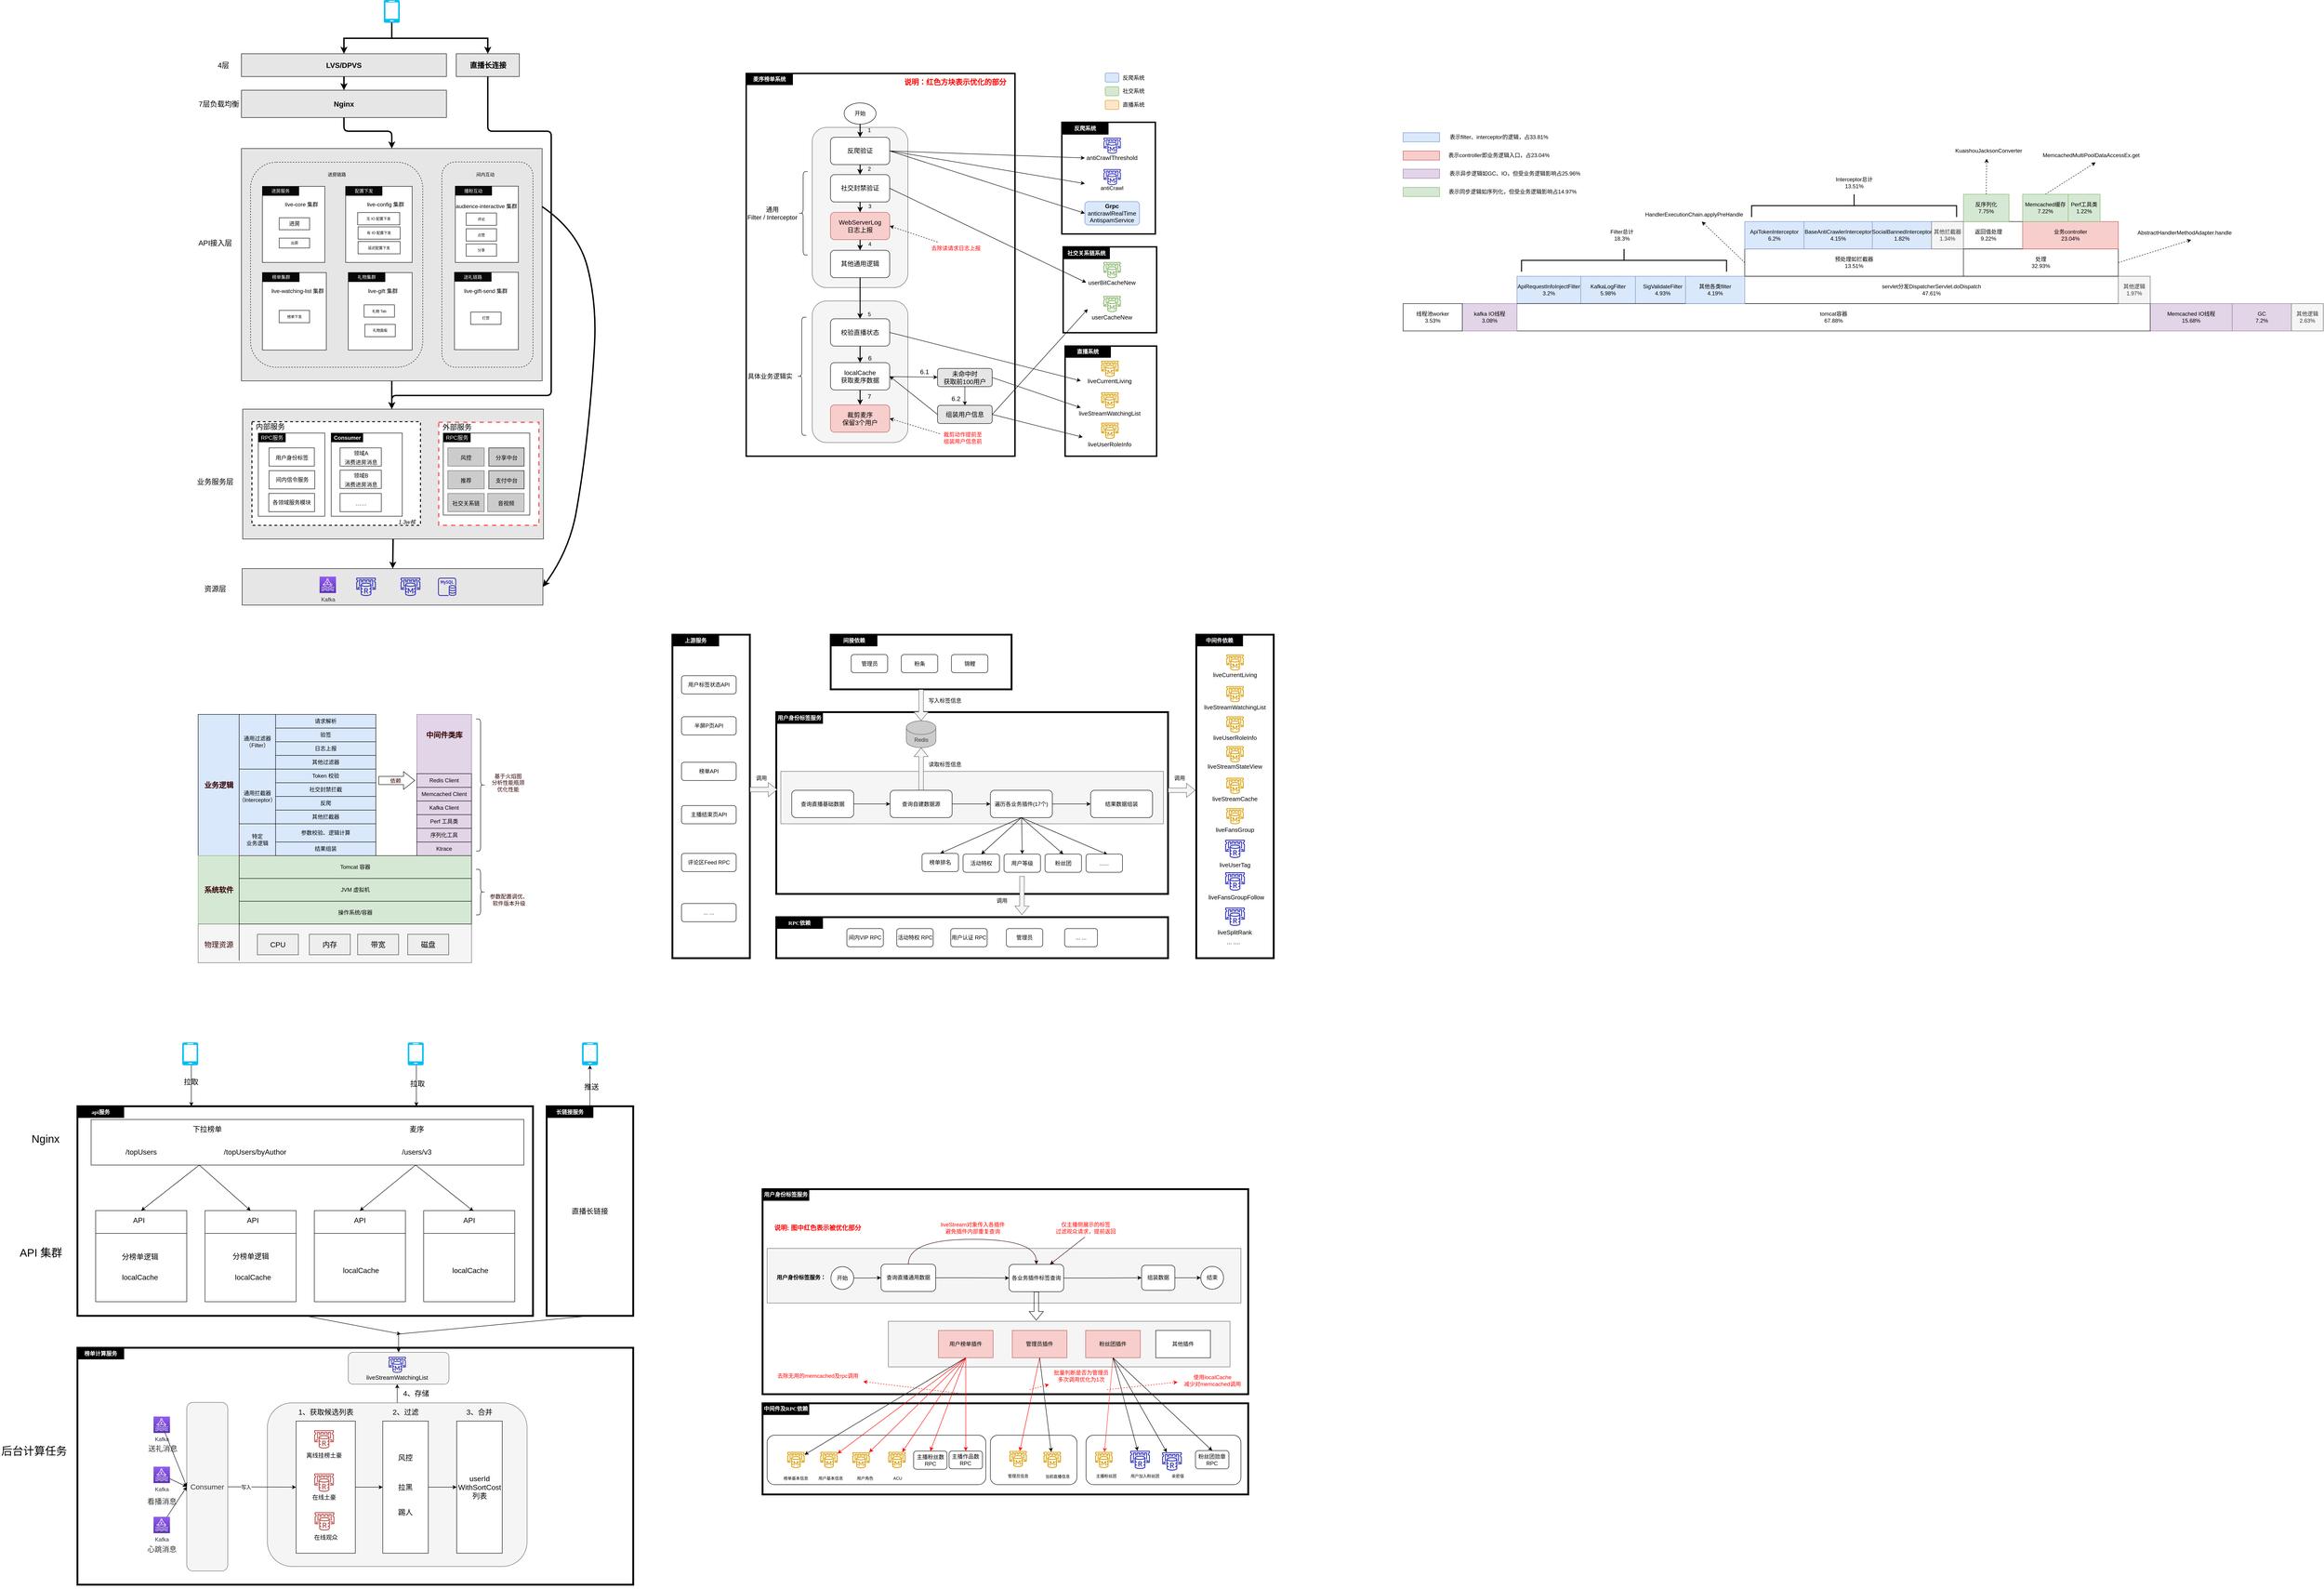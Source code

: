 <mxfile version="21.1.5" type="github">
  <diagram name="第 1 页" id="pB9ZR8L_eJIo9iwoNn-T">
    <mxGraphModel dx="5180" dy="2443" grid="1" gridSize="10" guides="1" tooltips="1" connect="1" arrows="1" fold="1" page="1" pageScale="1" pageWidth="827" pageHeight="1169" math="0" shadow="0">
      <root>
        <mxCell id="0" />
        <mxCell id="1" parent="0" />
        <mxCell id="BgDW5pC34_x2A9uitIVd-1" value="" style="rounded=0;whiteSpace=wrap;html=1;fillColor=#E6E6E6;" vertex="1" parent="1">
          <mxGeometry x="200" y="388" width="660" height="510" as="geometry" />
        </mxCell>
        <mxCell id="BgDW5pC34_x2A9uitIVd-2" value="" style="rounded=1;whiteSpace=wrap;html=1;fontSize=10;fillColor=none;dashed=1;" vertex="1" parent="1">
          <mxGeometry x="220" y="418" width="378" height="450" as="geometry" />
        </mxCell>
        <mxCell id="BgDW5pC34_x2A9uitIVd-3" value="" style="rounded=1;whiteSpace=wrap;html=1;fontSize=10;fillColor=none;dashed=1;" vertex="1" parent="1">
          <mxGeometry x="640" y="417.48" width="200" height="450.52" as="geometry" />
        </mxCell>
        <mxCell id="BgDW5pC34_x2A9uitIVd-4" value="" style="rounded=0;whiteSpace=wrap;html=1;fillColor=#E6E6E6;" vertex="1" parent="1">
          <mxGeometry x="202.75" y="960" width="660.25" height="285" as="geometry" />
        </mxCell>
        <mxCell id="BgDW5pC34_x2A9uitIVd-5" value="" style="rounded=0;whiteSpace=wrap;html=1;strokeWidth=2;fillColor=#FFFFFF;fontSize=16;fontColor=#FFFFFF;dashed=1;" vertex="1" parent="1">
          <mxGeometry x="223" y="987.5" width="370" height="227.5" as="geometry" />
        </mxCell>
        <mxCell id="BgDW5pC34_x2A9uitIVd-6" value="" style="rounded=0;whiteSpace=wrap;html=1;fillColor=#E6E6E6;" vertex="1" parent="1">
          <mxGeometry x="201.5" y="1310" width="660.25" height="80" as="geometry" />
        </mxCell>
        <mxCell id="BgDW5pC34_x2A9uitIVd-7" value="1.3w核" style="text;html=1;align=center;verticalAlign=middle;resizable=0;points=[];autosize=1;fontStyle=2" vertex="1" parent="1">
          <mxGeometry x="533" y="1192.5" width="60" height="30" as="geometry" />
        </mxCell>
        <mxCell id="BgDW5pC34_x2A9uitIVd-8" value="&lt;span style=&quot;font-size: 16px ; font-weight: 700&quot;&gt;Nginx&lt;/span&gt;" style="rounded=0;whiteSpace=wrap;html=1;fillColor=#E6E6E6;" vertex="1" parent="1">
          <mxGeometry x="200" y="260" width="450" height="60" as="geometry" />
        </mxCell>
        <mxCell id="BgDW5pC34_x2A9uitIVd-9" value="" style="outlineConnect=0;fontColor=#232F3E;gradientColor=none;fillColor=#3334B9;strokeColor=none;dashed=0;verticalLabelPosition=bottom;verticalAlign=top;align=center;html=1;fontSize=12;fontStyle=0;aspect=fixed;pointerEvents=1;shape=mxgraph.aws4.elasticache_for_redis;" vertex="1" parent="1">
          <mxGeometry x="450.89" y="1330" width="45.22" height="40" as="geometry" />
        </mxCell>
        <mxCell id="BgDW5pC34_x2A9uitIVd-10" value="" style="outlineConnect=0;fontColor=#232F3E;gradientColor=none;fillColor=#3334B9;strokeColor=none;dashed=0;verticalLabelPosition=bottom;verticalAlign=top;align=center;html=1;fontSize=12;fontStyle=0;aspect=fixed;pointerEvents=1;shape=mxgraph.aws4.rds_mysql_instance;" vertex="1" parent="1">
          <mxGeometry x="631.5" y="1330" width="40" height="40" as="geometry" />
        </mxCell>
        <mxCell id="BgDW5pC34_x2A9uitIVd-11" value="&lt;font color=&quot;#000000&quot; style=&quot;font-size: 16px&quot;&gt;API接入层&lt;/font&gt;" style="text;html=1;align=center;verticalAlign=middle;resizable=0;points=[];autosize=1;fontColor=#FFFFFF;fontSize=16;" vertex="1" parent="1">
          <mxGeometry x="92" y="580.49" width="100" height="30" as="geometry" />
        </mxCell>
        <mxCell id="BgDW5pC34_x2A9uitIVd-12" value="&lt;font color=&quot;#000000&quot; style=&quot;font-size: 16px&quot;&gt;业务服务层&lt;/font&gt;" style="text;html=1;align=center;verticalAlign=middle;resizable=0;points=[];autosize=1;fontColor=#FFFFFF;fontSize=16;" vertex="1" parent="1">
          <mxGeometry x="92" y="1104" width="100" height="30" as="geometry" />
        </mxCell>
        <mxCell id="BgDW5pC34_x2A9uitIVd-13" value="&lt;font color=&quot;#000000&quot; style=&quot;font-size: 16px&quot;&gt;资源层&lt;/font&gt;" style="text;html=1;align=center;verticalAlign=middle;resizable=0;points=[];autosize=1;fontColor=#FFFFFF;fontSize=16;" vertex="1" parent="1">
          <mxGeometry x="112" y="1343.5" width="60" height="20" as="geometry" />
        </mxCell>
        <mxCell id="BgDW5pC34_x2A9uitIVd-14" value="&lt;font color=&quot;#000000&quot; style=&quot;font-size: 16px&quot;&gt;7层负载均衡&lt;/font&gt;" style="text;html=1;align=center;verticalAlign=middle;resizable=0;points=[];autosize=1;fontColor=#FFFFFF;fontSize=16;" vertex="1" parent="1">
          <mxGeometry x="100" y="280" width="100" height="20" as="geometry" />
        </mxCell>
        <mxCell id="BgDW5pC34_x2A9uitIVd-15" value="&lt;font color=&quot;#000000&quot; style=&quot;font-size: 16px&quot;&gt;4层&lt;/font&gt;" style="text;html=1;align=center;verticalAlign=middle;resizable=0;points=[];autosize=1;fontColor=#FFFFFF;fontSize=16;" vertex="1" parent="1">
          <mxGeometry x="140" y="195" width="40" height="20" as="geometry" />
        </mxCell>
        <mxCell id="BgDW5pC34_x2A9uitIVd-16" value="" style="edgeStyle=orthogonalEdgeStyle;rounded=0;orthogonalLoop=1;jettySize=auto;html=1;fontSize=16;fontColor=#FFFFFF;strokeWidth=3;" edge="1" parent="1" source="BgDW5pC34_x2A9uitIVd-17" target="BgDW5pC34_x2A9uitIVd-8">
          <mxGeometry relative="1" as="geometry" />
        </mxCell>
        <mxCell id="BgDW5pC34_x2A9uitIVd-17" value="&lt;span style=&quot;font-size: 16px ; font-weight: 700&quot;&gt;LVS/DPVS&lt;/span&gt;" style="rounded=0;whiteSpace=wrap;html=1;fillColor=#E6E6E6;" vertex="1" parent="1">
          <mxGeometry x="200" y="180" width="450" height="50" as="geometry" />
        </mxCell>
        <mxCell id="BgDW5pC34_x2A9uitIVd-18" value="" style="edgeStyle=orthogonalEdgeStyle;rounded=0;orthogonalLoop=1;jettySize=auto;html=1;fontSize=16;fontColor=#FFFFFF;strokeWidth=3;" edge="1" parent="1" source="BgDW5pC34_x2A9uitIVd-19" target="BgDW5pC34_x2A9uitIVd-17">
          <mxGeometry relative="1" as="geometry" />
        </mxCell>
        <mxCell id="BgDW5pC34_x2A9uitIVd-19" value="" style="verticalLabelPosition=bottom;html=1;verticalAlign=top;align=center;strokeColor=none;fillColor=#00BEF2;shape=mxgraph.azure.mobile;pointerEvents=1;fontSize=16;fontColor=#FFFFFF;" vertex="1" parent="1">
          <mxGeometry x="512.5" y="62" width="35" height="50" as="geometry" />
        </mxCell>
        <mxCell id="BgDW5pC34_x2A9uitIVd-20" value="" style="curved=1;endArrow=classic;html=1;fontSize=16;fontColor=#FFFFFF;exitX=1;exitY=0.25;exitDx=0;exitDy=0;entryX=1;entryY=0.5;entryDx=0;entryDy=0;strokeWidth=3;" edge="1" parent="1" source="BgDW5pC34_x2A9uitIVd-1" target="BgDW5pC34_x2A9uitIVd-6">
          <mxGeometry width="50" height="50" relative="1" as="geometry">
            <mxPoint x="1010" y="650" as="sourcePoint" />
            <mxPoint x="1060" y="600" as="targetPoint" />
            <Array as="points">
              <mxPoint x="940" y="570" />
              <mxPoint x="980" y="730" />
              <mxPoint x="970" y="910" />
              <mxPoint x="950" y="1100" />
              <mxPoint x="920" y="1270" />
            </Array>
          </mxGeometry>
        </mxCell>
        <mxCell id="BgDW5pC34_x2A9uitIVd-21" value="" style="whiteSpace=wrap;html=1;strokeWidth=1;fillColor=#FFFFFF;fontSize=16;fontColor=#FFFFFF;" vertex="1" parent="1">
          <mxGeometry x="237" y="1012.5" width="146" height="182.5" as="geometry" />
        </mxCell>
        <mxCell id="BgDW5pC34_x2A9uitIVd-22" value="" style="whiteSpace=wrap;html=1;strokeWidth=1;fillColor=#FFFFFF;fontSize=16;fontColor=#FFFFFF;" vertex="1" parent="1">
          <mxGeometry x="397" y="1012.5" width="156" height="182.5" as="geometry" />
        </mxCell>
        <mxCell id="BgDW5pC34_x2A9uitIVd-23" value="&lt;font color=&quot;#000000&quot;&gt;内部服务&lt;/font&gt;" style="text;html=1;align=center;verticalAlign=middle;resizable=0;points=[];autosize=1;fontSize=16;fontColor=#FFFFFF;" vertex="1" parent="1">
          <mxGeometry x="223" y="987.5" width="80" height="20" as="geometry" />
        </mxCell>
        <mxCell id="BgDW5pC34_x2A9uitIVd-24" value="&lt;span style=&quot;font-size: 12px&quot;&gt;&lt;font color=&quot;#000000&quot;&gt;用户身份标签&lt;/font&gt;&lt;/span&gt;" style="rounded=0;whiteSpace=wrap;html=1;strokeWidth=1;fillColor=#FFFFFF;fontSize=16;fontColor=#FFFFFF;" vertex="1" parent="1">
          <mxGeometry x="260.5" y="1045" width="99.5" height="40" as="geometry" />
        </mxCell>
        <mxCell id="BgDW5pC34_x2A9uitIVd-25" value="&lt;span style=&quot;font-size: 12px&quot;&gt;&lt;font color=&quot;#000000&quot;&gt;领域A&lt;br&gt;&lt;/font&gt;&lt;/span&gt;&lt;span style=&quot;color: rgb(0, 0, 0); font-size: 12px;&quot;&gt;消费&lt;/span&gt;&lt;span style=&quot;font-size: 12px&quot;&gt;&lt;font color=&quot;#000000&quot;&gt;进房消息&lt;/font&gt;&lt;/span&gt;" style="rounded=0;whiteSpace=wrap;html=1;strokeWidth=1;fillColor=#FFFFFF;fontSize=16;fontColor=#FFFFFF;" vertex="1" parent="1">
          <mxGeometry x="416.5" y="1045" width="90.5" height="40" as="geometry" />
        </mxCell>
        <mxCell id="BgDW5pC34_x2A9uitIVd-26" value="间内信令服务" style="rounded=0;whiteSpace=wrap;html=1;" vertex="1" parent="1">
          <mxGeometry x="260.5" y="1095" width="100.5" height="40" as="geometry" />
        </mxCell>
        <mxCell id="BgDW5pC34_x2A9uitIVd-27" value="各领域服务模块" style="rounded=0;whiteSpace=wrap;html=1;" vertex="1" parent="1">
          <mxGeometry x="260" y="1145" width="100.5" height="40" as="geometry" />
        </mxCell>
        <mxCell id="BgDW5pC34_x2A9uitIVd-28" value="&lt;span style=&quot;font-weight: 700&quot;&gt;&lt;font color=&quot;#ffffff&quot;&gt;Consumer&lt;/font&gt;&lt;/span&gt;" style="text;html=1;align=center;verticalAlign=middle;resizable=0;points=[];autosize=1;strokeWidth=1;fillColor=#000000;fontColor=#FFFFFF;" vertex="1" parent="1">
          <mxGeometry x="397" y="1012.5" width="70" height="20" as="geometry" />
        </mxCell>
        <mxCell id="BgDW5pC34_x2A9uitIVd-29" value="RPC服务" style="text;html=1;align=center;verticalAlign=middle;resizable=0;points=[];autosize=1;strokeWidth=1;fillColor=#000000;fontColor=#FFFFFF;" vertex="1" parent="1">
          <mxGeometry x="237" y="1012.5" width="60" height="20" as="geometry" />
        </mxCell>
        <mxCell id="BgDW5pC34_x2A9uitIVd-30" value="" style="rounded=0;whiteSpace=wrap;html=1;strokeWidth=3;fillColor=#FFFFFF;fontSize=16;fontColor=#FFFFFF;dashed=1;strokeColor=#FF6666;" vertex="1" parent="1">
          <mxGeometry x="633" y="988.75" width="220" height="226.25" as="geometry" />
        </mxCell>
        <mxCell id="BgDW5pC34_x2A9uitIVd-31" value="" style="whiteSpace=wrap;html=1;strokeWidth=1;fillColor=#FFFFFF;fontSize=16;fontColor=#FFFFFF;" vertex="1" parent="1">
          <mxGeometry x="643" y="1012.5" width="190" height="180" as="geometry" />
        </mxCell>
        <mxCell id="BgDW5pC34_x2A9uitIVd-32" value="RPC服务" style="text;html=1;align=center;verticalAlign=middle;resizable=0;points=[];autosize=1;strokeWidth=1;fillColor=#000000;fontColor=#FFFFFF;" vertex="1" parent="1">
          <mxGeometry x="643" y="1012.5" width="60" height="20" as="geometry" />
        </mxCell>
        <mxCell id="BgDW5pC34_x2A9uitIVd-33" value="&lt;font color=&quot;#000000&quot;&gt;外部服务&lt;/font&gt;" style="text;html=1;align=center;verticalAlign=middle;resizable=0;points=[];autosize=1;fontSize=16;fontColor=#FFFFFF;" vertex="1" parent="1">
          <mxGeometry x="633" y="988.75" width="80" height="20" as="geometry" />
        </mxCell>
        <mxCell id="BgDW5pC34_x2A9uitIVd-34" value="&lt;font color=&quot;#000000&quot;&gt;&lt;span style=&quot;font-size: 12px&quot;&gt;风控&lt;/span&gt;&lt;/font&gt;" style="rounded=0;whiteSpace=wrap;html=1;strokeWidth=1;fillColor=#CCCCCC;fontSize=16;strokeColor=#666666;fontColor=#333333;" vertex="1" parent="1">
          <mxGeometry x="653" y="1045" width="80" height="40" as="geometry" />
        </mxCell>
        <mxCell id="BgDW5pC34_x2A9uitIVd-35" value="&lt;font color=&quot;#000000&quot;&gt;&lt;span style=&quot;font-size: 12px&quot;&gt;推荐&lt;/span&gt;&lt;/font&gt;" style="rounded=0;whiteSpace=wrap;html=1;strokeWidth=1;fillColor=#CCCCCC;fontSize=16;strokeColor=#666666;fontColor=#333333;" vertex="1" parent="1">
          <mxGeometry x="653" y="1095" width="80" height="40" as="geometry" />
        </mxCell>
        <mxCell id="BgDW5pC34_x2A9uitIVd-36" value="&lt;font color=&quot;#000000&quot;&gt;&lt;span style=&quot;font-size: 12px;&quot;&gt;支付中台&lt;/span&gt;&lt;/font&gt;" style="rounded=0;whiteSpace=wrap;html=1;strokeWidth=1;fillColor=#CCCCCC;fontSize=16;fontColor=#FFFFFF;" vertex="1" parent="1">
          <mxGeometry x="743" y="1095" width="77.5" height="40" as="geometry" />
        </mxCell>
        <mxCell id="BgDW5pC34_x2A9uitIVd-37" value="&lt;font color=&quot;#000000&quot;&gt;&lt;span style=&quot;font-size: 12px&quot;&gt;社交关系链&lt;/span&gt;&lt;/font&gt;" style="rounded=0;whiteSpace=wrap;html=1;strokeWidth=1;fillColor=#CCCCCC;fontSize=16;strokeColor=#666666;fontColor=#333333;" vertex="1" parent="1">
          <mxGeometry x="653" y="1145" width="80" height="40" as="geometry" />
        </mxCell>
        <mxCell id="BgDW5pC34_x2A9uitIVd-38" value="&lt;font color=&quot;#000000&quot;&gt;&lt;span style=&quot;font-size: 12px&quot;&gt;分享中台&lt;/span&gt;&lt;/font&gt;" style="rounded=0;whiteSpace=wrap;html=1;strokeWidth=1;fillColor=#CCCCCC;fontSize=16;fontColor=#FFFFFF;" vertex="1" parent="1">
          <mxGeometry x="743" y="1045" width="77.5" height="40" as="geometry" />
        </mxCell>
        <mxCell id="BgDW5pC34_x2A9uitIVd-39" value="" style="endArrow=classic;html=1;fontColor=#FF6666;exitX=0.5;exitY=1;exitDx=0;exitDy=0;strokeWidth=3;" edge="1" parent="1" source="BgDW5pC34_x2A9uitIVd-1">
          <mxGeometry width="50" height="50" relative="1" as="geometry">
            <mxPoint x="80" y="730" as="sourcePoint" />
            <mxPoint x="530" y="960" as="targetPoint" />
            <Array as="points" />
          </mxGeometry>
        </mxCell>
        <mxCell id="BgDW5pC34_x2A9uitIVd-40" value="" style="endArrow=classic;html=1;strokeWidth=3;fontColor=#000000;exitX=0.5;exitY=1;exitDx=0;exitDy=0;" edge="1" parent="1" source="BgDW5pC34_x2A9uitIVd-4" target="BgDW5pC34_x2A9uitIVd-6">
          <mxGeometry width="50" height="50" relative="1" as="geometry">
            <mxPoint x="51.75" y="1160" as="sourcePoint" />
            <mxPoint x="101.75" y="1110" as="targetPoint" />
          </mxGeometry>
        </mxCell>
        <mxCell id="BgDW5pC34_x2A9uitIVd-41" value="" style="endArrow=classic;html=1;strokeWidth=3;fontColor=#000000;exitX=0.5;exitY=1;exitDx=0;exitDy=0;entryX=0.5;entryY=0;entryDx=0;entryDy=0;edgeStyle=orthogonalEdgeStyle;" edge="1" parent="1" source="BgDW5pC34_x2A9uitIVd-8" target="BgDW5pC34_x2A9uitIVd-1">
          <mxGeometry width="50" height="50" relative="1" as="geometry">
            <mxPoint x="960" y="510" as="sourcePoint" />
            <mxPoint x="1010" y="460" as="targetPoint" />
            <Array as="points">
              <mxPoint x="425" y="350" />
              <mxPoint x="530" y="350" />
            </Array>
          </mxGeometry>
        </mxCell>
        <mxCell id="BgDW5pC34_x2A9uitIVd-42" value="" style="outlineConnect=0;fontColor=#232F3E;gradientColor=none;fillColor=#3334B9;strokeColor=none;dashed=0;verticalLabelPosition=bottom;verticalAlign=top;align=center;html=1;fontSize=12;fontStyle=0;aspect=fixed;pointerEvents=1;shape=mxgraph.aws4.elasticache_for_memcached;" vertex="1" parent="1">
          <mxGeometry x="548.5" y="1330" width="45.21" height="40" as="geometry" />
        </mxCell>
        <mxCell id="BgDW5pC34_x2A9uitIVd-43" value="Kafka" style="outlineConnect=0;fontColor=#232F3E;gradientColor=#945DF2;gradientDirection=north;fillColor=#5A30B5;strokeColor=#ffffff;dashed=0;verticalLabelPosition=bottom;verticalAlign=top;align=center;html=1;fontSize=12;fontStyle=0;aspect=fixed;shape=mxgraph.aws4.resourceIcon;resIcon=mxgraph.aws4.managed_streaming_for_kafka;" vertex="1" parent="1">
          <mxGeometry x="371.5" y="1327.5" width="36" height="36" as="geometry" />
        </mxCell>
        <mxCell id="BgDW5pC34_x2A9uitIVd-44" value="" style="rounded=0;whiteSpace=wrap;html=1;" vertex="1" parent="1">
          <mxGeometry x="246" y="471.05" width="137" height="166.95" as="geometry" />
        </mxCell>
        <mxCell id="BgDW5pC34_x2A9uitIVd-45" value="进房服务" style="rounded=0;whiteSpace=wrap;html=1;fontSize=10;fillColor=#080808;fontColor=#ffffff;" vertex="1" parent="1">
          <mxGeometry x="246" y="471.05" width="80" height="20" as="geometry" />
        </mxCell>
        <mxCell id="BgDW5pC34_x2A9uitIVd-46" value="" style="rounded=0;whiteSpace=wrap;html=1;" vertex="1" parent="1">
          <mxGeometry x="669.41" y="470.64" width="138.5" height="167.36" as="geometry" />
        </mxCell>
        <mxCell id="BgDW5pC34_x2A9uitIVd-47" value="播粉互动" style="rounded=0;whiteSpace=wrap;html=1;fontSize=10;fillColor=#080808;fontColor=#ffffff;" vertex="1" parent="1">
          <mxGeometry x="669.41" y="470.64" width="80" height="20" as="geometry" />
        </mxCell>
        <mxCell id="BgDW5pC34_x2A9uitIVd-48" value="" style="rounded=0;whiteSpace=wrap;html=1;" vertex="1" parent="1">
          <mxGeometry x="667.59" y="659.51" width="140.32" height="170" as="geometry" />
        </mxCell>
        <mxCell id="BgDW5pC34_x2A9uitIVd-49" value="送礼链路" style="rounded=0;whiteSpace=wrap;html=1;fontSize=10;fillColor=#080808;fontColor=#ffffff;" vertex="1" parent="1">
          <mxGeometry x="668.4" y="659.51" width="80" height="20" as="geometry" />
        </mxCell>
        <mxCell id="BgDW5pC34_x2A9uitIVd-50" value="" style="rounded=0;whiteSpace=wrap;html=1;" vertex="1" parent="1">
          <mxGeometry x="428.74" y="471.05" width="146" height="166.95" as="geometry" />
        </mxCell>
        <mxCell id="BgDW5pC34_x2A9uitIVd-51" value="配置下发" style="rounded=0;whiteSpace=wrap;html=1;fontSize=10;fillColor=#080808;fontColor=#ffffff;" vertex="1" parent="1">
          <mxGeometry x="428.74" y="471.05" width="80" height="20" as="geometry" />
        </mxCell>
        <mxCell id="BgDW5pC34_x2A9uitIVd-52" value="&lt;span style=&quot;font-size: 12px;&quot;&gt;进房&lt;/span&gt;" style="rounded=0;whiteSpace=wrap;html=1;fontSize=10;" vertex="1" parent="1">
          <mxGeometry x="282.88" y="539.91" width="66.73" height="26.35" as="geometry" />
        </mxCell>
        <mxCell id="BgDW5pC34_x2A9uitIVd-53" value="出房" style="rounded=0;whiteSpace=wrap;html=1;fontSize=8;" vertex="1" parent="1">
          <mxGeometry x="282.88" y="584.69" width="66.73" height="21.6" as="geometry" />
        </mxCell>
        <mxCell id="BgDW5pC34_x2A9uitIVd-54" value="打赏" style="rounded=0;whiteSpace=wrap;html=1;fontSize=8;" vertex="1" parent="1">
          <mxGeometry x="703.16" y="746.98" width="66.73" height="27.01" as="geometry" />
        </mxCell>
        <mxCell id="BgDW5pC34_x2A9uitIVd-55" value="评论" style="rounded=0;whiteSpace=wrap;html=1;fontSize=8;" vertex="1" parent="1">
          <mxGeometry x="693.19" y="529.52" width="66.73" height="27.01" as="geometry" />
        </mxCell>
        <mxCell id="BgDW5pC34_x2A9uitIVd-56" value="点赞" style="rounded=0;whiteSpace=wrap;html=1;fontSize=8;" vertex="1" parent="1">
          <mxGeometry x="693.19" y="564.06" width="66.73" height="27.01" as="geometry" />
        </mxCell>
        <mxCell id="BgDW5pC34_x2A9uitIVd-57" value="进房链路" style="text;html=1;align=center;verticalAlign=middle;resizable=0;points=[];autosize=1;strokeColor=none;fillColor=none;fontSize=10;" vertex="1" parent="1">
          <mxGeometry x="374" y="430" width="70" height="30" as="geometry" />
        </mxCell>
        <mxCell id="BgDW5pC34_x2A9uitIVd-58" value="间内互动" style="text;html=1;align=center;verticalAlign=middle;resizable=0;points=[];autosize=1;strokeColor=none;fillColor=none;fontSize=10;" vertex="1" parent="1">
          <mxGeometry x="699.89" y="430" width="70" height="30" as="geometry" />
        </mxCell>
        <mxCell id="BgDW5pC34_x2A9uitIVd-59" value="&lt;span style=&quot;font-size: 16px ; font-weight: 700&quot;&gt;直播长连接&lt;/span&gt;" style="rounded=0;whiteSpace=wrap;html=1;fillColor=#E6E6E6;" vertex="1" parent="1">
          <mxGeometry x="671.5" y="180" width="138.5" height="50" as="geometry" />
        </mxCell>
        <mxCell id="BgDW5pC34_x2A9uitIVd-60" value="" style="endArrow=classic;html=1;rounded=1;strokeWidth=3;exitX=0.5;exitY=1;exitDx=0;exitDy=0;edgeStyle=orthogonalEdgeStyle;" edge="1" parent="1" source="BgDW5pC34_x2A9uitIVd-59">
          <mxGeometry x="-0.053" y="-10" width="50" height="50" relative="1" as="geometry">
            <mxPoint x="740" y="340" as="sourcePoint" />
            <mxPoint x="530" y="960" as="targetPoint" />
            <Array as="points">
              <mxPoint x="741" y="350" />
              <mxPoint x="880" y="350" />
              <mxPoint x="880" y="930" />
              <mxPoint x="530" y="930" />
            </Array>
            <mxPoint as="offset" />
          </mxGeometry>
        </mxCell>
        <mxCell id="BgDW5pC34_x2A9uitIVd-61" value="" style="edgeStyle=orthogonalEdgeStyle;rounded=0;orthogonalLoop=1;jettySize=auto;html=1;fontSize=16;fontColor=#FFFFFF;exitX=0.5;exitY=1;exitDx=0;exitDy=0;exitPerimeter=0;strokeWidth=3;" edge="1" parent="1" source="BgDW5pC34_x2A9uitIVd-19" target="BgDW5pC34_x2A9uitIVd-59">
          <mxGeometry relative="1" as="geometry">
            <mxPoint x="540" y="122" as="sourcePoint" />
            <mxPoint x="435" y="190" as="targetPoint" />
          </mxGeometry>
        </mxCell>
        <mxCell id="BgDW5pC34_x2A9uitIVd-62" value="无 IO 配置下发" style="rounded=0;whiteSpace=wrap;html=1;fontSize=8;" vertex="1" parent="1">
          <mxGeometry x="455.12" y="528.5" width="92.35" height="27.01" as="geometry" />
        </mxCell>
        <mxCell id="BgDW5pC34_x2A9uitIVd-63" value="有 IO 配置下发" style="rounded=0;whiteSpace=wrap;html=1;fontSize=8;" vertex="1" parent="1">
          <mxGeometry x="456.01" y="559.85" width="92.35" height="27.01" as="geometry" />
        </mxCell>
        <mxCell id="BgDW5pC34_x2A9uitIVd-64" value="延迟配置下发" style="rounded=0;whiteSpace=wrap;html=1;fontSize=8;" vertex="1" parent="1">
          <mxGeometry x="456.01" y="592.13" width="92.35" height="27.01" as="geometry" />
        </mxCell>
        <mxCell id="BgDW5pC34_x2A9uitIVd-65" value="live-core 集群" style="text;html=1;strokeColor=none;fillColor=none;align=center;verticalAlign=middle;whiteSpace=wrap;rounded=0;" vertex="1" parent="1">
          <mxGeometry x="291.5" y="495.5" width="80" height="30" as="geometry" />
        </mxCell>
        <mxCell id="BgDW5pC34_x2A9uitIVd-66" value="live-config 集群" style="text;html=1;strokeColor=none;fillColor=none;align=center;verticalAlign=middle;whiteSpace=wrap;rounded=0;" vertex="1" parent="1">
          <mxGeometry x="473" y="495.5" width="87" height="30" as="geometry" />
        </mxCell>
        <mxCell id="BgDW5pC34_x2A9uitIVd-67" value="" style="rounded=0;whiteSpace=wrap;html=1;" vertex="1" parent="1">
          <mxGeometry x="246.0" y="660.24" width="140.32" height="170" as="geometry" />
        </mxCell>
        <mxCell id="BgDW5pC34_x2A9uitIVd-68" value="榜单集群" style="rounded=0;whiteSpace=wrap;html=1;fontSize=10;fillColor=#080808;fontColor=#ffffff;" vertex="1" parent="1">
          <mxGeometry x="246.81" y="660.24" width="80" height="20" as="geometry" />
        </mxCell>
        <mxCell id="BgDW5pC34_x2A9uitIVd-69" value="榜单下发" style="rounded=0;whiteSpace=wrap;html=1;fontSize=8;" vertex="1" parent="1">
          <mxGeometry x="282.79" y="743.23" width="66.73" height="27.01" as="geometry" />
        </mxCell>
        <mxCell id="BgDW5pC34_x2A9uitIVd-70" value="" style="rounded=0;whiteSpace=wrap;html=1;" vertex="1" parent="1">
          <mxGeometry x="434.42" y="660.24" width="140.32" height="170" as="geometry" />
        </mxCell>
        <mxCell id="BgDW5pC34_x2A9uitIVd-71" value="礼物集群" style="rounded=0;whiteSpace=wrap;html=1;fontSize=10;fillColor=#080808;fontColor=#ffffff;" vertex="1" parent="1">
          <mxGeometry x="435.23" y="660.24" width="80" height="20" as="geometry" />
        </mxCell>
        <mxCell id="BgDW5pC34_x2A9uitIVd-72" value="礼物 Tab" style="rounded=0;whiteSpace=wrap;html=1;fontSize=8;" vertex="1" parent="1">
          <mxGeometry x="469.21" y="731" width="66.73" height="27.01" as="geometry" />
        </mxCell>
        <mxCell id="BgDW5pC34_x2A9uitIVd-73" value="live-watching-list 集群" style="text;html=1;strokeColor=none;fillColor=none;align=center;verticalAlign=middle;whiteSpace=wrap;rounded=0;" vertex="1" parent="1">
          <mxGeometry x="254" y="686" width="139" height="30" as="geometry" />
        </mxCell>
        <mxCell id="BgDW5pC34_x2A9uitIVd-74" value="live-gift 集群" style="text;html=1;strokeColor=none;fillColor=none;align=center;verticalAlign=middle;whiteSpace=wrap;rounded=0;" vertex="1" parent="1">
          <mxGeometry x="467" y="686" width="87" height="30" as="geometry" />
        </mxCell>
        <mxCell id="BgDW5pC34_x2A9uitIVd-75" value="礼物面板" style="rounded=0;whiteSpace=wrap;html=1;fontSize=8;" vertex="1" parent="1">
          <mxGeometry x="471.0" y="773.99" width="66.73" height="27.01" as="geometry" />
        </mxCell>
        <mxCell id="BgDW5pC34_x2A9uitIVd-76" value="audience-interactive 集群" style="text;html=1;strokeColor=none;fillColor=none;align=center;verticalAlign=middle;whiteSpace=wrap;rounded=0;" vertex="1" parent="1">
          <mxGeometry x="668.4" y="500.08" width="140" height="29.44" as="geometry" />
        </mxCell>
        <mxCell id="BgDW5pC34_x2A9uitIVd-77" value="分享" style="rounded=0;whiteSpace=wrap;html=1;fontSize=8;" vertex="1" parent="1">
          <mxGeometry x="693.19" y="597.37" width="66.73" height="27.01" as="geometry" />
        </mxCell>
        <mxCell id="BgDW5pC34_x2A9uitIVd-78" value="live-gift-send 集群" style="text;html=1;strokeColor=none;fillColor=none;align=center;verticalAlign=middle;whiteSpace=wrap;rounded=0;" vertex="1" parent="1">
          <mxGeometry x="683.06" y="686" width="106.94" height="30" as="geometry" />
        </mxCell>
        <mxCell id="BgDW5pC34_x2A9uitIVd-79" value="&lt;span style=&quot;font-size: 12px&quot;&gt;&lt;font color=&quot;#000000&quot;&gt;领域B&lt;br&gt;&lt;/font&gt;&lt;/span&gt;&lt;span style=&quot;color: rgb(0, 0, 0); font-size: 12px;&quot;&gt;消费&lt;/span&gt;&lt;span style=&quot;font-size: 12px&quot;&gt;&lt;font color=&quot;#000000&quot;&gt;进房消息&lt;/font&gt;&lt;/span&gt;" style="rounded=0;whiteSpace=wrap;html=1;strokeWidth=1;fillColor=#FFFFFF;fontSize=16;fontColor=#FFFFFF;" vertex="1" parent="1">
          <mxGeometry x="416.5" y="1094" width="90.5" height="40" as="geometry" />
        </mxCell>
        <mxCell id="BgDW5pC34_x2A9uitIVd-80" value="&lt;font color=&quot;#000000&quot;&gt;&lt;span style=&quot;font-size: 12px;&quot;&gt;……&lt;/span&gt;&lt;/font&gt;" style="rounded=0;whiteSpace=wrap;html=1;strokeWidth=1;fillColor=#FFFFFF;fontSize=16;fontColor=#FFFFFF;" vertex="1" parent="1">
          <mxGeometry x="416.5" y="1145" width="90.5" height="40" as="geometry" />
        </mxCell>
        <mxCell id="BgDW5pC34_x2A9uitIVd-81" value="&lt;font color=&quot;#000000&quot;&gt;&lt;span style=&quot;font-size: 12px&quot;&gt;音视频&lt;/span&gt;&lt;/font&gt;" style="rounded=0;whiteSpace=wrap;html=1;strokeWidth=1;fillColor=#CCCCCC;fontSize=16;strokeColor=#666666;fontColor=#333333;" vertex="1" parent="1">
          <mxGeometry x="740.5" y="1145" width="80" height="40" as="geometry" />
        </mxCell>
        <mxCell id="BgDW5pC34_x2A9uitIVd-82" value="" style="rounded=0;whiteSpace=wrap;html=1;fillColor=#dae8fc;strokeColor=#000000;" vertex="1" parent="1">
          <mxGeometry x="105" y="1630" width="390" height="310" as="geometry" />
        </mxCell>
        <mxCell id="BgDW5pC34_x2A9uitIVd-83" value="" style="rounded=0;whiteSpace=wrap;html=1;fillColor=#e1d5e7;strokeColor=#9673a6;" vertex="1" parent="1">
          <mxGeometry x="585" y="1630" width="120" height="310" as="geometry" />
        </mxCell>
        <mxCell id="BgDW5pC34_x2A9uitIVd-84" value="" style="rounded=0;whiteSpace=wrap;html=1;fillColor=#d5e8d4;strokeColor=#82b366;" vertex="1" parent="1">
          <mxGeometry x="105" y="1940" width="600" height="150" as="geometry" />
        </mxCell>
        <mxCell id="BgDW5pC34_x2A9uitIVd-85" value="" style="rounded=0;whiteSpace=wrap;html=1;fillColor=#f5f5f5;strokeColor=#666666;fontColor=#333333;" vertex="1" parent="1">
          <mxGeometry x="105" y="2090" width="600" height="85" as="geometry" />
        </mxCell>
        <mxCell id="BgDW5pC34_x2A9uitIVd-86" value="CPU" style="rounded=0;whiteSpace=wrap;html=1;fontSize=16;fillColor=#eeeeee;strokeColor=#36393d;" vertex="1" parent="1">
          <mxGeometry x="235" y="2112.5" width="90" height="45" as="geometry" />
        </mxCell>
        <mxCell id="BgDW5pC34_x2A9uitIVd-87" value="内存" style="rounded=0;whiteSpace=wrap;html=1;fontSize=16;fillColor=#eeeeee;strokeColor=#36393d;" vertex="1" parent="1">
          <mxGeometry x="349" y="2112.5" width="90" height="45" as="geometry" />
        </mxCell>
        <mxCell id="BgDW5pC34_x2A9uitIVd-88" value="带宽" style="rounded=0;whiteSpace=wrap;html=1;fontSize=16;fillColor=#eeeeee;strokeColor=#36393d;" vertex="1" parent="1">
          <mxGeometry x="455" y="2112.5" width="90" height="45" as="geometry" />
        </mxCell>
        <mxCell id="BgDW5pC34_x2A9uitIVd-89" value="磁盘" style="rounded=0;whiteSpace=wrap;html=1;fontSize=16;fillColor=#eeeeee;strokeColor=#36393d;" vertex="1" parent="1">
          <mxGeometry x="565" y="2112.5" width="90" height="45" as="geometry" />
        </mxCell>
        <mxCell id="BgDW5pC34_x2A9uitIVd-90" value="物理资源" style="text;html=1;align=center;verticalAlign=middle;resizable=0;points=[];autosize=1;strokeColor=none;fillColor=none;fontSize=16;fontColor=#330000;" vertex="1" parent="1">
          <mxGeometry x="105" y="2120" width="90" height="30" as="geometry" />
        </mxCell>
        <mxCell id="BgDW5pC34_x2A9uitIVd-91" value="操作系统/容器" style="rounded=0;whiteSpace=wrap;html=1;fillColor=none;" vertex="1" parent="1">
          <mxGeometry x="195" y="2040" width="510" height="50" as="geometry" />
        </mxCell>
        <mxCell id="BgDW5pC34_x2A9uitIVd-92" value="JVM 虚拟机" style="rounded=0;whiteSpace=wrap;html=1;fillColor=none;" vertex="1" parent="1">
          <mxGeometry x="195" y="1990" width="510" height="50" as="geometry" />
        </mxCell>
        <mxCell id="BgDW5pC34_x2A9uitIVd-93" value="Tomcat 容器" style="rounded=0;whiteSpace=wrap;html=1;fillColor=none;" vertex="1" parent="1">
          <mxGeometry x="195" y="1940" width="510" height="50" as="geometry" />
        </mxCell>
        <mxCell id="BgDW5pC34_x2A9uitIVd-94" value="系统软件" style="text;html=1;align=center;verticalAlign=middle;resizable=0;points=[];autosize=1;strokeColor=none;fillColor=none;fontSize=16;fontColor=#330000;fontStyle=1" vertex="1" parent="1">
          <mxGeometry x="105" y="2000" width="90" height="30" as="geometry" />
        </mxCell>
        <mxCell id="BgDW5pC34_x2A9uitIVd-95" value="Kafka Client" style="rounded=0;whiteSpace=wrap;html=1;fillColor=none;" vertex="1" parent="1">
          <mxGeometry x="585" y="1820" width="120" height="30" as="geometry" />
        </mxCell>
        <mxCell id="BgDW5pC34_x2A9uitIVd-96" value="Ktrace" style="rounded=0;whiteSpace=wrap;html=1;fillColor=none;" vertex="1" parent="1">
          <mxGeometry x="585" y="1910" width="120" height="30" as="geometry" />
        </mxCell>
        <mxCell id="BgDW5pC34_x2A9uitIVd-97" value="Memcached Client" style="rounded=0;whiteSpace=wrap;html=1;fillColor=none;" vertex="1" parent="1">
          <mxGeometry x="585" y="1790" width="120" height="30" as="geometry" />
        </mxCell>
        <mxCell id="BgDW5pC34_x2A9uitIVd-98" value="序列化工具" style="rounded=0;whiteSpace=wrap;html=1;fillColor=none;" vertex="1" parent="1">
          <mxGeometry x="585" y="1880" width="120" height="30" as="geometry" />
        </mxCell>
        <mxCell id="BgDW5pC34_x2A9uitIVd-99" value="Redis Client" style="rounded=0;whiteSpace=wrap;html=1;fillColor=none;" vertex="1" parent="1">
          <mxGeometry x="585" y="1760" width="120" height="30" as="geometry" />
        </mxCell>
        <mxCell id="BgDW5pC34_x2A9uitIVd-100" value="Perf 工具类" style="rounded=0;whiteSpace=wrap;html=1;fillColor=none;" vertex="1" parent="1">
          <mxGeometry x="585" y="1850" width="120" height="30" as="geometry" />
        </mxCell>
        <mxCell id="BgDW5pC34_x2A9uitIVd-101" value="中间件类库" style="text;html=1;align=center;verticalAlign=middle;resizable=0;points=[];autosize=1;strokeColor=none;fillColor=none;fontSize=16;fontColor=#330000;fontStyle=1" vertex="1" parent="1">
          <mxGeometry x="595" y="1660" width="100" height="30" as="geometry" />
        </mxCell>
        <mxCell id="BgDW5pC34_x2A9uitIVd-102" value="" style="shape=flexArrow;endArrow=classic;html=1;rounded=0;fontSize=16;fontColor=#330000;exitX=1;exitY=0.5;exitDx=0;exitDy=0;entryX=0;entryY=0.5;entryDx=0;entryDy=0;width=18;endSize=7.887;" edge="1" parent="1">
          <mxGeometry width="50" height="50" relative="1" as="geometry">
            <mxPoint x="501" y="1775" as="sourcePoint" />
            <mxPoint x="581" y="1775" as="targetPoint" />
          </mxGeometry>
        </mxCell>
        <mxCell id="BgDW5pC34_x2A9uitIVd-103" value="&lt;font style=&quot;font-size: 12px;&quot;&gt;依赖&lt;/font&gt;" style="edgeLabel;html=1;align=center;verticalAlign=middle;resizable=0;points=[];fontSize=16;fontColor=#330000;labelBackgroundColor=none;" vertex="1" connectable="0" parent="BgDW5pC34_x2A9uitIVd-102">
          <mxGeometry x="-0.092" relative="1" as="geometry">
            <mxPoint y="-1" as="offset" />
          </mxGeometry>
        </mxCell>
        <mxCell id="BgDW5pC34_x2A9uitIVd-104" value="业务逻辑" style="text;html=1;align=center;verticalAlign=middle;resizable=0;points=[];autosize=1;strokeColor=none;fillColor=none;fontSize=16;fontColor=#330000;fontStyle=1" vertex="1" parent="1">
          <mxGeometry x="105" y="1770" width="90" height="30" as="geometry" />
        </mxCell>
        <mxCell id="BgDW5pC34_x2A9uitIVd-105" value="" style="shape=curlyBracket;whiteSpace=wrap;html=1;rounded=1;flipH=1;labelPosition=right;verticalLabelPosition=middle;align=left;verticalAlign=middle;labelBackgroundColor=none;fontSize=12;fontColor=#330000;fillColor=none;" vertex="1" parent="1">
          <mxGeometry x="715" y="1640" width="20" height="290" as="geometry" />
        </mxCell>
        <mxCell id="BgDW5pC34_x2A9uitIVd-106" value="基于火焰图&lt;br&gt;分析性能瓶颈&lt;br&gt;优化性能" style="text;html=1;align=center;verticalAlign=middle;resizable=0;points=[];autosize=1;strokeColor=none;fillColor=none;fontSize=12;fontColor=#330000;" vertex="1" parent="1">
          <mxGeometry x="735" y="1750" width="100" height="60" as="geometry" />
        </mxCell>
        <mxCell id="BgDW5pC34_x2A9uitIVd-107" value="" style="shape=curlyBracket;whiteSpace=wrap;html=1;rounded=1;flipH=1;labelPosition=right;verticalLabelPosition=middle;align=left;verticalAlign=middle;labelBackgroundColor=none;fontSize=12;fontColor=#330000;fillColor=none;" vertex="1" parent="1">
          <mxGeometry x="715" y="1970" width="20" height="100" as="geometry" />
        </mxCell>
        <mxCell id="BgDW5pC34_x2A9uitIVd-108" value="&lt;br&gt;参数配置调优、&lt;br&gt;软件版本升级" style="text;html=1;align=center;verticalAlign=middle;resizable=0;points=[];autosize=1;strokeColor=none;fillColor=none;fontSize=12;fontColor=#330000;" vertex="1" parent="1">
          <mxGeometry x="732" y="2000" width="110" height="60" as="geometry" />
        </mxCell>
        <mxCell id="BgDW5pC34_x2A9uitIVd-109" value="特定&lt;br&gt;业务逻辑" style="rounded=0;whiteSpace=wrap;html=1;fillColor=#dae8fc;strokeColor=#33001A;" vertex="1" parent="1">
          <mxGeometry x="195" y="1870" width="80" height="70" as="geometry" />
        </mxCell>
        <mxCell id="BgDW5pC34_x2A9uitIVd-110" value="其他拦截器" style="rounded=0;whiteSpace=wrap;html=1;fillColor=none;" vertex="1" parent="1">
          <mxGeometry x="275" y="1840" width="220" height="30" as="geometry" />
        </mxCell>
        <mxCell id="BgDW5pC34_x2A9uitIVd-111" value="反爬" style="rounded=0;whiteSpace=wrap;html=1;fillColor=none;" vertex="1" parent="1">
          <mxGeometry x="275" y="1810" width="220" height="30" as="geometry" />
        </mxCell>
        <mxCell id="BgDW5pC34_x2A9uitIVd-112" value="社交封禁拦截" style="rounded=0;whiteSpace=wrap;html=1;fillColor=none;" vertex="1" parent="1">
          <mxGeometry x="275" y="1780" width="220" height="30" as="geometry" />
        </mxCell>
        <mxCell id="BgDW5pC34_x2A9uitIVd-113" value="通用拦截器&lt;br&gt;（Interceptor）" style="rounded=0;whiteSpace=wrap;html=1;fillColor=none;" vertex="1" parent="1">
          <mxGeometry x="195" y="1750" width="80" height="120" as="geometry" />
        </mxCell>
        <mxCell id="BgDW5pC34_x2A9uitIVd-114" value="Token 校验" style="rounded=0;whiteSpace=wrap;html=1;fillColor=none;" vertex="1" parent="1">
          <mxGeometry x="275" y="1750" width="220" height="30" as="geometry" />
        </mxCell>
        <mxCell id="BgDW5pC34_x2A9uitIVd-115" value="其他过滤器" style="rounded=0;whiteSpace=wrap;html=1;fillColor=none;" vertex="1" parent="1">
          <mxGeometry x="275" y="1720" width="220" height="30" as="geometry" />
        </mxCell>
        <mxCell id="BgDW5pC34_x2A9uitIVd-116" value="日志上报" style="rounded=0;whiteSpace=wrap;html=1;fillColor=none;" vertex="1" parent="1">
          <mxGeometry x="275" y="1690" width="220" height="30" as="geometry" />
        </mxCell>
        <mxCell id="BgDW5pC34_x2A9uitIVd-117" value="验签" style="rounded=0;whiteSpace=wrap;html=1;fillColor=none;" vertex="1" parent="1">
          <mxGeometry x="275" y="1660" width="220" height="30" as="geometry" />
        </mxCell>
        <mxCell id="BgDW5pC34_x2A9uitIVd-118" value="请求解析" style="rounded=0;whiteSpace=wrap;html=1;fillColor=none;" vertex="1" parent="1">
          <mxGeometry x="275" y="1630" width="220" height="30" as="geometry" />
        </mxCell>
        <mxCell id="BgDW5pC34_x2A9uitIVd-119" value="通用过滤器&lt;br&gt;（Filter）" style="rounded=0;whiteSpace=wrap;html=1;fillColor=none;" vertex="1" parent="1">
          <mxGeometry x="195" y="1630" width="80" height="120" as="geometry" />
        </mxCell>
        <mxCell id="BgDW5pC34_x2A9uitIVd-120" value="参数校验、逻辑计算" style="rounded=0;whiteSpace=wrap;html=1;fillColor=none;" vertex="1" parent="1">
          <mxGeometry x="275" y="1870" width="220" height="40" as="geometry" />
        </mxCell>
        <mxCell id="BgDW5pC34_x2A9uitIVd-121" value="结果组装" style="rounded=0;whiteSpace=wrap;html=1;fillColor=none;" vertex="1" parent="1">
          <mxGeometry x="275" y="1910" width="220" height="30" as="geometry" />
        </mxCell>
        <mxCell id="BgDW5pC34_x2A9uitIVd-122" value="" style="endArrow=none;html=1;rounded=0;entryX=0;entryY=1;entryDx=0;entryDy=0;" edge="1" parent="1" target="BgDW5pC34_x2A9uitIVd-91">
          <mxGeometry width="50" height="50" relative="1" as="geometry">
            <mxPoint x="195" y="2170" as="sourcePoint" />
            <mxPoint x="95" y="2120" as="targetPoint" />
          </mxGeometry>
        </mxCell>
        <mxCell id="BgDW5pC34_x2A9uitIVd-123" value="" style="rounded=0;whiteSpace=wrap;html=1;strokeWidth=4;" vertex="1" parent="1">
          <mxGeometry x="-160" y="3020" width="1220" height="520" as="geometry" />
        </mxCell>
        <mxCell id="BgDW5pC34_x2A9uitIVd-124" value="" style="rounded=1;whiteSpace=wrap;html=1;fontSize=16;fillColor=#f5f5f5;strokeColor=#666666;fontColor=#333333;" vertex="1" parent="1">
          <mxGeometry x="434.48" y="3030" width="221.04" height="70" as="geometry" />
        </mxCell>
        <mxCell id="BgDW5pC34_x2A9uitIVd-125" value="" style="edgeStyle=orthogonalEdgeStyle;rounded=0;orthogonalLoop=1;jettySize=auto;html=1;" edge="1" parent="1" source="BgDW5pC34_x2A9uitIVd-126" target="BgDW5pC34_x2A9uitIVd-186">
          <mxGeometry relative="1" as="geometry" />
        </mxCell>
        <mxCell id="BgDW5pC34_x2A9uitIVd-126" value="" style="rounded=1;whiteSpace=wrap;html=1;fontSize=16;fillColor=#f5f5f5;strokeColor=#666666;fontColor=#333333;" vertex="1" parent="1">
          <mxGeometry x="256.98" y="3140.98" width="570" height="359.02" as="geometry" />
        </mxCell>
        <mxCell id="BgDW5pC34_x2A9uitIVd-127" value="" style="edgeStyle=orthogonalEdgeStyle;rounded=0;orthogonalLoop=1;jettySize=auto;html=1;fontSize=16;" edge="1" parent="1" source="BgDW5pC34_x2A9uitIVd-128" target="BgDW5pC34_x2A9uitIVd-172">
          <mxGeometry relative="1" as="geometry" />
        </mxCell>
        <mxCell id="BgDW5pC34_x2A9uitIVd-128" value="" style="rounded=0;whiteSpace=wrap;html=1;fontSize=16;" vertex="1" parent="1">
          <mxGeometry x="320" y="3180.98" width="130" height="290" as="geometry" />
        </mxCell>
        <mxCell id="BgDW5pC34_x2A9uitIVd-129" value="" style="rounded=0;whiteSpace=wrap;html=1;strokeWidth=4;" vertex="1" parent="1">
          <mxGeometry x="-160" y="2490" width="1000" height="460" as="geometry" />
        </mxCell>
        <mxCell id="BgDW5pC34_x2A9uitIVd-130" value="&lt;font style=&quot;font-size: 16px&quot;&gt;直播长链接&lt;/font&gt;" style="rounded=0;whiteSpace=wrap;html=1;strokeWidth=4;" vertex="1" parent="1">
          <mxGeometry x="870" y="2490" width="190" height="460" as="geometry" />
        </mxCell>
        <mxCell id="BgDW5pC34_x2A9uitIVd-131" value="" style="rounded=0;whiteSpace=wrap;html=1;fontSize=16;" vertex="1" parent="1">
          <mxGeometry x="-130" y="2519" width="950" height="100" as="geometry" />
        </mxCell>
        <mxCell id="BgDW5pC34_x2A9uitIVd-132" value="" style="rounded=0;whiteSpace=wrap;html=1;fontSize=16;" vertex="1" parent="1">
          <mxGeometry x="-120" y="2719" width="200" height="200" as="geometry" />
        </mxCell>
        <mxCell id="BgDW5pC34_x2A9uitIVd-133" value="" style="endArrow=none;html=1;exitX=0;exitY=0.25;exitDx=0;exitDy=0;entryX=1;entryY=0.25;entryDx=0;entryDy=0;fontSize=16;" edge="1" parent="1" source="BgDW5pC34_x2A9uitIVd-132" target="BgDW5pC34_x2A9uitIVd-132">
          <mxGeometry width="50" height="50" relative="1" as="geometry">
            <mxPoint x="740" y="3070" as="sourcePoint" />
            <mxPoint x="790" y="3020" as="targetPoint" />
          </mxGeometry>
        </mxCell>
        <mxCell id="BgDW5pC34_x2A9uitIVd-134" value="" style="rounded=0;whiteSpace=wrap;html=1;fontSize=16;" vertex="1" parent="1">
          <mxGeometry x="120" y="2719" width="200" height="200" as="geometry" />
        </mxCell>
        <mxCell id="BgDW5pC34_x2A9uitIVd-135" value="" style="endArrow=none;html=1;exitX=0;exitY=0.25;exitDx=0;exitDy=0;entryX=1;entryY=0.25;entryDx=0;entryDy=0;fontSize=16;" edge="1" parent="1" source="BgDW5pC34_x2A9uitIVd-134" target="BgDW5pC34_x2A9uitIVd-134">
          <mxGeometry width="50" height="50" relative="1" as="geometry">
            <mxPoint x="991" y="3070" as="sourcePoint" />
            <mxPoint x="1041" y="3020" as="targetPoint" />
          </mxGeometry>
        </mxCell>
        <mxCell id="BgDW5pC34_x2A9uitIVd-136" value="" style="rounded=0;whiteSpace=wrap;html=1;fontSize=16;" vertex="1" parent="1">
          <mxGeometry x="360" y="2719" width="200" height="200" as="geometry" />
        </mxCell>
        <mxCell id="BgDW5pC34_x2A9uitIVd-137" value="" style="endArrow=none;html=1;exitX=0;exitY=0.25;exitDx=0;exitDy=0;entryX=1;entryY=0.25;entryDx=0;entryDy=0;fontSize=16;" edge="1" parent="1" source="BgDW5pC34_x2A9uitIVd-136" target="BgDW5pC34_x2A9uitIVd-136">
          <mxGeometry width="50" height="50" relative="1" as="geometry">
            <mxPoint x="1271" y="3070" as="sourcePoint" />
            <mxPoint x="1321" y="3020" as="targetPoint" />
          </mxGeometry>
        </mxCell>
        <mxCell id="BgDW5pC34_x2A9uitIVd-138" value="" style="rounded=0;whiteSpace=wrap;html=1;fontSize=16;" vertex="1" parent="1">
          <mxGeometry x="600" y="2719" width="200" height="200" as="geometry" />
        </mxCell>
        <mxCell id="BgDW5pC34_x2A9uitIVd-139" value="" style="endArrow=none;html=1;exitX=0;exitY=0.25;exitDx=0;exitDy=0;entryX=1;entryY=0.25;entryDx=0;entryDy=0;fontSize=16;" edge="1" parent="1" source="BgDW5pC34_x2A9uitIVd-138" target="BgDW5pC34_x2A9uitIVd-138">
          <mxGeometry width="50" height="50" relative="1" as="geometry">
            <mxPoint x="1471" y="3070" as="sourcePoint" />
            <mxPoint x="1521" y="3020" as="targetPoint" />
          </mxGeometry>
        </mxCell>
        <mxCell id="BgDW5pC34_x2A9uitIVd-140" value="" style="rounded=0;orthogonalLoop=1;jettySize=auto;html=1;fontSize=16;entryX=0;entryY=0.5;entryDx=0;entryDy=0;" edge="1" parent="1" source="BgDW5pC34_x2A9uitIVd-142" target="BgDW5pC34_x2A9uitIVd-128">
          <mxGeometry relative="1" as="geometry" />
        </mxCell>
        <mxCell id="BgDW5pC34_x2A9uitIVd-141" value="写入" style="edgeLabel;html=1;align=center;verticalAlign=middle;resizable=0;points=[];" vertex="1" connectable="0" parent="BgDW5pC34_x2A9uitIVd-140">
          <mxGeometry x="0.046" relative="1" as="geometry">
            <mxPoint x="-39" as="offset" />
          </mxGeometry>
        </mxCell>
        <mxCell id="BgDW5pC34_x2A9uitIVd-142" value="Consumer" style="rounded=1;whiteSpace=wrap;html=1;fontSize=16;fillColor=#f5f5f5;strokeColor=#666666;fontColor=#333333;" vertex="1" parent="1">
          <mxGeometry x="80" y="3140" width="90" height="370" as="geometry" />
        </mxCell>
        <mxCell id="BgDW5pC34_x2A9uitIVd-143" value="&lt;font style=&quot;font-size: 24px&quot;&gt;Nginx&lt;/font&gt;" style="text;html=1;strokeColor=none;fillColor=none;align=center;verticalAlign=middle;whiteSpace=wrap;rounded=0;fontSize=28;" vertex="1" parent="1">
          <mxGeometry x="-250" y="2550" width="40" height="20" as="geometry" />
        </mxCell>
        <mxCell id="BgDW5pC34_x2A9uitIVd-144" value="" style="endArrow=classic;html=1;exitX=0.25;exitY=1;exitDx=0;exitDy=0;entryX=0.5;entryY=0;entryDx=0;entryDy=0;fontSize=16;" edge="1" parent="1" source="BgDW5pC34_x2A9uitIVd-131" target="BgDW5pC34_x2A9uitIVd-132">
          <mxGeometry width="50" height="50" relative="1" as="geometry">
            <mxPoint x="110" y="2790" as="sourcePoint" />
            <mxPoint x="160" y="2740" as="targetPoint" />
          </mxGeometry>
        </mxCell>
        <mxCell id="BgDW5pC34_x2A9uitIVd-145" value="" style="endArrow=classic;html=1;exitX=0.25;exitY=1;exitDx=0;exitDy=0;entryX=0.5;entryY=0;entryDx=0;entryDy=0;fontSize=16;" edge="1" parent="1" source="BgDW5pC34_x2A9uitIVd-131" target="BgDW5pC34_x2A9uitIVd-134">
          <mxGeometry width="50" height="50" relative="1" as="geometry">
            <mxPoint x="110" y="2790" as="sourcePoint" />
            <mxPoint x="160" y="2740" as="targetPoint" />
          </mxGeometry>
        </mxCell>
        <mxCell id="BgDW5pC34_x2A9uitIVd-146" value="" style="endArrow=classic;html=1;exitX=0.75;exitY=1;exitDx=0;exitDy=0;entryX=0.5;entryY=0;entryDx=0;entryDy=0;fontSize=16;" edge="1" parent="1" source="BgDW5pC34_x2A9uitIVd-131" target="BgDW5pC34_x2A9uitIVd-136">
          <mxGeometry width="50" height="50" relative="1" as="geometry">
            <mxPoint x="430" y="2740" as="sourcePoint" />
            <mxPoint x="480" y="2690" as="targetPoint" />
          </mxGeometry>
        </mxCell>
        <mxCell id="BgDW5pC34_x2A9uitIVd-147" value="" style="endArrow=classic;html=1;exitX=0.75;exitY=1;exitDx=0;exitDy=0;entryX=0.545;entryY=0.005;entryDx=0;entryDy=0;entryPerimeter=0;fontSize=16;" edge="1" parent="1" source="BgDW5pC34_x2A9uitIVd-131" target="BgDW5pC34_x2A9uitIVd-138">
          <mxGeometry width="50" height="50" relative="1" as="geometry">
            <mxPoint x="430" y="2740" as="sourcePoint" />
            <mxPoint x="480" y="2690" as="targetPoint" />
          </mxGeometry>
        </mxCell>
        <mxCell id="BgDW5pC34_x2A9uitIVd-148" value="&lt;font style=&quot;font-size: 24px&quot;&gt;API 集群&lt;br&gt;&lt;/font&gt;" style="text;html=1;strokeColor=none;fillColor=none;align=center;verticalAlign=middle;whiteSpace=wrap;rounded=0;fontSize=28;" vertex="1" parent="1">
          <mxGeometry x="-290" y="2800" width="100" height="20" as="geometry" />
        </mxCell>
        <mxCell id="BgDW5pC34_x2A9uitIVd-149" value="&lt;font style=&quot;font-size: 24px&quot;&gt;后台计算任务&lt;/font&gt;" style="text;html=1;strokeColor=none;fillColor=none;align=center;verticalAlign=middle;whiteSpace=wrap;rounded=0;fontSize=28;" vertex="1" parent="1">
          <mxGeometry x="-330" y="3235" width="150" height="20" as="geometry" />
        </mxCell>
        <mxCell id="BgDW5pC34_x2A9uitIVd-150" value="下拉榜单" style="text;html=1;strokeColor=none;fillColor=none;align=center;verticalAlign=middle;whiteSpace=wrap;rounded=0;fontSize=16;" vertex="1" parent="1">
          <mxGeometry x="90" y="2530" width="70" height="20" as="geometry" />
        </mxCell>
        <mxCell id="BgDW5pC34_x2A9uitIVd-151" value="/topUsers" style="text;html=1;strokeColor=none;fillColor=none;align=center;verticalAlign=middle;whiteSpace=wrap;rounded=0;fontSize=16;" vertex="1" parent="1">
          <mxGeometry x="-40" y="2580" width="40" height="20" as="geometry" />
        </mxCell>
        <mxCell id="BgDW5pC34_x2A9uitIVd-152" value="/topUsers/byAuthor" style="text;html=1;strokeColor=none;fillColor=none;align=center;verticalAlign=middle;whiteSpace=wrap;rounded=0;fontSize=16;" vertex="1" parent="1">
          <mxGeometry x="210" y="2580" width="40" height="20" as="geometry" />
        </mxCell>
        <mxCell id="BgDW5pC34_x2A9uitIVd-153" value="/users/v3" style="text;html=1;strokeColor=none;fillColor=none;align=center;verticalAlign=middle;whiteSpace=wrap;rounded=0;fontSize=16;" vertex="1" parent="1">
          <mxGeometry x="550" y="2580" width="70" height="20" as="geometry" />
        </mxCell>
        <mxCell id="BgDW5pC34_x2A9uitIVd-154" value="麦序" style="text;html=1;strokeColor=none;fillColor=none;align=center;verticalAlign=middle;whiteSpace=wrap;rounded=0;fontSize=16;" vertex="1" parent="1">
          <mxGeometry x="550" y="2530" width="70" height="20" as="geometry" />
        </mxCell>
        <mxCell id="BgDW5pC34_x2A9uitIVd-155" value="" style="endArrow=classic;html=1;entryX=0.25;entryY=0;entryDx=0;entryDy=0;fontSize=16;" edge="1" parent="1" target="BgDW5pC34_x2A9uitIVd-129">
          <mxGeometry width="50" height="50" relative="1" as="geometry">
            <mxPoint x="90" y="2400" as="sourcePoint" />
            <mxPoint x="160" y="2480" as="targetPoint" />
          </mxGeometry>
        </mxCell>
        <mxCell id="BgDW5pC34_x2A9uitIVd-156" value="拉取" style="text;html=1;align=center;verticalAlign=middle;resizable=0;points=[];fontSize=16;" vertex="1" connectable="0" parent="BgDW5pC34_x2A9uitIVd-155">
          <mxGeometry x="-0.235" y="-1" relative="1" as="geometry">
            <mxPoint y="1" as="offset" />
          </mxGeometry>
        </mxCell>
        <mxCell id="BgDW5pC34_x2A9uitIVd-157" value="" style="endArrow=classic;html=1;entryX=0.744;entryY=0;entryDx=0;entryDy=0;entryPerimeter=0;fontSize=16;" edge="1" parent="1" target="BgDW5pC34_x2A9uitIVd-129">
          <mxGeometry width="50" height="50" relative="1" as="geometry">
            <mxPoint x="584" y="2400" as="sourcePoint" />
            <mxPoint x="520" y="2560" as="targetPoint" />
          </mxGeometry>
        </mxCell>
        <mxCell id="BgDW5pC34_x2A9uitIVd-158" value="拉取" style="text;html=1;align=center;verticalAlign=middle;resizable=0;points=[];fontSize=16;" vertex="1" connectable="0" parent="BgDW5pC34_x2A9uitIVd-157">
          <mxGeometry x="-0.089" y="2" relative="1" as="geometry">
            <mxPoint y="-1" as="offset" />
          </mxGeometry>
        </mxCell>
        <mxCell id="BgDW5pC34_x2A9uitIVd-159" value="API" style="text;html=1;strokeColor=none;fillColor=none;align=center;verticalAlign=middle;whiteSpace=wrap;rounded=0;fontSize=16;" vertex="1" parent="1">
          <mxGeometry x="-80" y="2730" width="110" height="20" as="geometry" />
        </mxCell>
        <mxCell id="BgDW5pC34_x2A9uitIVd-160" value="API" style="text;html=1;strokeColor=none;fillColor=none;align=center;verticalAlign=middle;whiteSpace=wrap;rounded=0;fontSize=16;" vertex="1" parent="1">
          <mxGeometry x="170" y="2730" width="110" height="20" as="geometry" />
        </mxCell>
        <mxCell id="BgDW5pC34_x2A9uitIVd-161" value="API" style="text;html=1;strokeColor=none;fillColor=none;align=center;verticalAlign=middle;whiteSpace=wrap;rounded=0;fontSize=16;" vertex="1" parent="1">
          <mxGeometry x="405" y="2730" width="110" height="20" as="geometry" />
        </mxCell>
        <mxCell id="BgDW5pC34_x2A9uitIVd-162" value="API" style="text;html=1;strokeColor=none;fillColor=none;align=center;verticalAlign=middle;whiteSpace=wrap;rounded=0;fontSize=16;" vertex="1" parent="1">
          <mxGeometry x="645" y="2730" width="110" height="20" as="geometry" />
        </mxCell>
        <mxCell id="BgDW5pC34_x2A9uitIVd-163" value="分榜单逻辑" style="text;html=1;strokeColor=none;fillColor=none;align=center;verticalAlign=middle;whiteSpace=wrap;rounded=0;fontSize=16;" vertex="1" parent="1">
          <mxGeometry x="-75" y="2810" width="105" height="20" as="geometry" />
        </mxCell>
        <mxCell id="BgDW5pC34_x2A9uitIVd-164" value="localCache" style="text;html=1;strokeColor=none;fillColor=none;align=center;verticalAlign=middle;whiteSpace=wrap;rounded=0;fontSize=16;" vertex="1" parent="1">
          <mxGeometry x="-75" y="2855" width="105" height="20" as="geometry" />
        </mxCell>
        <mxCell id="BgDW5pC34_x2A9uitIVd-165" value="分榜单逻辑" style="text;html=1;strokeColor=none;fillColor=none;align=center;verticalAlign=middle;whiteSpace=wrap;rounded=0;fontSize=16;" vertex="1" parent="1">
          <mxGeometry x="167.5" y="2809" width="105" height="20" as="geometry" />
        </mxCell>
        <mxCell id="BgDW5pC34_x2A9uitIVd-166" value="localCache" style="text;html=1;strokeColor=none;fillColor=none;align=center;verticalAlign=middle;whiteSpace=wrap;rounded=0;fontSize=16;" vertex="1" parent="1">
          <mxGeometry x="172.5" y="2855" width="105" height="20" as="geometry" />
        </mxCell>
        <mxCell id="BgDW5pC34_x2A9uitIVd-167" value="localCache" style="text;html=1;strokeColor=none;fillColor=none;align=center;verticalAlign=middle;whiteSpace=wrap;rounded=0;fontSize=16;" vertex="1" parent="1">
          <mxGeometry x="410" y="2840" width="105" height="20" as="geometry" />
        </mxCell>
        <mxCell id="BgDW5pC34_x2A9uitIVd-168" value="localCache" style="text;html=1;strokeColor=none;fillColor=none;align=center;verticalAlign=middle;whiteSpace=wrap;rounded=0;fontSize=16;" vertex="1" parent="1">
          <mxGeometry x="650" y="2840" width="105" height="20" as="geometry" />
        </mxCell>
        <mxCell id="BgDW5pC34_x2A9uitIVd-169" value="" style="endArrow=classic;html=1;fontSize=16;exitX=0.5;exitY=0;exitDx=0;exitDy=0;" edge="1" parent="1" source="BgDW5pC34_x2A9uitIVd-130">
          <mxGeometry width="50" height="50" relative="1" as="geometry">
            <mxPoint x="940" y="2830" as="sourcePoint" />
            <mxPoint x="965" y="2400" as="targetPoint" />
          </mxGeometry>
        </mxCell>
        <mxCell id="BgDW5pC34_x2A9uitIVd-170" value="推送" style="text;html=1;align=center;verticalAlign=middle;resizable=0;points=[];fontSize=16;" vertex="1" connectable="0" parent="BgDW5pC34_x2A9uitIVd-169">
          <mxGeometry x="-0.025" y="-3" relative="1" as="geometry">
            <mxPoint y="1" as="offset" />
          </mxGeometry>
        </mxCell>
        <mxCell id="BgDW5pC34_x2A9uitIVd-171" value="" style="edgeStyle=orthogonalEdgeStyle;rounded=0;orthogonalLoop=1;jettySize=auto;html=1;fontSize=16;" edge="1" parent="1" source="BgDW5pC34_x2A9uitIVd-172" target="BgDW5pC34_x2A9uitIVd-173">
          <mxGeometry relative="1" as="geometry" />
        </mxCell>
        <mxCell id="BgDW5pC34_x2A9uitIVd-172" value="" style="rounded=0;whiteSpace=wrap;html=1;fontSize=16;" vertex="1" parent="1">
          <mxGeometry x="510.22" y="3180.98" width="100" height="290" as="geometry" />
        </mxCell>
        <mxCell id="BgDW5pC34_x2A9uitIVd-173" value="userId&lt;br style=&quot;font-size: 16px;&quot;&gt;WithSortCost&lt;br style=&quot;font-size: 16px;&quot;&gt;列表" style="rounded=0;whiteSpace=wrap;html=1;fontSize=16;" vertex="1" parent="1">
          <mxGeometry x="672.5" y="3180.98" width="100" height="290" as="geometry" />
        </mxCell>
        <mxCell id="BgDW5pC34_x2A9uitIVd-174" value="风控" style="text;html=1;strokeColor=none;fillColor=none;align=center;verticalAlign=middle;whiteSpace=wrap;rounded=0;fontSize=16;" vertex="1" parent="1">
          <mxGeometry x="540.22" y="3250.98" width="40" height="20" as="geometry" />
        </mxCell>
        <mxCell id="BgDW5pC34_x2A9uitIVd-175" value="拉黑" style="text;html=1;strokeColor=none;fillColor=none;align=center;verticalAlign=middle;whiteSpace=wrap;rounded=0;fontSize=16;" vertex="1" parent="1">
          <mxGeometry x="540.22" y="3315.98" width="40" height="20" as="geometry" />
        </mxCell>
        <mxCell id="BgDW5pC34_x2A9uitIVd-176" value="踢人" style="text;html=1;strokeColor=none;fillColor=none;align=center;verticalAlign=middle;whiteSpace=wrap;rounded=0;fontSize=16;" vertex="1" parent="1">
          <mxGeometry x="540.22" y="3370.98" width="40" height="20" as="geometry" />
        </mxCell>
        <mxCell id="BgDW5pC34_x2A9uitIVd-177" value="1、获取候选列表" style="text;html=1;strokeColor=none;fillColor=none;align=center;verticalAlign=middle;whiteSpace=wrap;rounded=0;fontSize=16;" vertex="1" parent="1">
          <mxGeometry x="312.5" y="3150.98" width="145" height="20" as="geometry" />
        </mxCell>
        <mxCell id="BgDW5pC34_x2A9uitIVd-178" value="2、过滤" style="text;html=1;strokeColor=none;fillColor=none;align=center;verticalAlign=middle;whiteSpace=wrap;rounded=0;fontSize=16;" vertex="1" parent="1">
          <mxGeometry x="487.72" y="3150.98" width="145" height="20" as="geometry" />
        </mxCell>
        <mxCell id="BgDW5pC34_x2A9uitIVd-179" value="3、合并" style="text;html=1;strokeColor=none;fillColor=none;align=center;verticalAlign=middle;whiteSpace=wrap;rounded=0;fontSize=16;" vertex="1" parent="1">
          <mxGeometry x="650" y="3150.98" width="145" height="20" as="geometry" />
        </mxCell>
        <mxCell id="BgDW5pC34_x2A9uitIVd-180" style="edgeStyle=orthogonalEdgeStyle;rounded=0;orthogonalLoop=1;jettySize=auto;html=1;exitX=0.5;exitY=1;exitDx=0;exitDy=0;fontSize=16;" edge="1" parent="1">
          <mxGeometry relative="1" as="geometry">
            <mxPoint x="420" y="3540" as="sourcePoint" />
            <mxPoint x="420" y="3540" as="targetPoint" />
          </mxGeometry>
        </mxCell>
        <mxCell id="BgDW5pC34_x2A9uitIVd-181" value="4、存储" style="text;html=1;strokeColor=none;fillColor=none;align=center;verticalAlign=middle;whiteSpace=wrap;rounded=0;fontSize=16;" vertex="1" parent="1">
          <mxGeometry x="510.52" y="3110" width="145" height="20" as="geometry" />
        </mxCell>
        <mxCell id="BgDW5pC34_x2A9uitIVd-182" value="&lt;span&gt;api服务&lt;/span&gt;" style="rounded=0;whiteSpace=wrap;html=1;strokeWidth=1;fillColor=#000000;fontFamily=Verdana;align=center;fontColor=#FFFFFF;fontStyle=1" vertex="1" parent="1">
          <mxGeometry x="-160" y="2490" width="102" height="25" as="geometry" />
        </mxCell>
        <mxCell id="BgDW5pC34_x2A9uitIVd-183" value="&lt;span&gt;榜单计算服务&lt;/span&gt;" style="rounded=0;whiteSpace=wrap;html=1;strokeWidth=1;fillColor=#000000;fontFamily=Verdana;align=center;fontColor=#FFFFFF;fontStyle=1" vertex="1" parent="1">
          <mxGeometry x="-160" y="3020" width="102" height="25" as="geometry" />
        </mxCell>
        <mxCell id="BgDW5pC34_x2A9uitIVd-184" value="长链接服务" style="rounded=0;whiteSpace=wrap;html=1;strokeWidth=1;fillColor=#000000;fontFamily=Verdana;align=center;fontColor=#FFFFFF;fontStyle=1" vertex="1" parent="1">
          <mxGeometry x="870" y="2490" width="102" height="25" as="geometry" />
        </mxCell>
        <mxCell id="BgDW5pC34_x2A9uitIVd-185" value="" style="outlineConnect=0;fontColor=#232F3E;gradientColor=none;fillColor=#3334B9;strokeColor=none;dashed=0;verticalLabelPosition=bottom;verticalAlign=top;align=center;html=1;fontSize=12;fontStyle=0;aspect=fixed;pointerEvents=1;shape=mxgraph.aws4.elasticache_for_memcached;" vertex="1" parent="1">
          <mxGeometry x="522.2" y="3040" width="39.57" height="35" as="geometry" />
        </mxCell>
        <mxCell id="BgDW5pC34_x2A9uitIVd-186" value="&lt;span style=&quot;font-family: arial; font-size: 13px;&quot;&gt;liveStreamWatchingList&lt;/span&gt;" style="text;html=1;strokeColor=none;fillColor=none;align=center;verticalAlign=middle;whiteSpace=wrap;rounded=0;strokeWidth=4;" vertex="1" parent="1">
          <mxGeometry x="511.98" y="3070" width="60" height="30" as="geometry" />
        </mxCell>
        <mxCell id="BgDW5pC34_x2A9uitIVd-187" value="&lt;span style=&quot;font-family: arial; font-size: 13px;&quot;&gt;离线挂榜土豪&lt;/span&gt;" style="text;html=1;strokeColor=none;fillColor=none;align=center;verticalAlign=middle;whiteSpace=wrap;rounded=0;strokeWidth=4;" vertex="1" parent="1">
          <mxGeometry x="338.75" y="3240.98" width="85" height="30" as="geometry" />
        </mxCell>
        <mxCell id="BgDW5pC34_x2A9uitIVd-188" value="&lt;span style=&quot;font-family: arial; font-size: 13px;&quot;&gt;在线土豪&lt;/span&gt;" style="text;html=1;strokeColor=none;fillColor=none;align=center;verticalAlign=middle;whiteSpace=wrap;rounded=0;strokeWidth=4;" vertex="1" parent="1">
          <mxGeometry x="338.75" y="3333.48" width="85" height="30" as="geometry" />
        </mxCell>
        <mxCell id="BgDW5pC34_x2A9uitIVd-189" value="&lt;span style=&quot;font-family: arial; font-size: 13px;&quot;&gt;在线观众&lt;/span&gt;" style="text;html=1;strokeColor=none;fillColor=none;align=center;verticalAlign=middle;whiteSpace=wrap;rounded=0;strokeWidth=4;" vertex="1" parent="1">
          <mxGeometry x="342.5" y="3420.98" width="85" height="30" as="geometry" />
        </mxCell>
        <mxCell id="BgDW5pC34_x2A9uitIVd-190" value="" style="endArrow=classic;html=1;rounded=0;exitX=0.5;exitY=1;exitDx=0;exitDy=0;" edge="1" parent="1" source="BgDW5pC34_x2A9uitIVd-129">
          <mxGeometry width="50" height="50" relative="1" as="geometry">
            <mxPoint x="360" y="3180" as="sourcePoint" />
            <mxPoint x="550" y="2990" as="targetPoint" />
          </mxGeometry>
        </mxCell>
        <mxCell id="BgDW5pC34_x2A9uitIVd-191" value="" style="endArrow=classic;html=1;rounded=0;exitX=0.5;exitY=1;exitDx=0;exitDy=0;entryX=0.5;entryY=0;entryDx=0;entryDy=0;" edge="1" parent="1" source="BgDW5pC34_x2A9uitIVd-130" target="BgDW5pC34_x2A9uitIVd-124">
          <mxGeometry width="50" height="50" relative="1" as="geometry">
            <mxPoint x="360" y="3180" as="sourcePoint" />
            <mxPoint x="508" y="3040" as="targetPoint" />
            <Array as="points">
              <mxPoint x="545" y="2990" />
            </Array>
          </mxGeometry>
        </mxCell>
        <mxCell id="BgDW5pC34_x2A9uitIVd-192" value="" style="outlineConnect=0;fillColor=#B85450;strokeColor=#b85450;dashed=0;verticalLabelPosition=bottom;verticalAlign=top;align=center;html=1;fontSize=12;fontStyle=0;aspect=fixed;pointerEvents=1;shape=mxgraph.aws4.elasticache_for_redis;" vertex="1" parent="1">
          <mxGeometry x="358.64" y="3200.98" width="45.22" height="40" as="geometry" />
        </mxCell>
        <mxCell id="BgDW5pC34_x2A9uitIVd-193" value="" style="outlineConnect=0;fontColor=#232F3E;gradientColor=none;fillColor=#B85450;strokeColor=none;dashed=0;verticalLabelPosition=bottom;verticalAlign=top;align=center;html=1;fontSize=12;fontStyle=0;aspect=fixed;pointerEvents=1;shape=mxgraph.aws4.elasticache_for_redis;" vertex="1" parent="1">
          <mxGeometry x="358.64" y="3295.98" width="45.22" height="40" as="geometry" />
        </mxCell>
        <mxCell id="BgDW5pC34_x2A9uitIVd-194" value="" style="outlineConnect=0;fontColor=#232F3E;gradientColor=none;fillColor=#B85450;strokeColor=none;dashed=0;verticalLabelPosition=bottom;verticalAlign=top;align=center;html=1;fontSize=12;fontStyle=0;aspect=fixed;pointerEvents=1;shape=mxgraph.aws4.elasticache_for_redis;" vertex="1" parent="1">
          <mxGeometry x="359.78" y="3380.98" width="45.22" height="40" as="geometry" />
        </mxCell>
        <mxCell id="BgDW5pC34_x2A9uitIVd-195" value="Kafka" style="outlineConnect=0;fontColor=#232F3E;gradientColor=#945DF2;gradientDirection=north;fillColor=#5A30B5;strokeColor=#ffffff;dashed=0;verticalLabelPosition=bottom;verticalAlign=top;align=center;html=1;fontSize=12;fontStyle=0;aspect=fixed;shape=mxgraph.aws4.resourceIcon;resIcon=mxgraph.aws4.managed_streaming_for_kafka;" vertex="1" parent="1">
          <mxGeometry x="7" y="3170.98" width="36" height="36" as="geometry" />
        </mxCell>
        <mxCell id="BgDW5pC34_x2A9uitIVd-196" value="" style="verticalLabelPosition=bottom;html=1;verticalAlign=top;align=center;strokeColor=none;fillColor=#00BEF2;shape=mxgraph.azure.mobile;pointerEvents=1;fontSize=16;fontColor=#FFFFFF;" vertex="1" parent="1">
          <mxGeometry x="70" y="2350" width="35" height="50" as="geometry" />
        </mxCell>
        <mxCell id="BgDW5pC34_x2A9uitIVd-197" value="" style="verticalLabelPosition=bottom;html=1;verticalAlign=top;align=center;strokeColor=none;fillColor=#00BEF2;shape=mxgraph.azure.mobile;pointerEvents=1;fontSize=16;fontColor=#FFFFFF;" vertex="1" parent="1">
          <mxGeometry x="565" y="2350" width="35" height="50" as="geometry" />
        </mxCell>
        <mxCell id="BgDW5pC34_x2A9uitIVd-198" value="" style="verticalLabelPosition=bottom;html=1;verticalAlign=top;align=center;strokeColor=none;fillColor=#00BEF2;shape=mxgraph.azure.mobile;pointerEvents=1;fontSize=16;fontColor=#FFFFFF;" vertex="1" parent="1">
          <mxGeometry x="947.5" y="2350" width="35" height="50" as="geometry" />
        </mxCell>
        <mxCell id="BgDW5pC34_x2A9uitIVd-199" value="&lt;span style=&quot;color: rgb(51, 51, 51); font-size: 16px;&quot;&gt;送礼消息&lt;/span&gt;" style="text;html=1;strokeColor=none;fillColor=none;align=center;verticalAlign=middle;whiteSpace=wrap;rounded=0;strokeWidth=4;" vertex="1" parent="1">
          <mxGeometry x="-15" y="3225.98" width="85" height="30" as="geometry" />
        </mxCell>
        <mxCell id="BgDW5pC34_x2A9uitIVd-200" value="Kafka" style="outlineConnect=0;fontColor=#232F3E;gradientColor=#945DF2;gradientDirection=north;fillColor=#5A30B5;strokeColor=#ffffff;dashed=0;verticalLabelPosition=bottom;verticalAlign=top;align=center;html=1;fontSize=12;fontStyle=0;aspect=fixed;shape=mxgraph.aws4.resourceIcon;resIcon=mxgraph.aws4.managed_streaming_for_kafka;" vertex="1" parent="1">
          <mxGeometry x="7" y="3280.98" width="36" height="36" as="geometry" />
        </mxCell>
        <mxCell id="BgDW5pC34_x2A9uitIVd-201" value="&lt;span style=&quot;color: rgb(51, 51, 51); font-size: 16px;&quot;&gt;看播消息&lt;/span&gt;" style="text;html=1;strokeColor=none;fillColor=none;align=center;verticalAlign=middle;whiteSpace=wrap;rounded=0;strokeWidth=4;" vertex="1" parent="1">
          <mxGeometry x="-17.5" y="3341.96" width="85" height="30" as="geometry" />
        </mxCell>
        <mxCell id="BgDW5pC34_x2A9uitIVd-202" value="Kafka" style="outlineConnect=0;fontColor=#232F3E;gradientColor=#945DF2;gradientDirection=north;fillColor=#5A30B5;strokeColor=#ffffff;dashed=0;verticalLabelPosition=bottom;verticalAlign=top;align=center;html=1;fontSize=12;fontStyle=0;aspect=fixed;shape=mxgraph.aws4.resourceIcon;resIcon=mxgraph.aws4.managed_streaming_for_kafka;" vertex="1" parent="1">
          <mxGeometry x="7" y="3390.98" width="36" height="36" as="geometry" />
        </mxCell>
        <mxCell id="BgDW5pC34_x2A9uitIVd-203" value="&lt;span style=&quot;color: rgb(51, 51, 51); font-size: 16px;&quot;&gt;心跳消息&lt;/span&gt;" style="text;html=1;strokeColor=none;fillColor=none;align=center;verticalAlign=middle;whiteSpace=wrap;rounded=0;strokeWidth=4;" vertex="1" parent="1">
          <mxGeometry x="-17.5" y="3449.98" width="85" height="24.02" as="geometry" />
        </mxCell>
        <mxCell id="BgDW5pC34_x2A9uitIVd-204" value="" style="rounded=0;orthogonalLoop=1;jettySize=auto;html=1;fontSize=16;entryX=0;entryY=0.5;entryDx=0;entryDy=0;" edge="1" parent="1" source="BgDW5pC34_x2A9uitIVd-195" target="BgDW5pC34_x2A9uitIVd-142">
          <mxGeometry relative="1" as="geometry">
            <mxPoint x="460" y="3335.98" as="sourcePoint" />
            <mxPoint x="520.22" y="3335.98" as="targetPoint" />
          </mxGeometry>
        </mxCell>
        <mxCell id="BgDW5pC34_x2A9uitIVd-205" value="" style="rounded=0;orthogonalLoop=1;jettySize=auto;html=1;fontSize=16;entryX=0;entryY=0.5;entryDx=0;entryDy=0;" edge="1" parent="1" source="BgDW5pC34_x2A9uitIVd-200" target="BgDW5pC34_x2A9uitIVd-142">
          <mxGeometry relative="1" as="geometry">
            <mxPoint x="42.278" y="3216.98" as="sourcePoint" />
            <mxPoint x="90" y="3335" as="targetPoint" />
          </mxGeometry>
        </mxCell>
        <mxCell id="BgDW5pC34_x2A9uitIVd-206" value="" style="rounded=0;orthogonalLoop=1;jettySize=auto;html=1;fontSize=16;entryX=0;entryY=0.5;entryDx=0;entryDy=0;" edge="1" parent="1" source="BgDW5pC34_x2A9uitIVd-202" target="BgDW5pC34_x2A9uitIVd-142">
          <mxGeometry relative="1" as="geometry">
            <mxPoint x="52.278" y="3226.98" as="sourcePoint" />
            <mxPoint x="100" y="3345" as="targetPoint" />
          </mxGeometry>
        </mxCell>
        <mxCell id="BgDW5pC34_x2A9uitIVd-207" value="" style="rounded=0;whiteSpace=wrap;html=1;strokeColor=#000000;fillColor=#FFFFFF;fontColor=#000000;align=left;strokeWidth=3;" vertex="1" parent="1">
          <mxGeometry x="1308" y="223.24" width="590" height="840" as="geometry" />
        </mxCell>
        <mxCell id="BgDW5pC34_x2A9uitIVd-208" value="" style="rounded=0;whiteSpace=wrap;html=1;strokeColor=#000000;fillColor=#FFFFFF;fontColor=#000000;align=left;strokeWidth=3;" vertex="1" parent="1">
          <mxGeometry x="2008" y="821.58" width="201" height="241.66" as="geometry" />
        </mxCell>
        <mxCell id="BgDW5pC34_x2A9uitIVd-209" value="" style="rounded=0;whiteSpace=wrap;html=1;strokeColor=#000000;fillColor=#FFFFFF;fontColor=#000000;align=left;strokeWidth=3;" vertex="1" parent="1">
          <mxGeometry x="2003.76" y="603.8" width="205.25" height="188.44" as="geometry" />
        </mxCell>
        <mxCell id="BgDW5pC34_x2A9uitIVd-210" value="" style="rounded=1;whiteSpace=wrap;html=1;fontSize=18;fillColor=#f5f5f5;strokeColor=#666666;fontColor=#333333;" vertex="1" parent="1">
          <mxGeometry x="1453" y="722.58" width="210" height="310.66" as="geometry" />
        </mxCell>
        <mxCell id="BgDW5pC34_x2A9uitIVd-211" value="" style="rounded=1;whiteSpace=wrap;html=1;fontSize=18;fillColor=#f5f5f5;strokeColor=#666666;fontColor=#333333;" vertex="1" parent="1">
          <mxGeometry x="1453" y="341.58" width="210" height="351.66" as="geometry" />
        </mxCell>
        <mxCell id="BgDW5pC34_x2A9uitIVd-212" value="" style="edgeStyle=none;rounded=0;orthogonalLoop=1;jettySize=auto;html=1;strokeWidth=2;fontColor=#FFFFFF;" edge="1" parent="1" source="BgDW5pC34_x2A9uitIVd-213" target="BgDW5pC34_x2A9uitIVd-215">
          <mxGeometry relative="1" as="geometry" />
        </mxCell>
        <mxCell id="BgDW5pC34_x2A9uitIVd-213" value="&lt;span style=&quot;font-size: 14px;&quot;&gt;反爬验证&lt;/span&gt;" style="rounded=1;whiteSpace=wrap;html=1;fontColor=#000000;align=center;" vertex="1" parent="1">
          <mxGeometry x="1493" y="363.24" width="130" height="60" as="geometry" />
        </mxCell>
        <mxCell id="BgDW5pC34_x2A9uitIVd-214" value="" style="edgeStyle=none;rounded=0;orthogonalLoop=1;jettySize=auto;html=1;strokeWidth=2;fontColor=#FFFFFF;" edge="1" parent="1" source="BgDW5pC34_x2A9uitIVd-215" target="BgDW5pC34_x2A9uitIVd-217">
          <mxGeometry relative="1" as="geometry" />
        </mxCell>
        <mxCell id="BgDW5pC34_x2A9uitIVd-215" value="&lt;span style=&quot;font-size: 14px;&quot;&gt;社交封禁验证&lt;/span&gt;" style="rounded=1;whiteSpace=wrap;html=1;align=center;" vertex="1" parent="1">
          <mxGeometry x="1493" y="445.24" width="130" height="60" as="geometry" />
        </mxCell>
        <mxCell id="BgDW5pC34_x2A9uitIVd-216" value="" style="edgeStyle=none;rounded=0;orthogonalLoop=1;jettySize=auto;html=1;strokeWidth=2;fontColor=#FFFFFF;" edge="1" parent="1" source="BgDW5pC34_x2A9uitIVd-217" target="BgDW5pC34_x2A9uitIVd-220">
          <mxGeometry relative="1" as="geometry" />
        </mxCell>
        <mxCell id="BgDW5pC34_x2A9uitIVd-217" value="&lt;span style=&quot;font-size: 14px;&quot;&gt;WebServerLog&lt;br&gt;日志上报&lt;/span&gt;" style="rounded=1;whiteSpace=wrap;html=1;align=center;fillColor=#f8cecc;strokeColor=#b85450;" vertex="1" parent="1">
          <mxGeometry x="1493" y="527.99" width="130" height="60" as="geometry" />
        </mxCell>
        <mxCell id="BgDW5pC34_x2A9uitIVd-218" value="" style="edgeStyle=none;rounded=0;orthogonalLoop=1;jettySize=auto;html=1;strokeWidth=2;fontColor=#FFFFFF;" edge="1" parent="1" source="BgDW5pC34_x2A9uitIVd-220" target="BgDW5pC34_x2A9uitIVd-222">
          <mxGeometry relative="1" as="geometry">
            <mxPoint x="1558" y="692.4" as="targetPoint" />
          </mxGeometry>
        </mxCell>
        <mxCell id="BgDW5pC34_x2A9uitIVd-219" style="edgeStyle=none;rounded=0;orthogonalLoop=1;jettySize=auto;html=1;entryX=0;entryY=0.5;entryDx=0;entryDy=0;strokeWidth=1;fontColor=#FFFFFF;exitX=1;exitY=0.5;exitDx=0;exitDy=0;" edge="1" parent="1" source="BgDW5pC34_x2A9uitIVd-215">
          <mxGeometry relative="1" as="geometry">
            <mxPoint x="1628" y="393.24" as="sourcePoint" />
            <mxPoint x="2054.26" y="682.14" as="targetPoint" />
          </mxGeometry>
        </mxCell>
        <mxCell id="BgDW5pC34_x2A9uitIVd-220" value="&lt;span style=&quot;font-size: 14px;&quot;&gt;其他通用逻辑&lt;/span&gt;" style="rounded=1;whiteSpace=wrap;html=1;align=center;" vertex="1" parent="1">
          <mxGeometry x="1493" y="611.4" width="130" height="60" as="geometry" />
        </mxCell>
        <mxCell id="BgDW5pC34_x2A9uitIVd-221" value="" style="edgeStyle=none;rounded=0;orthogonalLoop=1;jettySize=auto;html=1;strokeWidth=2;fontColor=#FFFFFF;fontSize=14;" edge="1" parent="1" source="BgDW5pC34_x2A9uitIVd-222" target="BgDW5pC34_x2A9uitIVd-225">
          <mxGeometry relative="1" as="geometry" />
        </mxCell>
        <mxCell id="BgDW5pC34_x2A9uitIVd-222" value="&lt;span style=&quot;font-size: 14px;&quot;&gt;校验直播状态&lt;/span&gt;" style="rounded=1;whiteSpace=wrap;html=1;align=center;fontSize=14;" vertex="1" parent="1">
          <mxGeometry x="1493" y="761.58" width="130" height="60" as="geometry" />
        </mxCell>
        <mxCell id="BgDW5pC34_x2A9uitIVd-223" value="" style="edgeStyle=none;rounded=0;orthogonalLoop=1;jettySize=auto;html=1;strokeWidth=2;fontColor=#FFFFFF;fontSize=14;" edge="1" parent="1" source="BgDW5pC34_x2A9uitIVd-225" target="BgDW5pC34_x2A9uitIVd-226">
          <mxGeometry relative="1" as="geometry" />
        </mxCell>
        <mxCell id="BgDW5pC34_x2A9uitIVd-224" value="" style="edgeStyle=none;rounded=0;orthogonalLoop=1;jettySize=auto;html=1;strokeWidth=1;fontColor=#FFFFFF;fontSize=14;" edge="1" parent="1" source="BgDW5pC34_x2A9uitIVd-225" target="BgDW5pC34_x2A9uitIVd-237">
          <mxGeometry relative="1" as="geometry" />
        </mxCell>
        <mxCell id="BgDW5pC34_x2A9uitIVd-225" value="&lt;span style=&quot;font-size: 14px;&quot;&gt;localCache&lt;/span&gt;&lt;br style=&quot;font-size: 14px;&quot;&gt;&lt;span style=&quot;font-size: 14px;&quot;&gt;获取麦序数据&lt;/span&gt;" style="rounded=1;whiteSpace=wrap;html=1;align=center;fontSize=14;" vertex="1" parent="1">
          <mxGeometry x="1493" y="857.82" width="130" height="60" as="geometry" />
        </mxCell>
        <mxCell id="BgDW5pC34_x2A9uitIVd-226" value="&lt;span style=&quot;font-size: 14px;&quot;&gt;裁剪麦序&lt;/span&gt;&lt;br style=&quot;font-size: 14px;&quot;&gt;&lt;span style=&quot;font-size: 14px;&quot;&gt;保留3个用户&lt;/span&gt;" style="rounded=1;whiteSpace=wrap;html=1;align=center;fillColor=#f8cecc;strokeColor=#b85450;fontSize=14;" vertex="1" parent="1">
          <mxGeometry x="1493" y="950.58" width="130" height="60" as="geometry" />
        </mxCell>
        <mxCell id="BgDW5pC34_x2A9uitIVd-227" value="" style="edgeStyle=none;rounded=0;orthogonalLoop=1;jettySize=auto;html=1;strokeWidth=2;fontColor=#FFFFFF;" edge="1" parent="1" source="BgDW5pC34_x2A9uitIVd-228" target="BgDW5pC34_x2A9uitIVd-213">
          <mxGeometry relative="1" as="geometry" />
        </mxCell>
        <mxCell id="BgDW5pC34_x2A9uitIVd-228" value="开始" style="ellipse;whiteSpace=wrap;html=1;strokeColor=#000000;fontColor=#000000;align=center;" vertex="1" parent="1">
          <mxGeometry x="1523" y="287.82" width="70" height="46.67" as="geometry" />
        </mxCell>
        <mxCell id="BgDW5pC34_x2A9uitIVd-229" value="" style="rounded=1;whiteSpace=wrap;html=1;strokeColor=#82b366;fillColor=#d5e8d4;" vertex="1" parent="1">
          <mxGeometry x="2096.13" y="252.24" width="30" height="20" as="geometry" />
        </mxCell>
        <mxCell id="BgDW5pC34_x2A9uitIVd-230" value="反爬系统" style="text;html=1;strokeColor=none;fillColor=none;align=center;verticalAlign=middle;whiteSpace=wrap;rounded=0;" vertex="1" parent="1">
          <mxGeometry x="2131.13" y="223.24" width="55" height="20" as="geometry" />
        </mxCell>
        <mxCell id="BgDW5pC34_x2A9uitIVd-231" value="" style="rounded=1;whiteSpace=wrap;html=1;strokeColor=#d79b00;fillColor=#ffe6cc;" vertex="1" parent="1">
          <mxGeometry x="2096.13" y="282.24" width="30" height="20" as="geometry" />
        </mxCell>
        <mxCell id="BgDW5pC34_x2A9uitIVd-232" value="直播系统" style="text;html=1;strokeColor=none;fillColor=none;align=center;verticalAlign=middle;whiteSpace=wrap;rounded=0;" vertex="1" parent="1">
          <mxGeometry x="2131.13" y="282.24" width="55" height="20" as="geometry" />
        </mxCell>
        <mxCell id="BgDW5pC34_x2A9uitIVd-233" value="" style="rounded=1;whiteSpace=wrap;html=1;fillColor=#dae8fc;strokeColor=#6c8ebf;" vertex="1" parent="1">
          <mxGeometry x="2096.13" y="222.24" width="30" height="20" as="geometry" />
        </mxCell>
        <mxCell id="BgDW5pC34_x2A9uitIVd-234" value="&lt;span style=&quot;color: rgba(0, 0, 0, 0); font-family: monospace; font-size: 0px; text-align: start;&quot;&gt;%3CmxGraphModel%3E%3Croot%3E%3CmxCell%20id%3D%220%22%2F%3E%3CmxCell%20id%3D%221%22%20parent%3D%220%22%2F%3E%3CmxCell%20id%3D%222%22%20value%3D%22%E5%8F%8D%E7%88%AC%E7%B3%BB%E7%BB%9F%22%20style%3D%22text%3Bhtml%3D1%3BstrokeColor%3Dnone%3BfillColor%3Dnone%3Balign%3Dcenter%3BverticalAlign%3Dmiddle%3BwhiteSpace%3Dwrap%3Brounded%3D0%3B%22%20vertex%3D%221%22%20parent%3D%221%22%3E%3CmxGeometry%20x%3D%22603.13%22%20y%3D%221129%22%20width%3D%2255%22%20height%3D%2220%22%20as%3D%22geometry%22%2F%3E%3C%2FmxCell%3E%3C%2Froot%3E%3C%2FmxGraphModel%3E&lt;/span&gt;" style="text;html=1;strokeColor=none;fillColor=none;align=center;verticalAlign=middle;whiteSpace=wrap;rounded=0;" vertex="1" parent="1">
          <mxGeometry x="2131.13" y="222.24" width="55" height="20" as="geometry" />
        </mxCell>
        <mxCell id="BgDW5pC34_x2A9uitIVd-235" value="Text" style="text;html=1;align=center;verticalAlign=middle;resizable=0;points=[];autosize=1;fontColor=#FFFFFF;" vertex="1" parent="1">
          <mxGeometry x="1713.5" y="251.58" width="40" height="20" as="geometry" />
        </mxCell>
        <mxCell id="BgDW5pC34_x2A9uitIVd-236" value="" style="edgeStyle=orthogonalEdgeStyle;rounded=0;orthogonalLoop=1;jettySize=auto;html=1;" edge="1" parent="1" source="BgDW5pC34_x2A9uitIVd-237" target="BgDW5pC34_x2A9uitIVd-259">
          <mxGeometry relative="1" as="geometry" />
        </mxCell>
        <mxCell id="BgDW5pC34_x2A9uitIVd-237" value="&lt;span style=&quot;font-size: 14px;&quot;&gt;未命中时&lt;/span&gt;&lt;br style=&quot;font-size: 14px;&quot;&gt;&lt;span style=&quot;font-size: 14px;&quot;&gt;获取前100用户&lt;/span&gt;" style="rounded=1;whiteSpace=wrap;html=1;strokeColor=#000000;fillColor=#E6E6E6;fontColor=#000000;align=center;fontSize=14;" vertex="1" parent="1">
          <mxGeometry x="1728" y="870.58" width="120" height="40" as="geometry" />
        </mxCell>
        <mxCell id="BgDW5pC34_x2A9uitIVd-238" value="&lt;font color=&quot;#000000&quot;&gt;1&lt;/font&gt;" style="text;html=1;align=center;verticalAlign=middle;resizable=0;points=[];autosize=1;fontColor=#FFFFFF;" vertex="1" parent="1">
          <mxGeometry x="1568" y="338.15" width="20" height="20" as="geometry" />
        </mxCell>
        <mxCell id="BgDW5pC34_x2A9uitIVd-239" value="&lt;font color=&quot;#000000&quot;&gt;2&lt;/font&gt;" style="text;html=1;align=center;verticalAlign=middle;resizable=0;points=[];autosize=1;fontColor=#FFFFFF;" vertex="1" parent="1">
          <mxGeometry x="1568" y="423.24" width="20" height="20" as="geometry" />
        </mxCell>
        <mxCell id="BgDW5pC34_x2A9uitIVd-240" value="&lt;font color=&quot;#000000&quot;&gt;3&lt;/font&gt;" style="text;html=1;align=center;verticalAlign=middle;resizable=0;points=[];autosize=1;fontColor=#FFFFFF;" vertex="1" parent="1">
          <mxGeometry x="1569" y="505.24" width="20" height="20" as="geometry" />
        </mxCell>
        <mxCell id="BgDW5pC34_x2A9uitIVd-241" value="&lt;font color=&quot;#000000&quot;&gt;4&lt;/font&gt;" style="text;html=1;align=center;verticalAlign=middle;resizable=0;points=[];autosize=1;fontColor=#FFFFFF;" vertex="1" parent="1">
          <mxGeometry x="1569" y="587.99" width="20" height="20" as="geometry" />
        </mxCell>
        <mxCell id="BgDW5pC34_x2A9uitIVd-242" value="&lt;font color=&quot;#000000&quot;&gt;5&lt;/font&gt;" style="text;html=1;align=center;verticalAlign=middle;resizable=0;points=[];autosize=1;fontColor=#FFFFFF;" vertex="1" parent="1">
          <mxGeometry x="1568" y="741.58" width="20" height="20" as="geometry" />
        </mxCell>
        <mxCell id="BgDW5pC34_x2A9uitIVd-243" value="&lt;font color=&quot;#000000&quot; style=&quot;font-size: 14px;&quot;&gt;6&lt;/font&gt;" style="text;html=1;align=center;verticalAlign=middle;resizable=0;points=[];autosize=1;fontColor=#FFFFFF;fontSize=14;" vertex="1" parent="1">
          <mxGeometry x="1564" y="832.82" width="30" height="30" as="geometry" />
        </mxCell>
        <mxCell id="BgDW5pC34_x2A9uitIVd-244" value="&lt;span&gt;麦序榜单系统&lt;/span&gt;" style="rounded=0;whiteSpace=wrap;html=1;strokeWidth=1;fillColor=#000000;fontFamily=Verdana;align=center;fontColor=#FFFFFF;fontStyle=1" vertex="1" parent="1">
          <mxGeometry x="1308" y="223.24" width="102" height="25" as="geometry" />
        </mxCell>
        <mxCell id="BgDW5pC34_x2A9uitIVd-245" value="&lt;span&gt;社交关系链系统&lt;/span&gt;" style="rounded=0;whiteSpace=wrap;html=1;strokeWidth=1;fillColor=#000000;fontFamily=Verdana;align=center;fontColor=#FFFFFF;fontStyle=1" vertex="1" parent="1">
          <mxGeometry x="2003.76" y="605.3" width="102" height="25" as="geometry" />
        </mxCell>
        <mxCell id="BgDW5pC34_x2A9uitIVd-246" value="&lt;span&gt;直播系统&lt;/span&gt;" style="rounded=0;whiteSpace=wrap;html=1;strokeWidth=1;fillColor=#000000;fontFamily=Verdana;align=center;fontColor=#FFFFFF;fontStyle=1" vertex="1" parent="1">
          <mxGeometry x="2008" y="821.58" width="100" height="25" as="geometry" />
        </mxCell>
        <mxCell id="BgDW5pC34_x2A9uitIVd-247" style="edgeStyle=orthogonalEdgeStyle;rounded=0;orthogonalLoop=1;jettySize=auto;html=1;exitX=0.5;exitY=1;exitDx=0;exitDy=0;fontSize=16;" edge="1" parent="1">
          <mxGeometry relative="1" as="geometry">
            <mxPoint x="1393" y="641.58" as="sourcePoint" />
            <mxPoint x="1393" y="641.58" as="targetPoint" />
          </mxGeometry>
        </mxCell>
        <mxCell id="BgDW5pC34_x2A9uitIVd-248" value="" style="shape=curlyBracket;whiteSpace=wrap;html=1;rounded=1;labelPosition=left;verticalLabelPosition=middle;align=right;verticalAlign=middle;fontSize=14;" vertex="1" parent="1">
          <mxGeometry x="1423" y="438.58" width="20" height="183" as="geometry" />
        </mxCell>
        <mxCell id="BgDW5pC34_x2A9uitIVd-249" value="通用 &lt;br&gt;Filter / Interceptor" style="text;html=1;align=center;verticalAlign=middle;resizable=0;points=[];autosize=1;strokeColor=none;fillColor=none;fontSize=14;rotation=0;" vertex="1" parent="1">
          <mxGeometry x="1300" y="505.21" width="130" height="50" as="geometry" />
        </mxCell>
        <mxCell id="BgDW5pC34_x2A9uitIVd-250" value="" style="shape=curlyBracket;whiteSpace=wrap;html=1;rounded=1;labelPosition=left;verticalLabelPosition=middle;align=right;verticalAlign=middle;fontSize=14;" vertex="1" parent="1">
          <mxGeometry x="1420" y="758.28" width="20" height="259.08" as="geometry" />
        </mxCell>
        <mxCell id="BgDW5pC34_x2A9uitIVd-251" value="具体业务逻辑实" style="text;html=1;align=center;verticalAlign=middle;resizable=0;points=[];autosize=1;strokeColor=none;fillColor=none;fontSize=14;rotation=0;" vertex="1" parent="1">
          <mxGeometry x="1300" y="872.82" width="120" height="30" as="geometry" />
        </mxCell>
        <mxCell id="BgDW5pC34_x2A9uitIVd-252" value="" style="rounded=0;whiteSpace=wrap;html=1;strokeColor=#000000;fillColor=#FFFFFF;fontColor=#000000;align=left;strokeWidth=3;" vertex="1" parent="1">
          <mxGeometry x="2000.88" y="330.37" width="205.25" height="245.09" as="geometry" />
        </mxCell>
        <mxCell id="BgDW5pC34_x2A9uitIVd-253" value="&lt;span&gt;反爬系统&lt;/span&gt;" style="rounded=0;whiteSpace=wrap;html=1;strokeWidth=1;fillColor=#000000;fontFamily=Verdana;align=center;fontColor=#FFFFFF;fontStyle=1" vertex="1" parent="1">
          <mxGeometry x="2000.88" y="331.87" width="102" height="25" as="geometry" />
        </mxCell>
        <mxCell id="BgDW5pC34_x2A9uitIVd-254" value="&lt;b style=&quot;font-family: arial; font-size: 13px;&quot;&gt;Grpc&lt;/b&gt;&lt;br style=&quot;font-family: arial; font-size: 13px;&quot;&gt;&lt;span style=&quot;font-family: arial; font-size: 13px;&quot;&gt;anticrawlRealTime&lt;/span&gt;&lt;br style=&quot;font-family: arial; font-size: 13px;&quot;&gt;&lt;span style=&quot;font-family: arial; font-size: 13px;&quot;&gt;AntispamService&lt;/span&gt;" style="rounded=1;whiteSpace=wrap;html=1;strokeColor=#6c8ebf;fillColor=#dae8fc;align=center;" vertex="1" parent="1">
          <mxGeometry x="2051.38" y="504.38" width="120" height="51.66" as="geometry" />
        </mxCell>
        <mxCell id="BgDW5pC34_x2A9uitIVd-255" style="edgeStyle=none;rounded=0;orthogonalLoop=1;jettySize=auto;html=1;strokeWidth=1;fontColor=#FFFFFF;entryX=0;entryY=0.5;entryDx=0;entryDy=0;exitX=1;exitY=0.5;exitDx=0;exitDy=0;" edge="1" parent="1" source="BgDW5pC34_x2A9uitIVd-213" target="BgDW5pC34_x2A9uitIVd-254">
          <mxGeometry relative="1" as="geometry">
            <mxPoint x="2253.25" y="918.82" as="targetPoint" />
          </mxGeometry>
        </mxCell>
        <mxCell id="BgDW5pC34_x2A9uitIVd-256" style="edgeStyle=none;rounded=0;orthogonalLoop=1;jettySize=auto;html=1;entryX=0;entryY=0.5;entryDx=0;entryDy=0;strokeWidth=1;fontColor=#FFFFFF;exitX=1;exitY=0.5;exitDx=0;exitDy=0;" edge="1" parent="1" source="BgDW5pC34_x2A9uitIVd-213">
          <mxGeometry relative="1" as="geometry">
            <mxPoint x="2051.38" y="408.71" as="targetPoint" />
          </mxGeometry>
        </mxCell>
        <mxCell id="BgDW5pC34_x2A9uitIVd-257" style="edgeStyle=none;rounded=0;orthogonalLoop=1;jettySize=auto;html=1;strokeWidth=1;fontColor=#FFFFFF;entryX=0;entryY=0.5;entryDx=0;entryDy=0;exitX=1;exitY=0.5;exitDx=0;exitDy=0;" edge="1" parent="1" source="BgDW5pC34_x2A9uitIVd-213">
          <mxGeometry relative="1" as="geometry">
            <mxPoint x="1623" y="802.4" as="sourcePoint" />
            <mxPoint x="2051.38" y="464.95" as="targetPoint" />
          </mxGeometry>
        </mxCell>
        <mxCell id="BgDW5pC34_x2A9uitIVd-258" style="edgeStyle=none;rounded=0;orthogonalLoop=1;jettySize=auto;html=1;entryX=0;entryY=0.5;entryDx=0;entryDy=0;strokeWidth=1;fontColor=#FFFFFF;exitX=1;exitY=0.5;exitDx=0;exitDy=0;" edge="1" parent="1" source="BgDW5pC34_x2A9uitIVd-237">
          <mxGeometry relative="1" as="geometry">
            <mxPoint x="1808" y="913.68" as="sourcePoint" />
            <mxPoint x="2042.27" y="956.82" as="targetPoint" />
          </mxGeometry>
        </mxCell>
        <mxCell id="BgDW5pC34_x2A9uitIVd-259" value="&lt;font style=&quot;font-size: 14px;&quot;&gt;组装用户信息&lt;/font&gt;" style="rounded=1;whiteSpace=wrap;html=1;strokeColor=#000000;fillColor=#E6E6E6;fontColor=#000000;align=center;" vertex="1" parent="1">
          <mxGeometry x="1728" y="951.58" width="120" height="40" as="geometry" />
        </mxCell>
        <mxCell id="BgDW5pC34_x2A9uitIVd-260" style="edgeStyle=none;rounded=0;orthogonalLoop=1;jettySize=auto;html=1;entryX=1;entryY=0.5;entryDx=0;entryDy=0;strokeWidth=1;fontColor=#FFFFFF;exitX=0;exitY=0.5;exitDx=0;exitDy=0;fontSize=14;" edge="1" parent="1" source="BgDW5pC34_x2A9uitIVd-259" target="BgDW5pC34_x2A9uitIVd-225">
          <mxGeometry relative="1" as="geometry">
            <mxPoint x="1633" y="485.24" as="sourcePoint" />
            <mxPoint x="2266.13" y="653.14" as="targetPoint" />
          </mxGeometry>
        </mxCell>
        <mxCell id="BgDW5pC34_x2A9uitIVd-261" value="社交系统" style="text;html=1;strokeColor=none;fillColor=none;align=center;verticalAlign=middle;whiteSpace=wrap;rounded=0;" vertex="1" parent="1">
          <mxGeometry x="2131.13" y="252.24" width="55" height="20" as="geometry" />
        </mxCell>
        <mxCell id="BgDW5pC34_x2A9uitIVd-262" style="edgeStyle=none;rounded=0;orthogonalLoop=1;jettySize=auto;html=1;entryX=0.167;entryY=-0.096;entryDx=0;entryDy=0;strokeWidth=1;fontColor=#FFFFFF;exitX=1;exitY=0.5;exitDx=0;exitDy=0;entryPerimeter=0;" edge="1" parent="1" source="BgDW5pC34_x2A9uitIVd-259" target="BgDW5pC34_x2A9uitIVd-275">
          <mxGeometry relative="1" as="geometry">
            <mxPoint x="1633" y="485.24" as="sourcePoint" />
            <mxPoint x="2054.26" y="741.58" as="targetPoint" />
          </mxGeometry>
        </mxCell>
        <mxCell id="BgDW5pC34_x2A9uitIVd-263" style="edgeStyle=none;rounded=0;orthogonalLoop=1;jettySize=auto;html=1;entryX=0;entryY=0.5;entryDx=0;entryDy=0;strokeWidth=1;fontColor=#FFFFFF;exitX=1;exitY=0.5;exitDx=0;exitDy=0;" edge="1" parent="1" source="BgDW5pC34_x2A9uitIVd-222">
          <mxGeometry relative="1" as="geometry">
            <mxPoint x="1633" y="485.24" as="sourcePoint" />
            <mxPoint x="2042.52" y="897.82" as="targetPoint" />
          </mxGeometry>
        </mxCell>
        <mxCell id="BgDW5pC34_x2A9uitIVd-264" style="edgeStyle=none;rounded=0;orthogonalLoop=1;jettySize=auto;html=1;strokeWidth=1;fontColor=#FFFFFF;exitX=1;exitY=0.5;exitDx=0;exitDy=0;" edge="1" parent="1" source="BgDW5pC34_x2A9uitIVd-259" target="BgDW5pC34_x2A9uitIVd-281">
          <mxGeometry relative="1" as="geometry">
            <mxPoint x="1643" y="495.24" as="sourcePoint" />
            <mxPoint x="2042.27" y="1019.58" as="targetPoint" />
          </mxGeometry>
        </mxCell>
        <mxCell id="BgDW5pC34_x2A9uitIVd-265" value="&lt;font color=&quot;#000000&quot; style=&quot;font-size: 14px;&quot;&gt;7&lt;/font&gt;" style="text;html=1;align=center;verticalAlign=middle;resizable=0;points=[];autosize=1;fontColor=#FFFFFF;fontSize=14;" vertex="1" parent="1">
          <mxGeometry x="1563" y="916.58" width="30" height="30" as="geometry" />
        </mxCell>
        <mxCell id="BgDW5pC34_x2A9uitIVd-266" value="&lt;font color=&quot;#000000&quot; style=&quot;font-size: 14px;&quot;&gt;6.1&lt;/font&gt;" style="text;html=1;align=center;verticalAlign=middle;resizable=0;points=[];autosize=1;fontColor=#FFFFFF;fontSize=14;" vertex="1" parent="1">
          <mxGeometry x="1678.5" y="862.82" width="40" height="30" as="geometry" />
        </mxCell>
        <mxCell id="BgDW5pC34_x2A9uitIVd-267" value="&lt;font color=&quot;#000000&quot; style=&quot;font-size: 14px;&quot;&gt;6.2&lt;/font&gt;" style="text;html=1;align=center;verticalAlign=middle;resizable=0;points=[];autosize=1;fontColor=#FFFFFF;fontSize=14;" vertex="1" parent="1">
          <mxGeometry x="1748" y="921.58" width="40" height="30" as="geometry" />
        </mxCell>
        <mxCell id="BgDW5pC34_x2A9uitIVd-268" value="" style="outlineConnect=0;fontColor=#232F3E;gradientColor=none;fillColor=#3334B9;strokeColor=none;dashed=0;verticalLabelPosition=bottom;verticalAlign=top;align=center;html=1;fontSize=12;fontStyle=0;aspect=fixed;pointerEvents=1;shape=mxgraph.aws4.elasticache_for_memcached;" vertex="1" parent="1">
          <mxGeometry x="2091.6" y="364.24" width="39.57" height="35" as="geometry" />
        </mxCell>
        <mxCell id="BgDW5pC34_x2A9uitIVd-269" value="&lt;span style=&quot;font-size: 13px; font-family: arial;&quot;&gt;antiCrawl&lt;/span&gt;&lt;span style=&quot;font-size: 13px; font-family: arial;&quot;&gt;Threshold&lt;/span&gt;" style="text;html=1;strokeColor=none;fillColor=none;align=center;verticalAlign=middle;whiteSpace=wrap;rounded=0;" vertex="1" parent="1">
          <mxGeometry x="2031.17" y="393.24" width="160.43" height="30" as="geometry" />
        </mxCell>
        <mxCell id="BgDW5pC34_x2A9uitIVd-270" value="" style="outlineConnect=0;fontColor=#232F3E;gradientColor=none;fillColor=#3334B9;strokeColor=none;dashed=0;verticalLabelPosition=bottom;verticalAlign=top;align=center;html=1;fontSize=12;fontStyle=0;aspect=fixed;pointerEvents=1;shape=mxgraph.aws4.elasticache_for_memcached;" vertex="1" parent="1">
          <mxGeometry x="2091.6" y="433.24" width="39.57" height="35" as="geometry" />
        </mxCell>
        <mxCell id="BgDW5pC34_x2A9uitIVd-271" value="&lt;div style=&quot;&quot;&gt;&lt;span style=&quot;background-color: initial;&quot;&gt;antiCrawl&lt;/span&gt;&lt;/div&gt;" style="text;html=1;strokeColor=none;fillColor=none;align=center;verticalAlign=middle;whiteSpace=wrap;rounded=0;" vertex="1" parent="1">
          <mxGeometry x="2030.92" y="460.24" width="160.43" height="30" as="geometry" />
        </mxCell>
        <mxCell id="BgDW5pC34_x2A9uitIVd-272" value="" style="outlineConnect=0;fillColor=#82B366;strokeColor=#82b366;dashed=0;verticalLabelPosition=bottom;verticalAlign=top;align=center;html=1;fontSize=12;fontStyle=0;aspect=fixed;pointerEvents=1;shape=mxgraph.aws4.elasticache_for_memcached;" vertex="1" parent="1">
          <mxGeometry x="2091.35" y="637.24" width="39.57" height="35" as="geometry" />
        </mxCell>
        <mxCell id="BgDW5pC34_x2A9uitIVd-273" value="&lt;span style=&quot;font-family: arial; font-size: 13px;&quot;&gt;userBitCacheNew&lt;/span&gt;" style="text;html=1;strokeColor=none;fillColor=none;align=center;verticalAlign=middle;whiteSpace=wrap;rounded=0;" vertex="1" parent="1">
          <mxGeometry x="2030.92" y="667.24" width="160.43" height="30" as="geometry" />
        </mxCell>
        <mxCell id="BgDW5pC34_x2A9uitIVd-274" value="" style="outlineConnect=0;fillColor=#82B366;strokeColor=#82b366;dashed=0;verticalLabelPosition=bottom;verticalAlign=top;align=center;html=1;fontSize=12;fontStyle=0;aspect=fixed;pointerEvents=1;shape=mxgraph.aws4.elasticache_for_memcached;" vertex="1" parent="1">
          <mxGeometry x="2091.35" y="711.68" width="39.57" height="35" as="geometry" />
        </mxCell>
        <mxCell id="BgDW5pC34_x2A9uitIVd-275" value="&lt;span style=&quot;font-family: arial; font-size: 13px;&quot;&gt;userCacheNew&lt;/span&gt;" style="text;html=1;strokeColor=none;fillColor=none;align=center;verticalAlign=middle;whiteSpace=wrap;rounded=0;" vertex="1" parent="1">
          <mxGeometry x="2030.92" y="743.34" width="160.43" height="30" as="geometry" />
        </mxCell>
        <mxCell id="BgDW5pC34_x2A9uitIVd-276" value="" style="outlineConnect=0;fillColor=#D79B00;strokeColor=#d79b00;dashed=0;verticalLabelPosition=bottom;verticalAlign=top;align=center;html=1;fontSize=12;fontStyle=0;aspect=fixed;pointerEvents=1;shape=mxgraph.aws4.elasticache_for_memcached;" vertex="1" parent="1">
          <mxGeometry x="2086.6" y="853.87" width="39.57" height="35" as="geometry" />
        </mxCell>
        <mxCell id="BgDW5pC34_x2A9uitIVd-277" value="&lt;span style=&quot;font-family: arial; font-size: 13px;&quot;&gt;liveCurrentLiving&lt;/span&gt;" style="text;html=1;strokeColor=none;fillColor=none;align=center;verticalAlign=middle;whiteSpace=wrap;rounded=0;" vertex="1" parent="1">
          <mxGeometry x="2026.17" y="882.87" width="160.43" height="30" as="geometry" />
        </mxCell>
        <mxCell id="BgDW5pC34_x2A9uitIVd-278" value="" style="outlineConnect=0;fillColor=#D79B00;strokeColor=#d79b00;dashed=0;verticalLabelPosition=bottom;verticalAlign=top;align=center;html=1;fontSize=12;fontStyle=0;aspect=fixed;pointerEvents=1;shape=mxgraph.aws4.elasticache_for_memcached;" vertex="1" parent="1">
          <mxGeometry x="2086.6" y="923.31" width="39.57" height="35" as="geometry" />
        </mxCell>
        <mxCell id="BgDW5pC34_x2A9uitIVd-279" value="&lt;span style=&quot;font-family: arial; font-size: 13px;&quot;&gt;liveStreamWatchingList&lt;/span&gt;" style="text;html=1;strokeColor=none;fillColor=none;align=center;verticalAlign=middle;whiteSpace=wrap;rounded=0;" vertex="1" parent="1">
          <mxGeometry x="2026.17" y="953.97" width="160.43" height="30" as="geometry" />
        </mxCell>
        <mxCell id="BgDW5pC34_x2A9uitIVd-280" value="" style="outlineConnect=0;fillColor=#D79B00;strokeColor=#d79b00;dashed=0;verticalLabelPosition=bottom;verticalAlign=top;align=center;html=1;fontSize=12;fontStyle=0;aspect=fixed;pointerEvents=1;shape=mxgraph.aws4.elasticache_for_memcached;" vertex="1" parent="1">
          <mxGeometry x="2086.6" y="989.92" width="39.57" height="35" as="geometry" />
        </mxCell>
        <mxCell id="BgDW5pC34_x2A9uitIVd-281" value="&lt;span style=&quot;font-family: arial; font-size: 13px;&quot;&gt;liveUserRoleInfo&lt;/span&gt;" style="text;html=1;strokeColor=none;fillColor=none;align=center;verticalAlign=middle;whiteSpace=wrap;rounded=0;" vertex="1" parent="1">
          <mxGeometry x="2026.17" y="1021.58" width="160.43" height="30" as="geometry" />
        </mxCell>
        <mxCell id="BgDW5pC34_x2A9uitIVd-282" style="edgeStyle=orthogonalEdgeStyle;rounded=0;orthogonalLoop=1;jettySize=auto;html=1;exitX=0.5;exitY=1;exitDx=0;exitDy=0;" edge="1" parent="1" source="BgDW5pC34_x2A9uitIVd-244" target="BgDW5pC34_x2A9uitIVd-244">
          <mxGeometry relative="1" as="geometry" />
        </mxCell>
        <mxCell id="BgDW5pC34_x2A9uitIVd-283" value="&lt;b style=&quot;font-size: 16px;&quot;&gt;&lt;font color=&quot;#ff0000&quot;&gt;说明：红色方块表示优化的部分&lt;/font&gt;&lt;/b&gt;" style="text;html=1;strokeColor=none;fillColor=none;align=left;verticalAlign=middle;whiteSpace=wrap;rounded=0;fontSize=16;" vertex="1" parent="1">
          <mxGeometry x="1653" y="226.58" width="260" height="30" as="geometry" />
        </mxCell>
        <mxCell id="BgDW5pC34_x2A9uitIVd-284" value="" style="endArrow=classic;html=1;rounded=0;fontSize=12;entryX=1;entryY=0.5;entryDx=0;entryDy=0;dashed=1;" edge="1" parent="1" target="BgDW5pC34_x2A9uitIVd-217">
          <mxGeometry width="50" height="50" relative="1" as="geometry">
            <mxPoint x="1728" y="593.24" as="sourcePoint" />
            <mxPoint x="1613.37" y="547.58" as="targetPoint" />
          </mxGeometry>
        </mxCell>
        <mxCell id="BgDW5pC34_x2A9uitIVd-285" value="" style="endArrow=classic;html=1;rounded=0;fontSize=12;entryX=1;entryY=0.5;entryDx=0;entryDy=0;dashed=1;" edge="1" parent="1" target="BgDW5pC34_x2A9uitIVd-226">
          <mxGeometry width="50" height="50" relative="1" as="geometry">
            <mxPoint x="1733" y="1013.913" as="sourcePoint" />
            <mxPoint x="1633" y="867.82" as="targetPoint" />
          </mxGeometry>
        </mxCell>
        <mxCell id="BgDW5pC34_x2A9uitIVd-286" value="去除读请求日志上报" style="text;html=1;align=center;verticalAlign=middle;resizable=0;points=[];autosize=1;strokeColor=none;fillColor=none;fontColor=#FF0000;" vertex="1" parent="1">
          <mxGeometry x="1703" y="591.58" width="130" height="30" as="geometry" />
        </mxCell>
        <mxCell id="BgDW5pC34_x2A9uitIVd-287" value="&lt;div&gt;裁剪动作提前至&lt;/div&gt;&lt;div&gt;组装用户信息前&lt;/div&gt;" style="text;html=1;align=center;verticalAlign=middle;resizable=0;points=[];autosize=1;strokeColor=none;fillColor=none;fontColor=#FF0000;" vertex="1" parent="1">
          <mxGeometry x="1728" y="1003.24" width="110" height="40" as="geometry" />
        </mxCell>
        <mxCell id="BgDW5pC34_x2A9uitIVd-288" value="" style="rounded=0;whiteSpace=wrap;html=1;strokeWidth=4;" vertex="1" parent="1">
          <mxGeometry x="1374" y="2075" width="860" height="90" as="geometry" />
        </mxCell>
        <mxCell id="BgDW5pC34_x2A9uitIVd-289" value="" style="rounded=0;whiteSpace=wrap;html=1;strokeWidth=4;" vertex="1" parent="1">
          <mxGeometry x="1374" y="1625" width="860" height="399" as="geometry" />
        </mxCell>
        <mxCell id="BgDW5pC34_x2A9uitIVd-290" value="" style="rounded=0;whiteSpace=wrap;html=1;strokeWidth=4;" vertex="1" parent="1">
          <mxGeometry x="1493.5" y="1455" width="397" height="120" as="geometry" />
        </mxCell>
        <mxCell id="BgDW5pC34_x2A9uitIVd-291" value="" style="rounded=0;whiteSpace=wrap;html=1;strokeWidth=4;" vertex="1" parent="1">
          <mxGeometry x="1146" y="1455" width="170" height="710" as="geometry" />
        </mxCell>
        <mxCell id="BgDW5pC34_x2A9uitIVd-292" value="" style="rounded=0;whiteSpace=wrap;html=1;fontSize=11;fillColor=#f5f5f5;strokeColor=#666666;fontColor=#333333;" vertex="1" parent="1">
          <mxGeometry x="1384" y="1755" width="840" height="115" as="geometry" />
        </mxCell>
        <mxCell id="BgDW5pC34_x2A9uitIVd-293" value="用户标签状态API" style="rounded=1;whiteSpace=wrap;html=1;" vertex="1" parent="1">
          <mxGeometry x="1166" y="1545" width="120" height="40" as="geometry" />
        </mxCell>
        <mxCell id="BgDW5pC34_x2A9uitIVd-294" value="半屏P页API" style="rounded=1;whiteSpace=wrap;html=1;" vertex="1" parent="1">
          <mxGeometry x="1166" y="1635" width="120" height="40" as="geometry" />
        </mxCell>
        <mxCell id="BgDW5pC34_x2A9uitIVd-295" value="榜单API" style="rounded=1;whiteSpace=wrap;html=1;" vertex="1" parent="1">
          <mxGeometry x="1166" y="1735" width="120" height="40" as="geometry" />
        </mxCell>
        <mxCell id="BgDW5pC34_x2A9uitIVd-296" value="评论区Feed RPC" style="rounded=1;whiteSpace=wrap;html=1;" vertex="1" parent="1">
          <mxGeometry x="1166" y="1935" width="120" height="40" as="geometry" />
        </mxCell>
        <mxCell id="BgDW5pC34_x2A9uitIVd-297" value="主播结束页API" style="rounded=1;whiteSpace=wrap;html=1;" vertex="1" parent="1">
          <mxGeometry x="1166" y="1830" width="120" height="40" as="geometry" />
        </mxCell>
        <mxCell id="BgDW5pC34_x2A9uitIVd-298" value="... ..." style="rounded=1;whiteSpace=wrap;html=1;" vertex="1" parent="1">
          <mxGeometry x="1166" y="2045" width="120" height="40" as="geometry" />
        </mxCell>
        <mxCell id="BgDW5pC34_x2A9uitIVd-299" style="edgeStyle=orthogonalEdgeStyle;rounded=0;orthogonalLoop=1;jettySize=auto;html=1;exitX=1;exitY=0.5;exitDx=0;exitDy=0;entryX=0;entryY=0.5;entryDx=0;entryDy=0;" edge="1" parent="1" source="BgDW5pC34_x2A9uitIVd-300" target="BgDW5pC34_x2A9uitIVd-302">
          <mxGeometry relative="1" as="geometry" />
        </mxCell>
        <mxCell id="BgDW5pC34_x2A9uitIVd-300" value="查询直播基础数据" style="rounded=1;whiteSpace=wrap;html=1;" vertex="1" parent="1">
          <mxGeometry x="1408" y="1796.5" width="136" height="60" as="geometry" />
        </mxCell>
        <mxCell id="BgDW5pC34_x2A9uitIVd-301" style="edgeStyle=orthogonalEdgeStyle;rounded=0;orthogonalLoop=1;jettySize=auto;html=1;exitX=1;exitY=0.5;exitDx=0;exitDy=0;entryX=0;entryY=0.5;entryDx=0;entryDy=0;" edge="1" parent="1" source="BgDW5pC34_x2A9uitIVd-302" target="BgDW5pC34_x2A9uitIVd-309">
          <mxGeometry relative="1" as="geometry" />
        </mxCell>
        <mxCell id="BgDW5pC34_x2A9uitIVd-302" value="查询自建数据源" style="rounded=1;whiteSpace=wrap;html=1;" vertex="1" parent="1">
          <mxGeometry x="1624" y="1796.5" width="136" height="60" as="geometry" />
        </mxCell>
        <mxCell id="BgDW5pC34_x2A9uitIVd-303" style="edgeStyle=orthogonalEdgeStyle;rounded=0;orthogonalLoop=1;jettySize=auto;html=1;exitX=1;exitY=0.5;exitDx=0;exitDy=0;entryX=0;entryY=0.5;entryDx=0;entryDy=0;" edge="1" parent="1" source="BgDW5pC34_x2A9uitIVd-309" target="BgDW5pC34_x2A9uitIVd-310">
          <mxGeometry relative="1" as="geometry" />
        </mxCell>
        <mxCell id="BgDW5pC34_x2A9uitIVd-304" style="edgeStyle=none;rounded=0;orthogonalLoop=1;jettySize=auto;html=1;exitX=0.5;exitY=1;exitDx=0;exitDy=0;entryX=0.5;entryY=0;entryDx=0;entryDy=0;endArrow=classic;endFill=1;" edge="1" parent="1" source="BgDW5pC34_x2A9uitIVd-309" target="BgDW5pC34_x2A9uitIVd-316">
          <mxGeometry relative="1" as="geometry" />
        </mxCell>
        <mxCell id="BgDW5pC34_x2A9uitIVd-305" style="edgeStyle=none;rounded=0;orthogonalLoop=1;jettySize=auto;html=1;exitX=0.5;exitY=1;exitDx=0;exitDy=0;entryX=0.5;entryY=0;entryDx=0;entryDy=0;endArrow=classic;endFill=1;" edge="1" parent="1" source="BgDW5pC34_x2A9uitIVd-309" target="BgDW5pC34_x2A9uitIVd-317">
          <mxGeometry relative="1" as="geometry" />
        </mxCell>
        <mxCell id="BgDW5pC34_x2A9uitIVd-306" style="edgeStyle=none;rounded=0;orthogonalLoop=1;jettySize=auto;html=1;entryX=0.5;entryY=0;entryDx=0;entryDy=0;endArrow=classic;endFill=1;" edge="1" parent="1" source="BgDW5pC34_x2A9uitIVd-309" target="BgDW5pC34_x2A9uitIVd-318">
          <mxGeometry relative="1" as="geometry" />
        </mxCell>
        <mxCell id="BgDW5pC34_x2A9uitIVd-307" style="edgeStyle=none;rounded=0;orthogonalLoop=1;jettySize=auto;html=1;exitX=0.5;exitY=1;exitDx=0;exitDy=0;entryX=0.5;entryY=0;entryDx=0;entryDy=0;endArrow=classic;endFill=1;" edge="1" parent="1" source="BgDW5pC34_x2A9uitIVd-309" target="BgDW5pC34_x2A9uitIVd-319">
          <mxGeometry relative="1" as="geometry" />
        </mxCell>
        <mxCell id="BgDW5pC34_x2A9uitIVd-308" style="edgeStyle=none;rounded=0;orthogonalLoop=1;jettySize=auto;html=1;exitX=0.5;exitY=1;exitDx=0;exitDy=0;entryX=0.588;entryY=0.025;entryDx=0;entryDy=0;entryPerimeter=0;endArrow=classic;endFill=1;" edge="1" parent="1" source="BgDW5pC34_x2A9uitIVd-309" target="BgDW5pC34_x2A9uitIVd-320">
          <mxGeometry relative="1" as="geometry" />
        </mxCell>
        <mxCell id="BgDW5pC34_x2A9uitIVd-309" value="遍历各业务插件(17个)" style="rounded=1;whiteSpace=wrap;html=1;" vertex="1" parent="1">
          <mxGeometry x="1844" y="1796.5" width="136" height="60" as="geometry" />
        </mxCell>
        <mxCell id="BgDW5pC34_x2A9uitIVd-310" value="结果数据组装" style="rounded=1;whiteSpace=wrap;html=1;" vertex="1" parent="1">
          <mxGeometry x="2064" y="1796.5" width="136" height="60" as="geometry" />
        </mxCell>
        <mxCell id="BgDW5pC34_x2A9uitIVd-311" value="" style="shape=flexArrow;endArrow=classic;html=1;rounded=0;fillColor=#f5f5f5;strokeColor=#666666;" edge="1" parent="1">
          <mxGeometry width="50" height="50" relative="1" as="geometry">
            <mxPoint x="1316" y="1795" as="sourcePoint" />
            <mxPoint x="1376" y="1795" as="targetPoint" />
          </mxGeometry>
        </mxCell>
        <mxCell id="BgDW5pC34_x2A9uitIVd-312" value="Redis" style="shape=cylinder3;whiteSpace=wrap;html=1;boundedLbl=1;backgroundOutline=1;size=15;fillColor=#CCCCCC;strokeColor=#666666;fontColor=#333333;" vertex="1" parent="1">
          <mxGeometry x="1659.5" y="1644" width="65" height="59" as="geometry" />
        </mxCell>
        <mxCell id="BgDW5pC34_x2A9uitIVd-313" value="管理员" style="rounded=1;whiteSpace=wrap;html=1;" vertex="1" parent="1">
          <mxGeometry x="1538.5" y="1498.5" width="80" height="40" as="geometry" />
        </mxCell>
        <mxCell id="BgDW5pC34_x2A9uitIVd-314" value="粉条" style="rounded=1;whiteSpace=wrap;html=1;" vertex="1" parent="1">
          <mxGeometry x="1648.5" y="1498.5" width="80" height="40" as="geometry" />
        </mxCell>
        <mxCell id="BgDW5pC34_x2A9uitIVd-315" value="锦鲤" style="rounded=1;whiteSpace=wrap;html=1;" vertex="1" parent="1">
          <mxGeometry x="1758.5" y="1498.5" width="80" height="40" as="geometry" />
        </mxCell>
        <mxCell id="BgDW5pC34_x2A9uitIVd-316" value="榜单排名" style="rounded=1;whiteSpace=wrap;html=1;" vertex="1" parent="1">
          <mxGeometry x="1694" y="1935" width="80" height="40" as="geometry" />
        </mxCell>
        <mxCell id="BgDW5pC34_x2A9uitIVd-317" value="活动特权" style="rounded=1;whiteSpace=wrap;html=1;" vertex="1" parent="1">
          <mxGeometry x="1784" y="1936.5" width="80" height="40" as="geometry" />
        </mxCell>
        <mxCell id="BgDW5pC34_x2A9uitIVd-318" value="用户等级" style="rounded=1;whiteSpace=wrap;html=1;" vertex="1" parent="1">
          <mxGeometry x="1874" y="1936.5" width="80" height="40" as="geometry" />
        </mxCell>
        <mxCell id="BgDW5pC34_x2A9uitIVd-319" value="粉丝团" style="rounded=1;whiteSpace=wrap;html=1;" vertex="1" parent="1">
          <mxGeometry x="1964" y="1936.5" width="80" height="40" as="geometry" />
        </mxCell>
        <mxCell id="BgDW5pC34_x2A9uitIVd-320" value="......" style="rounded=1;whiteSpace=wrap;html=1;" vertex="1" parent="1">
          <mxGeometry x="2054" y="1936.5" width="80" height="40" as="geometry" />
        </mxCell>
        <mxCell id="BgDW5pC34_x2A9uitIVd-321" value="&lt;span&gt;上游服务&lt;/span&gt;" style="rounded=0;whiteSpace=wrap;html=1;strokeWidth=1;fillColor=#000000;fontFamily=Verdana;align=center;fontColor=#FFFFFF;fontStyle=1" vertex="1" parent="1">
          <mxGeometry x="1146" y="1455" width="102" height="25" as="geometry" />
        </mxCell>
        <mxCell id="BgDW5pC34_x2A9uitIVd-322" value="间接依赖" style="rounded=0;whiteSpace=wrap;html=1;strokeWidth=1;fillColor=#000000;fontFamily=Verdana;align=center;fontColor=#FFFFFF;fontStyle=1" vertex="1" parent="1">
          <mxGeometry x="1493.5" y="1455" width="102" height="25" as="geometry" />
        </mxCell>
        <mxCell id="BgDW5pC34_x2A9uitIVd-323" value="&lt;span&gt;用户身份标签服务&lt;/span&gt;" style="rounded=0;whiteSpace=wrap;html=1;strokeWidth=1;fillColor=#000000;fontFamily=Verdana;align=center;fontColor=#FFFFFF;fontStyle=1" vertex="1" parent="1">
          <mxGeometry x="1374" y="1625" width="102" height="25" as="geometry" />
        </mxCell>
        <mxCell id="BgDW5pC34_x2A9uitIVd-324" value="调用" style="text;html=1;align=center;verticalAlign=middle;resizable=0;points=[];autosize=1;strokeColor=none;fillColor=none;" vertex="1" parent="1">
          <mxGeometry x="1316" y="1755" width="50" height="30" as="geometry" />
        </mxCell>
        <mxCell id="BgDW5pC34_x2A9uitIVd-325" value="" style="shape=flexArrow;endArrow=classic;html=1;rounded=0;fillColor=#f5f5f5;strokeColor=#666666;exitX=0.5;exitY=1;exitDx=0;exitDy=0;" edge="1" parent="1" source="BgDW5pC34_x2A9uitIVd-290" target="BgDW5pC34_x2A9uitIVd-312">
          <mxGeometry width="50" height="50" relative="1" as="geometry">
            <mxPoint x="1694" y="1585" as="sourcePoint" />
            <mxPoint x="1694" y="1625" as="targetPoint" />
          </mxGeometry>
        </mxCell>
        <mxCell id="BgDW5pC34_x2A9uitIVd-326" value="写入标签信息" style="text;html=1;align=center;verticalAlign=middle;resizable=0;points=[];autosize=1;strokeColor=none;fillColor=none;" vertex="1" parent="1">
          <mxGeometry x="1694" y="1585" width="100" height="30" as="geometry" />
        </mxCell>
        <mxCell id="BgDW5pC34_x2A9uitIVd-327" value="" style="shape=flexArrow;endArrow=classic;html=1;rounded=0;fillColor=#f5f5f5;strokeColor=#666666;entryX=0.5;entryY=1;entryDx=0;entryDy=0;entryPerimeter=0;exitX=0.5;exitY=0;exitDx=0;exitDy=0;" edge="1" parent="1" source="BgDW5pC34_x2A9uitIVd-302" target="BgDW5pC34_x2A9uitIVd-312">
          <mxGeometry width="50" height="50" relative="1" as="geometry">
            <mxPoint x="1714" y="1754" as="sourcePoint" />
            <mxPoint x="1774" y="1754" as="targetPoint" />
          </mxGeometry>
        </mxCell>
        <mxCell id="BgDW5pC34_x2A9uitIVd-328" value="读取标签信息" style="text;html=1;align=center;verticalAlign=middle;resizable=0;points=[];autosize=1;strokeColor=none;fillColor=none;" vertex="1" parent="1">
          <mxGeometry x="1694" y="1725" width="100" height="30" as="geometry" />
        </mxCell>
        <mxCell id="BgDW5pC34_x2A9uitIVd-329" value="" style="shape=flexArrow;endArrow=classic;html=1;rounded=0;fillColor=#f5f5f5;strokeColor=#666666;exitX=0.5;exitY=0;exitDx=0;exitDy=0;entryX=0.627;entryY=-0.056;entryDx=0;entryDy=0;entryPerimeter=0;" edge="1" parent="1" target="BgDW5pC34_x2A9uitIVd-288">
          <mxGeometry width="50" height="50" relative="1" as="geometry">
            <mxPoint x="1913.5" y="1985" as="sourcePoint" />
            <mxPoint x="1913.5" y="2031.5" as="targetPoint" />
          </mxGeometry>
        </mxCell>
        <mxCell id="BgDW5pC34_x2A9uitIVd-330" value="调用" style="text;html=1;align=center;verticalAlign=middle;resizable=0;points=[];autosize=1;strokeColor=none;fillColor=none;" vertex="1" parent="1">
          <mxGeometry x="1844" y="2024" width="50" height="30" as="geometry" />
        </mxCell>
        <mxCell id="BgDW5pC34_x2A9uitIVd-331" value="&lt;span&gt;RPC依赖&lt;/span&gt;" style="rounded=0;whiteSpace=wrap;html=1;strokeWidth=1;fillColor=#000000;fontFamily=Verdana;align=center;fontColor=#FFFFFF;fontStyle=1" vertex="1" parent="1">
          <mxGeometry x="1374" y="2075" width="102" height="25" as="geometry" />
        </mxCell>
        <mxCell id="BgDW5pC34_x2A9uitIVd-332" value="间内VIP RPC" style="rounded=1;whiteSpace=wrap;html=1;" vertex="1" parent="1">
          <mxGeometry x="1529" y="2100" width="80" height="40" as="geometry" />
        </mxCell>
        <mxCell id="BgDW5pC34_x2A9uitIVd-333" value="活动特权 RPC" style="rounded=1;whiteSpace=wrap;html=1;" vertex="1" parent="1">
          <mxGeometry x="1638.5" y="2100" width="80" height="40" as="geometry" />
        </mxCell>
        <mxCell id="BgDW5pC34_x2A9uitIVd-334" value="用户认证 RPC" style="rounded=1;whiteSpace=wrap;html=1;" vertex="1" parent="1">
          <mxGeometry x="1757" y="2100" width="80" height="40" as="geometry" />
        </mxCell>
        <mxCell id="BgDW5pC34_x2A9uitIVd-335" value="管理员" style="rounded=1;whiteSpace=wrap;html=1;" vertex="1" parent="1">
          <mxGeometry x="1879" y="2100" width="80" height="40" as="geometry" />
        </mxCell>
        <mxCell id="BgDW5pC34_x2A9uitIVd-336" value="... ..." style="rounded=1;whiteSpace=wrap;html=1;" vertex="1" parent="1">
          <mxGeometry x="2007" y="2100" width="72" height="40" as="geometry" />
        </mxCell>
        <mxCell id="BgDW5pC34_x2A9uitIVd-337" value="" style="rounded=0;whiteSpace=wrap;html=1;strokeWidth=4;" vertex="1" parent="1">
          <mxGeometry x="2296" y="1455" width="170" height="710" as="geometry" />
        </mxCell>
        <mxCell id="BgDW5pC34_x2A9uitIVd-338" value="&lt;span&gt;中间件依赖&lt;/span&gt;" style="rounded=0;whiteSpace=wrap;html=1;strokeWidth=1;fillColor=#000000;fontFamily=Verdana;align=center;fontColor=#FFFFFF;fontStyle=1" vertex="1" parent="1">
          <mxGeometry x="2296" y="1455" width="102" height="25" as="geometry" />
        </mxCell>
        <mxCell id="BgDW5pC34_x2A9uitIVd-339" value="" style="shape=flexArrow;endArrow=classic;html=1;rounded=0;fillColor=#f5f5f5;strokeColor=#666666;" edge="1" parent="1">
          <mxGeometry width="50" height="50" relative="1" as="geometry">
            <mxPoint x="2234" y="1796.5" as="sourcePoint" />
            <mxPoint x="2294" y="1796.5" as="targetPoint" />
          </mxGeometry>
        </mxCell>
        <mxCell id="BgDW5pC34_x2A9uitIVd-340" value="调用" style="text;html=1;align=center;verticalAlign=middle;resizable=0;points=[];autosize=1;strokeColor=none;fillColor=none;" vertex="1" parent="1">
          <mxGeometry x="2234" y="1755" width="50" height="30" as="geometry" />
        </mxCell>
        <mxCell id="BgDW5pC34_x2A9uitIVd-341" value="" style="outlineConnect=0;fillColor=#D79B00;strokeColor=#d79b00;dashed=0;verticalLabelPosition=bottom;verticalAlign=top;align=center;html=1;fontSize=12;fontStyle=0;aspect=fixed;pointerEvents=1;shape=mxgraph.aws4.elasticache_for_memcached;" vertex="1" parent="1">
          <mxGeometry x="2361.22" y="1498.5" width="39.57" height="35" as="geometry" />
        </mxCell>
        <mxCell id="BgDW5pC34_x2A9uitIVd-342" value="&lt;span style=&quot;font-family: arial; font-size: 13px;&quot;&gt;liveCurrentLiving&lt;/span&gt;" style="text;html=1;strokeColor=none;fillColor=none;align=center;verticalAlign=middle;whiteSpace=wrap;rounded=0;" vertex="1" parent="1">
          <mxGeometry x="2300.79" y="1527.5" width="160.43" height="30" as="geometry" />
        </mxCell>
        <mxCell id="BgDW5pC34_x2A9uitIVd-343" value="" style="outlineConnect=0;fillColor=#D79B00;strokeColor=#d79b00;dashed=0;verticalLabelPosition=bottom;verticalAlign=top;align=center;html=1;fontSize=12;fontStyle=0;aspect=fixed;pointerEvents=1;shape=mxgraph.aws4.elasticache_for_memcached;" vertex="1" parent="1">
          <mxGeometry x="2361.22" y="1567.94" width="39.57" height="35" as="geometry" />
        </mxCell>
        <mxCell id="BgDW5pC34_x2A9uitIVd-344" value="&lt;span style=&quot;font-family: arial; font-size: 13px;&quot;&gt;liveStreamWatchingList&lt;/span&gt;" style="text;html=1;strokeColor=none;fillColor=none;align=center;verticalAlign=middle;whiteSpace=wrap;rounded=0;" vertex="1" parent="1">
          <mxGeometry x="2300.79" y="1598.6" width="160.43" height="30" as="geometry" />
        </mxCell>
        <mxCell id="BgDW5pC34_x2A9uitIVd-345" value="" style="outlineConnect=0;fillColor=#D79B00;strokeColor=#d79b00;dashed=0;verticalLabelPosition=bottom;verticalAlign=top;align=center;html=1;fontSize=12;fontStyle=0;aspect=fixed;pointerEvents=1;shape=mxgraph.aws4.elasticache_for_memcached;" vertex="1" parent="1">
          <mxGeometry x="2361.22" y="1634.55" width="39.57" height="35" as="geometry" />
        </mxCell>
        <mxCell id="BgDW5pC34_x2A9uitIVd-346" value="&lt;span style=&quot;font-family: arial; font-size: 13px;&quot;&gt;liveUserRoleInfo&lt;/span&gt;" style="text;html=1;strokeColor=none;fillColor=none;align=center;verticalAlign=middle;whiteSpace=wrap;rounded=0;" vertex="1" parent="1">
          <mxGeometry x="2300.79" y="1666.21" width="160.43" height="30" as="geometry" />
        </mxCell>
        <mxCell id="BgDW5pC34_x2A9uitIVd-347" value="" style="outlineConnect=0;fillColor=#D79B00;strokeColor=#d79b00;dashed=0;verticalLabelPosition=bottom;verticalAlign=top;align=center;html=1;fontSize=12;fontStyle=0;aspect=fixed;pointerEvents=1;shape=mxgraph.aws4.elasticache_for_memcached;" vertex="1" parent="1">
          <mxGeometry x="2361.22" y="1699.85" width="39.57" height="35" as="geometry" />
        </mxCell>
        <mxCell id="BgDW5pC34_x2A9uitIVd-348" value="&lt;span style=&quot;font-family: arial; font-size: 13px;&quot;&gt;liveStreamStateView&lt;/span&gt;" style="text;html=1;strokeColor=none;fillColor=none;align=center;verticalAlign=middle;whiteSpace=wrap;rounded=0;" vertex="1" parent="1">
          <mxGeometry x="2300.79" y="1728.85" width="160.43" height="30" as="geometry" />
        </mxCell>
        <mxCell id="BgDW5pC34_x2A9uitIVd-349" value="" style="outlineConnect=0;fillColor=#D79B00;strokeColor=#d79b00;dashed=0;verticalLabelPosition=bottom;verticalAlign=top;align=center;html=1;fontSize=12;fontStyle=0;aspect=fixed;pointerEvents=1;shape=mxgraph.aws4.elasticache_for_memcached;" vertex="1" parent="1">
          <mxGeometry x="2361.22" y="1769.29" width="39.57" height="35" as="geometry" />
        </mxCell>
        <mxCell id="BgDW5pC34_x2A9uitIVd-350" value="&lt;span style=&quot;font-family: arial; font-size: 13px;&quot;&gt;liveStreamCache&lt;/span&gt;" style="text;html=1;strokeColor=none;fillColor=none;align=center;verticalAlign=middle;whiteSpace=wrap;rounded=0;" vertex="1" parent="1">
          <mxGeometry x="2300.79" y="1799.95" width="160.43" height="30" as="geometry" />
        </mxCell>
        <mxCell id="BgDW5pC34_x2A9uitIVd-351" value="" style="outlineConnect=0;fillColor=#D79B00;strokeColor=#d79b00;dashed=0;verticalLabelPosition=bottom;verticalAlign=top;align=center;html=1;fontSize=12;fontStyle=0;aspect=fixed;pointerEvents=1;shape=mxgraph.aws4.elasticache_for_memcached;" vertex="1" parent="1">
          <mxGeometry x="2361.22" y="1835.9" width="39.57" height="35" as="geometry" />
        </mxCell>
        <mxCell id="BgDW5pC34_x2A9uitIVd-352" value="&lt;span style=&quot;font-family: arial; font-size: 13px;&quot;&gt;liveFansGroup&lt;/span&gt;" style="text;html=1;strokeColor=none;fillColor=none;align=center;verticalAlign=middle;whiteSpace=wrap;rounded=0;" vertex="1" parent="1">
          <mxGeometry x="2300.79" y="1867.56" width="160.43" height="30" as="geometry" />
        </mxCell>
        <mxCell id="BgDW5pC34_x2A9uitIVd-353" value="" style="outlineConnect=0;fontColor=#232F3E;gradientColor=none;fillColor=#3334B9;strokeColor=none;dashed=0;verticalLabelPosition=bottom;verticalAlign=top;align=center;html=1;fontSize=12;fontStyle=0;aspect=fixed;pointerEvents=1;shape=mxgraph.aws4.elasticache_for_redis;" vertex="1" parent="1">
          <mxGeometry x="2358.39" y="1905" width="45.22" height="40" as="geometry" />
        </mxCell>
        <mxCell id="BgDW5pC34_x2A9uitIVd-354" value="&lt;span style=&quot;font-family: arial; font-size: 13px;&quot;&gt;liveUserTag&lt;/span&gt;" style="text;html=1;strokeColor=none;fillColor=none;align=center;verticalAlign=middle;whiteSpace=wrap;rounded=0;" vertex="1" parent="1">
          <mxGeometry x="2300.79" y="1945.0" width="160.43" height="30" as="geometry" />
        </mxCell>
        <mxCell id="BgDW5pC34_x2A9uitIVd-355" value="" style="outlineConnect=0;fontColor=#232F3E;gradientColor=none;fillColor=#3334B9;strokeColor=none;dashed=0;verticalLabelPosition=bottom;verticalAlign=top;align=center;html=1;fontSize=12;fontStyle=0;aspect=fixed;pointerEvents=1;shape=mxgraph.aws4.elasticache_for_redis;" vertex="1" parent="1">
          <mxGeometry x="2358.39" y="1976.5" width="45.22" height="40" as="geometry" />
        </mxCell>
        <mxCell id="BgDW5pC34_x2A9uitIVd-356" value="" style="outlineConnect=0;fontColor=#232F3E;gradientColor=none;fillColor=#3334B9;strokeColor=none;dashed=0;verticalLabelPosition=bottom;verticalAlign=top;align=center;html=1;fontSize=12;fontStyle=0;aspect=fixed;pointerEvents=1;shape=mxgraph.aws4.elasticache_for_redis;" vertex="1" parent="1">
          <mxGeometry x="2358.38" y="2054" width="45.22" height="40" as="geometry" />
        </mxCell>
        <mxCell id="BgDW5pC34_x2A9uitIVd-357" value="&lt;span style=&quot;color: rgb(0, 0, 0); font-family: arial; font-size: 13px; font-style: normal; font-variant-ligatures: normal; font-variant-caps: normal; font-weight: 400; letter-spacing: normal; orphans: 2; text-align: center; text-indent: 0px; text-transform: none; widows: 2; word-spacing: 0px; -webkit-text-stroke-width: 0px; background-color: rgb(248, 249, 250); text-decoration-thickness: initial; text-decoration-style: initial; text-decoration-color: initial; float: none; display: inline !important;&quot;&gt;liveFansGroupFollow&lt;/span&gt;" style="text;whiteSpace=wrap;html=1;fontSize=12;" vertex="1" parent="1">
          <mxGeometry x="2321" y="2016.5" width="120" height="40" as="geometry" />
        </mxCell>
        <mxCell id="BgDW5pC34_x2A9uitIVd-358" value="&lt;span style=&quot;color: rgb(0, 0, 0); font-family: arial; font-size: 13px; font-style: normal; font-variant-ligatures: normal; font-variant-caps: normal; font-weight: 400; letter-spacing: normal; orphans: 2; text-align: center; text-indent: 0px; text-transform: none; widows: 2; word-spacing: 0px; -webkit-text-stroke-width: 0px; background-color: rgb(248, 249, 250); text-decoration-thickness: initial; text-decoration-style: initial; text-decoration-color: initial; float: none; display: inline !important;&quot;&gt;liveSplitRank&lt;/span&gt;" style="text;whiteSpace=wrap;html=1;fontSize=12;" vertex="1" parent="1">
          <mxGeometry x="2341.22" y="2094" width="120" height="40" as="geometry" />
        </mxCell>
        <mxCell id="BgDW5pC34_x2A9uitIVd-359" value="&lt;div style=&quot;text-align: center;&quot;&gt;&lt;span style=&quot;background-color: initial; font-size: 13px;&quot;&gt;&lt;font face=&quot;arial&quot;&gt;... ....&lt;/font&gt;&lt;/span&gt;&lt;/div&gt;" style="text;whiteSpace=wrap;html=1;fontSize=12;" vertex="1" parent="1">
          <mxGeometry x="2361.22" y="2115" width="120" height="40" as="geometry" />
        </mxCell>
        <mxCell id="BgDW5pC34_x2A9uitIVd-360" value="" style="rounded=0;whiteSpace=wrap;html=1;strokeWidth=4;" vertex="1" parent="1">
          <mxGeometry x="1343.9" y="3141.96" width="1066.1" height="200" as="geometry" />
        </mxCell>
        <mxCell id="BgDW5pC34_x2A9uitIVd-361" value="" style="rounded=0;whiteSpace=wrap;html=1;strokeWidth=4;" vertex="1" parent="1">
          <mxGeometry x="1343.9" y="2671.96" width="1066.1" height="450" as="geometry" />
        </mxCell>
        <mxCell id="BgDW5pC34_x2A9uitIVd-362" value="" style="rounded=0;whiteSpace=wrap;html=1;fillColor=#f5f5f5;fontColor=#333333;strokeColor=#666666;" vertex="1" parent="1">
          <mxGeometry x="1620" y="2961.96" width="750" height="100" as="geometry" />
        </mxCell>
        <mxCell id="BgDW5pC34_x2A9uitIVd-363" value="" style="rounded=1;whiteSpace=wrap;html=1;" vertex="1" parent="1">
          <mxGeometry x="1354" y="3211.96" width="480" height="108.51" as="geometry" />
        </mxCell>
        <mxCell id="BgDW5pC34_x2A9uitIVd-364" value="" style="rounded=1;whiteSpace=wrap;html=1;" vertex="1" parent="1">
          <mxGeometry x="2054" y="3211.96" width="340" height="108.51" as="geometry" />
        </mxCell>
        <mxCell id="BgDW5pC34_x2A9uitIVd-365" value="" style="rounded=1;whiteSpace=wrap;html=1;" vertex="1" parent="1">
          <mxGeometry x="1844" y="3211.96" width="190" height="108.51" as="geometry" />
        </mxCell>
        <mxCell id="BgDW5pC34_x2A9uitIVd-366" value="" style="rounded=0;whiteSpace=wrap;html=1;fillColor=#f5f5f5;fontColor=#333333;strokeColor=#666666;" vertex="1" parent="1">
          <mxGeometry x="1354" y="2801.96" width="1040" height="120" as="geometry" />
        </mxCell>
        <mxCell id="BgDW5pC34_x2A9uitIVd-367" value="" style="edgeStyle=orthogonalEdgeStyle;rounded=0;orthogonalLoop=1;jettySize=auto;html=1;entryX=0;entryY=0.5;entryDx=0;entryDy=0;" edge="1" parent="1" source="BgDW5pC34_x2A9uitIVd-368" target="BgDW5pC34_x2A9uitIVd-375">
          <mxGeometry relative="1" as="geometry">
            <mxPoint x="1534" y="2861.96" as="targetPoint" />
          </mxGeometry>
        </mxCell>
        <mxCell id="BgDW5pC34_x2A9uitIVd-368" value="开始" style="ellipse;whiteSpace=wrap;html=1;aspect=fixed;" vertex="1" parent="1">
          <mxGeometry x="1494" y="2841.96" width="50" height="50" as="geometry" />
        </mxCell>
        <mxCell id="BgDW5pC34_x2A9uitIVd-369" value="" style="edgeStyle=orthogonalEdgeStyle;rounded=0;orthogonalLoop=1;jettySize=auto;html=1;" edge="1" parent="1" source="BgDW5pC34_x2A9uitIVd-370" target="BgDW5pC34_x2A9uitIVd-372">
          <mxGeometry relative="1" as="geometry" />
        </mxCell>
        <mxCell id="BgDW5pC34_x2A9uitIVd-370" value="各业务插件标签查询" style="rounded=1;whiteSpace=wrap;html=1;" vertex="1" parent="1">
          <mxGeometry x="1885" y="2836.96" width="120" height="60" as="geometry" />
        </mxCell>
        <mxCell id="BgDW5pC34_x2A9uitIVd-371" value="" style="edgeStyle=orthogonalEdgeStyle;rounded=0;orthogonalLoop=1;jettySize=auto;html=1;" edge="1" parent="1" source="BgDW5pC34_x2A9uitIVd-372" target="BgDW5pC34_x2A9uitIVd-373">
          <mxGeometry relative="1" as="geometry" />
        </mxCell>
        <mxCell id="BgDW5pC34_x2A9uitIVd-372" value="组装数据" style="whiteSpace=wrap;html=1;rounded=1;" vertex="1" parent="1">
          <mxGeometry x="2175.9" y="2838.96" width="73.1" height="55" as="geometry" />
        </mxCell>
        <mxCell id="BgDW5pC34_x2A9uitIVd-373" value="结束" style="ellipse;whiteSpace=wrap;html=1;aspect=fixed;" vertex="1" parent="1">
          <mxGeometry x="2305.9" y="2841.46" width="50" height="50" as="geometry" />
        </mxCell>
        <mxCell id="BgDW5pC34_x2A9uitIVd-374" value="" style="edgeStyle=orthogonalEdgeStyle;rounded=0;orthogonalLoop=1;jettySize=auto;html=1;entryX=0;entryY=0.5;entryDx=0;entryDy=0;" edge="1" parent="1" source="BgDW5pC34_x2A9uitIVd-375" target="BgDW5pC34_x2A9uitIVd-370">
          <mxGeometry relative="1" as="geometry">
            <mxPoint x="1789" y="2866.96" as="targetPoint" />
          </mxGeometry>
        </mxCell>
        <mxCell id="BgDW5pC34_x2A9uitIVd-375" value="查询直播通用数据" style="rounded=1;whiteSpace=wrap;html=1;" vertex="1" parent="1">
          <mxGeometry x="1604" y="2836.46" width="120" height="60" as="geometry" />
        </mxCell>
        <mxCell id="BgDW5pC34_x2A9uitIVd-376" value="&lt;b&gt;用户身份标签服务：&lt;/b&gt;" style="text;html=1;strokeColor=none;fillColor=none;align=center;verticalAlign=middle;whiteSpace=wrap;rounded=0;" vertex="1" parent="1">
          <mxGeometry x="1374" y="2846.46" width="110" height="40" as="geometry" />
        </mxCell>
        <mxCell id="BgDW5pC34_x2A9uitIVd-377" value="" style="rounded=0;orthogonalLoop=1;jettySize=auto;html=1;exitX=0.5;exitY=1;exitDx=0;exitDy=0;strokeColor=#FF0000;" edge="1" parent="1" source="BgDW5pC34_x2A9uitIVd-378" target="BgDW5pC34_x2A9uitIVd-420">
          <mxGeometry relative="1" as="geometry">
            <mxPoint x="1493.783" y="3231.47" as="targetPoint" />
          </mxGeometry>
        </mxCell>
        <mxCell id="BgDW5pC34_x2A9uitIVd-378" value="用户榜单插件" style="rounded=0;whiteSpace=wrap;html=1;fillColor=#f8cecc;strokeColor=#b85450;" vertex="1" parent="1">
          <mxGeometry x="1730" y="2981.96" width="120" height="60" as="geometry" />
        </mxCell>
        <mxCell id="BgDW5pC34_x2A9uitIVd-379" value="管理员插件" style="rounded=0;whiteSpace=wrap;html=1;fillColor=#f8cecc;strokeColor=#b85450;" vertex="1" parent="1">
          <mxGeometry x="1892.1" y="2981.96" width="120" height="60" as="geometry" />
        </mxCell>
        <mxCell id="BgDW5pC34_x2A9uitIVd-380" value="粉丝团插件" style="rounded=0;whiteSpace=wrap;html=1;fillColor=#f8cecc;strokeColor=#b85450;" vertex="1" parent="1">
          <mxGeometry x="2053.1" y="2981.96" width="120" height="60" as="geometry" />
        </mxCell>
        <mxCell id="BgDW5pC34_x2A9uitIVd-381" value="其他插件" style="rounded=0;whiteSpace=wrap;html=1;" vertex="1" parent="1">
          <mxGeometry x="2207.1" y="2981.96" width="120" height="60" as="geometry" />
        </mxCell>
        <mxCell id="BgDW5pC34_x2A9uitIVd-382" value="&lt;font style=&quot;font-size: 9px;&quot;&gt;榜单基本信息&lt;br&gt;&lt;br&gt;&lt;/font&gt;" style="text;html=1;strokeColor=none;fillColor=none;align=center;verticalAlign=middle;whiteSpace=wrap;rounded=0;" vertex="1" parent="1">
          <mxGeometry x="1380.31" y="3303.33" width="73.73" height="19.43" as="geometry" />
        </mxCell>
        <mxCell id="BgDW5pC34_x2A9uitIVd-383" value="&lt;font style=&quot;font-size: 9px;&quot;&gt;&lt;br&gt;用户基本信息&lt;br&gt;&lt;/font&gt;" style="text;html=1;strokeColor=none;fillColor=none;align=center;verticalAlign=middle;whiteSpace=wrap;rounded=0;" vertex="1" parent="1">
          <mxGeometry x="1454.04" y="3288.44" width="79.48" height="20.07" as="geometry" />
        </mxCell>
        <mxCell id="BgDW5pC34_x2A9uitIVd-384" value="&lt;font style=&quot;font-size: 9px;&quot;&gt;&lt;br&gt;用户角色&lt;br&gt;&lt;/font&gt;" style="text;html=1;strokeColor=none;fillColor=none;align=center;verticalAlign=middle;whiteSpace=wrap;rounded=0;" vertex="1" parent="1">
          <mxGeometry x="1540.29" y="3284.48" width="57.98" height="28" as="geometry" />
        </mxCell>
        <mxCell id="BgDW5pC34_x2A9uitIVd-385" value="主播粉丝数RPC" style="rounded=1;whiteSpace=wrap;html=1;" vertex="1" parent="1">
          <mxGeometry x="1675.563" y="3246.71" width="73.333" height="40.0" as="geometry" />
        </mxCell>
        <mxCell id="BgDW5pC34_x2A9uitIVd-386" value="主播作品数RPC" style="rounded=1;whiteSpace=wrap;html=1;" vertex="1" parent="1">
          <mxGeometry x="1753.333" y="3246.71" width="73.333" height="39.0" as="geometry" />
        </mxCell>
        <mxCell id="BgDW5pC34_x2A9uitIVd-387" value="&lt;font style=&quot;font-size: 9px;&quot;&gt;ACU&lt;br&gt;&lt;br&gt;&lt;/font&gt;" style="text;html=1;strokeColor=none;fillColor=none;align=center;verticalAlign=middle;whiteSpace=wrap;rounded=0;" vertex="1" parent="1">
          <mxGeometry x="1622.096" y="3299.47" width="36.667" height="27.143" as="geometry" />
        </mxCell>
        <mxCell id="BgDW5pC34_x2A9uitIVd-388" value="&lt;font style=&quot;font-size: 9px;&quot;&gt;管理员信息&lt;br&gt;&lt;/font&gt;" style="text;html=1;strokeColor=none;fillColor=none;align=center;verticalAlign=middle;whiteSpace=wrap;rounded=0;" vertex="1" parent="1">
          <mxGeometry x="1868" y="3291.45" width="73.73" height="19.43" as="geometry" />
        </mxCell>
        <mxCell id="BgDW5pC34_x2A9uitIVd-389" value="&lt;font style=&quot;font-size: 9px;&quot;&gt;当前直播信息&lt;br&gt;&lt;/font&gt;" style="text;html=1;strokeColor=none;fillColor=none;align=center;verticalAlign=middle;whiteSpace=wrap;rounded=0;" vertex="1" parent="1">
          <mxGeometry x="1952.42" y="3292.41" width="79.48" height="20.07" as="geometry" />
        </mxCell>
        <mxCell id="BgDW5pC34_x2A9uitIVd-390" value="&lt;font style=&quot;font-size: 9px;&quot;&gt;主播粉丝团&lt;br&gt;&lt;/font&gt;" style="text;html=1;strokeColor=none;fillColor=none;align=center;verticalAlign=middle;whiteSpace=wrap;rounded=0;" vertex="1" parent="1">
          <mxGeometry x="2059.03" y="3291.13" width="79.48" height="20.07" as="geometry" />
        </mxCell>
        <mxCell id="BgDW5pC34_x2A9uitIVd-391" value="&lt;font style=&quot;font-size: 9px;&quot;&gt;用户加入粉丝团&lt;br&gt;&lt;/font&gt;" style="text;html=1;strokeColor=none;fillColor=none;align=center;verticalAlign=middle;whiteSpace=wrap;rounded=0;" vertex="1" parent="1">
          <mxGeometry x="2138.51" y="3287.17" width="88.73" height="27.99" as="geometry" />
        </mxCell>
        <mxCell id="BgDW5pC34_x2A9uitIVd-392" value="粉丝团勋章RPC" style="rounded=1;whiteSpace=wrap;html=1;" vertex="1" parent="1">
          <mxGeometry x="2294.233" y="3245.71" width="73.333" height="40.0" as="geometry" />
        </mxCell>
        <mxCell id="BgDW5pC34_x2A9uitIVd-393" value="&lt;font style=&quot;font-size: 9px;&quot;&gt;亲密值&lt;br&gt;&lt;/font&gt;" style="text;html=1;strokeColor=none;fillColor=none;align=center;verticalAlign=middle;whiteSpace=wrap;rounded=0;" vertex="1" parent="1">
          <mxGeometry x="2227.24" y="3289.67" width="56.92" height="23" as="geometry" />
        </mxCell>
        <mxCell id="BgDW5pC34_x2A9uitIVd-394" value="" style="endArrow=classic;html=1;rounded=0;exitX=0.5;exitY=1;exitDx=0;exitDy=0;" edge="1" parent="1" source="BgDW5pC34_x2A9uitIVd-378" target="BgDW5pC34_x2A9uitIVd-419">
          <mxGeometry width="50" height="50" relative="1" as="geometry">
            <mxPoint x="1960" y="3481.96" as="sourcePoint" />
            <mxPoint x="1420.647" y="3231.47" as="targetPoint" />
          </mxGeometry>
        </mxCell>
        <mxCell id="BgDW5pC34_x2A9uitIVd-395" value="" style="rounded=0;orthogonalLoop=1;jettySize=auto;html=1;strokeColor=#FF0000;" edge="1" parent="1" target="BgDW5pC34_x2A9uitIVd-421">
          <mxGeometry relative="1" as="geometry">
            <mxPoint x="1790" y="3041.96" as="sourcePoint" />
            <mxPoint x="1571.533" y="3231.47" as="targetPoint" />
          </mxGeometry>
        </mxCell>
        <mxCell id="BgDW5pC34_x2A9uitIVd-396" value="" style="rounded=0;orthogonalLoop=1;jettySize=auto;html=1;exitX=0.5;exitY=1;exitDx=0;exitDy=0;strokeColor=#FF0000;" edge="1" parent="1" source="BgDW5pC34_x2A9uitIVd-378" target="BgDW5pC34_x2A9uitIVd-422">
          <mxGeometry relative="1" as="geometry">
            <mxPoint x="1795" y="3071.96" as="sourcePoint" />
            <mxPoint x="1640.43" y="3231.47" as="targetPoint" />
          </mxGeometry>
        </mxCell>
        <mxCell id="BgDW5pC34_x2A9uitIVd-397" value="" style="rounded=0;orthogonalLoop=1;jettySize=auto;html=1;entryX=0.5;entryY=0;entryDx=0;entryDy=0;exitX=0.5;exitY=1;exitDx=0;exitDy=0;strokeColor=#FF0000;" edge="1" parent="1" source="BgDW5pC34_x2A9uitIVd-378" target="BgDW5pC34_x2A9uitIVd-385">
          <mxGeometry relative="1" as="geometry">
            <mxPoint x="1805" y="3081.96" as="sourcePoint" />
            <mxPoint x="1530" y="3192.96" as="targetPoint" />
          </mxGeometry>
        </mxCell>
        <mxCell id="BgDW5pC34_x2A9uitIVd-398" value="" style="rounded=0;orthogonalLoop=1;jettySize=auto;html=1;exitX=0.5;exitY=1;exitDx=0;exitDy=0;strokeColor=#FF0000;" edge="1" parent="1" source="BgDW5pC34_x2A9uitIVd-378" target="BgDW5pC34_x2A9uitIVd-386">
          <mxGeometry relative="1" as="geometry">
            <mxPoint x="1815" y="3091.96" as="sourcePoint" />
            <mxPoint x="1540" y="3202.96" as="targetPoint" />
          </mxGeometry>
        </mxCell>
        <mxCell id="BgDW5pC34_x2A9uitIVd-399" value="" style="rounded=0;orthogonalLoop=1;jettySize=auto;html=1;exitX=0.5;exitY=1;exitDx=0;exitDy=0;strokeColor=#FF0000;" edge="1" parent="1" source="BgDW5pC34_x2A9uitIVd-379" target="BgDW5pC34_x2A9uitIVd-423">
          <mxGeometry relative="1" as="geometry">
            <mxPoint x="1825" y="3101.96" as="sourcePoint" />
            <mxPoint x="1908.337" y="3229.47" as="targetPoint" />
          </mxGeometry>
        </mxCell>
        <mxCell id="BgDW5pC34_x2A9uitIVd-400" value="" style="rounded=0;orthogonalLoop=1;jettySize=auto;html=1;exitX=0.5;exitY=1;exitDx=0;exitDy=0;" edge="1" parent="1" source="BgDW5pC34_x2A9uitIVd-379" target="BgDW5pC34_x2A9uitIVd-424">
          <mxGeometry relative="1" as="geometry">
            <mxPoint x="1835" y="3111.96" as="sourcePoint" />
            <mxPoint x="1981.473" y="3229.47" as="targetPoint" />
          </mxGeometry>
        </mxCell>
        <mxCell id="BgDW5pC34_x2A9uitIVd-401" value="" style="rounded=0;orthogonalLoop=1;jettySize=auto;html=1;exitX=0.5;exitY=1;exitDx=0;exitDy=0;strokeColor=#FF3333;" edge="1" parent="1" source="BgDW5pC34_x2A9uitIVd-380" target="BgDW5pC34_x2A9uitIVd-425">
          <mxGeometry relative="1" as="geometry">
            <mxPoint x="1845" y="3121.96" as="sourcePoint" />
            <mxPoint x="2098.763" y="3229.47" as="targetPoint" />
          </mxGeometry>
        </mxCell>
        <mxCell id="BgDW5pC34_x2A9uitIVd-402" value="" style="rounded=0;orthogonalLoop=1;jettySize=auto;html=1;exitX=0.5;exitY=1;exitDx=0;exitDy=0;" edge="1" parent="1" source="BgDW5pC34_x2A9uitIVd-380" target="BgDW5pC34_x2A9uitIVd-426">
          <mxGeometry relative="1" as="geometry">
            <mxPoint x="1855" y="3131.96" as="sourcePoint" />
            <mxPoint x="2176.513" y="3229.47" as="targetPoint" />
          </mxGeometry>
        </mxCell>
        <mxCell id="BgDW5pC34_x2A9uitIVd-403" value="" style="rounded=0;orthogonalLoop=1;jettySize=auto;html=1;exitX=0.5;exitY=1;exitDx=0;exitDy=0;" edge="1" parent="1" source="BgDW5pC34_x2A9uitIVd-380" target="BgDW5pC34_x2A9uitIVd-427">
          <mxGeometry relative="1" as="geometry">
            <mxPoint x="1865" y="3141.96" as="sourcePoint" />
            <mxPoint x="2256.65" y="3229.47" as="targetPoint" />
          </mxGeometry>
        </mxCell>
        <mxCell id="BgDW5pC34_x2A9uitIVd-404" value="" style="rounded=0;orthogonalLoop=1;jettySize=auto;html=1;entryX=0.5;entryY=0;entryDx=0;entryDy=0;exitX=0.5;exitY=1;exitDx=0;exitDy=0;" edge="1" parent="1" source="BgDW5pC34_x2A9uitIVd-380" target="BgDW5pC34_x2A9uitIVd-392">
          <mxGeometry relative="1" as="geometry">
            <mxPoint x="1885" y="3161.96" as="sourcePoint" />
            <mxPoint x="1610" y="3272.96" as="targetPoint" />
          </mxGeometry>
        </mxCell>
        <mxCell id="BgDW5pC34_x2A9uitIVd-405" value="使用localCache&lt;br&gt;减少对memcached调用" style="text;html=1;align=center;verticalAlign=middle;resizable=0;points=[];autosize=1;strokeColor=none;fillColor=none;fontColor=#FF0000;" vertex="1" parent="1">
          <mxGeometry x="2255.9" y="3071.96" width="150" height="40" as="geometry" />
        </mxCell>
        <mxCell id="BgDW5pC34_x2A9uitIVd-406" value="" style="endArrow=classic;html=1;rounded=0;entryX=-0.006;entryY=0.586;entryDx=0;entryDy=0;entryPerimeter=0;dashed=1;strokeColor=#FF0000;" edge="1" parent="1" target="BgDW5pC34_x2A9uitIVd-405">
          <mxGeometry width="50" height="50" relative="1" as="geometry">
            <mxPoint x="2100" y="3111.96" as="sourcePoint" />
            <mxPoint x="2145.9" y="3431.96" as="targetPoint" />
          </mxGeometry>
        </mxCell>
        <mxCell id="BgDW5pC34_x2A9uitIVd-407" value="批量判断是否为管理员&lt;br&gt;多次调用优化为1次" style="text;html=1;align=center;verticalAlign=middle;resizable=0;points=[];autosize=1;strokeColor=none;fillColor=none;fontColor=#FF0000;" vertex="1" parent="1">
          <mxGeometry x="1972.73" y="3061.96" width="140" height="40" as="geometry" />
        </mxCell>
        <mxCell id="BgDW5pC34_x2A9uitIVd-408" value="" style="endArrow=classic;html=1;rounded=0;dashed=1;strokeColor=#FF0000;" edge="1" parent="1" target="BgDW5pC34_x2A9uitIVd-407">
          <mxGeometry width="50" height="50" relative="1" as="geometry">
            <mxPoint x="1930" y="3111.96" as="sourcePoint" />
            <mxPoint x="2299" y="3109.96" as="targetPoint" />
          </mxGeometry>
        </mxCell>
        <mxCell id="BgDW5pC34_x2A9uitIVd-409" value="去除无用的memcached及rpc调用" style="text;html=1;align=center;verticalAlign=middle;resizable=0;points=[];autosize=1;strokeColor=none;fillColor=none;fontColor=#FF0000;" vertex="1" parent="1">
          <mxGeometry x="1365" y="3066.96" width="200" height="30" as="geometry" />
        </mxCell>
        <mxCell id="BgDW5pC34_x2A9uitIVd-410" value="" style="endArrow=classic;html=1;rounded=0;dashed=1;strokeColor=#FF0000;" edge="1" parent="1" target="BgDW5pC34_x2A9uitIVd-409">
          <mxGeometry width="50" height="50" relative="1" as="geometry">
            <mxPoint x="1790" y="3121.96" as="sourcePoint" />
            <mxPoint x="1996" y="3118.96" as="targetPoint" />
          </mxGeometry>
        </mxCell>
        <mxCell id="BgDW5pC34_x2A9uitIVd-411" value="" style="shape=flexArrow;endArrow=classic;html=1;rounded=0;exitX=0.5;exitY=1;exitDx=0;exitDy=0;entryX=0.433;entryY=-0.02;entryDx=0;entryDy=0;entryPerimeter=0;" edge="1" parent="1" source="BgDW5pC34_x2A9uitIVd-370" target="BgDW5pC34_x2A9uitIVd-362">
          <mxGeometry width="50" height="50" relative="1" as="geometry">
            <mxPoint x="1960" y="3221.96" as="sourcePoint" />
            <mxPoint x="1945" y="2951.96" as="targetPoint" />
          </mxGeometry>
        </mxCell>
        <mxCell id="BgDW5pC34_x2A9uitIVd-412" value="说明: 图中红色表示被优化部分" style="text;html=1;strokeColor=none;fillColor=none;align=center;verticalAlign=middle;whiteSpace=wrap;rounded=0;fontSize=14;fontColor=#FF0000;fontStyle=1" vertex="1" parent="1">
          <mxGeometry x="1340" y="2731.96" width="250" height="50" as="geometry" />
        </mxCell>
        <mxCell id="BgDW5pC34_x2A9uitIVd-413" value="" style="endArrow=classic;html=1;rounded=0;strokeColor=#330000;fontSize=14;fontColor=#FF0000;fillColor=none;exitX=0.5;exitY=0;exitDx=0;exitDy=0;entryX=0.5;entryY=0;entryDx=0;entryDy=0;edgeStyle=orthogonalEdgeStyle;curved=1;" edge="1" parent="1" source="BgDW5pC34_x2A9uitIVd-375" target="BgDW5pC34_x2A9uitIVd-370">
          <mxGeometry width="50" height="50" relative="1" as="geometry">
            <mxPoint x="1700" y="2791.96" as="sourcePoint" />
            <mxPoint x="1750" y="2741.96" as="targetPoint" />
            <Array as="points">
              <mxPoint x="1664" y="2781.96" />
              <mxPoint x="1945" y="2781.96" />
            </Array>
          </mxGeometry>
        </mxCell>
        <mxCell id="BgDW5pC34_x2A9uitIVd-414" value="liveStream对象传入各插件&lt;br&gt;避免插件内部重复查询" style="text;html=1;align=center;verticalAlign=middle;resizable=0;points=[];autosize=1;strokeColor=none;fillColor=none;fontColor=#FF0000;" vertex="1" parent="1">
          <mxGeometry x="1725" y="2736.96" width="160" height="40" as="geometry" />
        </mxCell>
        <mxCell id="BgDW5pC34_x2A9uitIVd-415" value="" style="endArrow=classic;html=1;rounded=0;strokeColor=#330000;fontSize=14;fontColor=#FF0000;fillColor=none;curved=1;entryX=0.75;entryY=0;entryDx=0;entryDy=0;exitX=0.492;exitY=1;exitDx=0;exitDy=0;exitPerimeter=0;" edge="1" parent="1" source="BgDW5pC34_x2A9uitIVd-416" target="BgDW5pC34_x2A9uitIVd-370">
          <mxGeometry width="50" height="50" relative="1" as="geometry">
            <mxPoint x="2010" y="2781.96" as="sourcePoint" />
            <mxPoint x="2100" y="2771.96" as="targetPoint" />
          </mxGeometry>
        </mxCell>
        <mxCell id="BgDW5pC34_x2A9uitIVd-416" value="仅主播侧展示的标签&lt;br&gt;过滤观众请求，提前返回" style="text;html=1;align=center;verticalAlign=middle;resizable=0;points=[];autosize=1;strokeColor=none;fillColor=none;fontColor=#FF0000;" vertex="1" parent="1">
          <mxGeometry x="1972.73" y="2736.96" width="160" height="40" as="geometry" />
        </mxCell>
        <mxCell id="BgDW5pC34_x2A9uitIVd-417" value="&lt;span&gt;用户身份标签服务&lt;/span&gt;" style="rounded=0;whiteSpace=wrap;html=1;strokeWidth=1;fillColor=#000000;fontFamily=Verdana;align=center;fontColor=#FFFFFF;fontStyle=1" vertex="1" parent="1">
          <mxGeometry x="1343.9" y="2671.96" width="102" height="25" as="geometry" />
        </mxCell>
        <mxCell id="BgDW5pC34_x2A9uitIVd-418" value="&lt;span&gt;中间件及RPC依赖&lt;/span&gt;" style="rounded=0;whiteSpace=wrap;html=1;strokeWidth=1;fillColor=#000000;fontFamily=Verdana;align=center;fontColor=#FFFFFF;fontStyle=1" vertex="1" parent="1">
          <mxGeometry x="1343.9" y="3141.96" width="102" height="25" as="geometry" />
        </mxCell>
        <mxCell id="BgDW5pC34_x2A9uitIVd-419" value="" style="outlineConnect=0;fillColor=#D79B00;strokeColor=#d79b00;dashed=0;verticalLabelPosition=bottom;verticalAlign=top;align=center;html=1;fontSize=12;fontStyle=0;aspect=fixed;pointerEvents=1;shape=mxgraph.aws4.elasticache_for_memcached;" vertex="1" parent="1">
          <mxGeometry x="1397.39" y="3248.72" width="39.57" height="35" as="geometry" />
        </mxCell>
        <mxCell id="BgDW5pC34_x2A9uitIVd-420" value="" style="outlineConnect=0;fillColor=#D79B00;strokeColor=#d79b00;dashed=0;verticalLabelPosition=bottom;verticalAlign=top;align=center;html=1;fontSize=12;fontStyle=0;aspect=fixed;pointerEvents=1;shape=mxgraph.aws4.elasticache_for_memcached;" vertex="1" parent="1">
          <mxGeometry x="1470.0" y="3248.71" width="39.57" height="35" as="geometry" />
        </mxCell>
        <mxCell id="BgDW5pC34_x2A9uitIVd-421" value="" style="outlineConnect=0;fillColor=#D79B00;strokeColor=#d79b00;dashed=0;verticalLabelPosition=bottom;verticalAlign=top;align=center;html=1;fontSize=12;fontStyle=0;aspect=fixed;pointerEvents=1;shape=mxgraph.aws4.elasticache_for_memcached;" vertex="1" parent="1">
          <mxGeometry x="1540.29" y="3249.48" width="39.57" height="35" as="geometry" />
        </mxCell>
        <mxCell id="BgDW5pC34_x2A9uitIVd-422" value="" style="outlineConnect=0;fillColor=#D79B00;strokeColor=#d79b00;dashed=0;verticalLabelPosition=bottom;verticalAlign=top;align=center;html=1;fontSize=12;fontStyle=0;aspect=fixed;pointerEvents=1;shape=mxgraph.aws4.elasticache_for_memcached;" vertex="1" parent="1">
          <mxGeometry x="1619.19" y="3248.71" width="39.57" height="35" as="geometry" />
        </mxCell>
        <mxCell id="BgDW5pC34_x2A9uitIVd-423" value="" style="outlineConnect=0;fillColor=#D79B00;strokeColor=#d79b00;dashed=0;verticalLabelPosition=bottom;verticalAlign=top;align=center;html=1;fontSize=12;fontStyle=0;aspect=fixed;pointerEvents=1;shape=mxgraph.aws4.elasticache_for_memcached;" vertex="1" parent="1">
          <mxGeometry x="1885.08" y="3246.71" width="39.57" height="35" as="geometry" />
        </mxCell>
        <mxCell id="BgDW5pC34_x2A9uitIVd-424" value="" style="outlineConnect=0;fillColor=#D79B00;strokeColor=#d79b00;dashed=0;verticalLabelPosition=bottom;verticalAlign=top;align=center;html=1;fontSize=12;fontStyle=0;aspect=fixed;pointerEvents=1;shape=mxgraph.aws4.elasticache_for_memcached;" vertex="1" parent="1">
          <mxGeometry x="1960.0" y="3248.71" width="39.57" height="35" as="geometry" />
        </mxCell>
        <mxCell id="BgDW5pC34_x2A9uitIVd-425" value="" style="outlineConnect=0;fillColor=#D79B00;strokeColor=#d79b00;dashed=0;verticalLabelPosition=bottom;verticalAlign=top;align=center;html=1;fontSize=12;fontStyle=0;aspect=fixed;pointerEvents=1;shape=mxgraph.aws4.elasticache_for_memcached;" vertex="1" parent="1">
          <mxGeometry x="2073.16" y="3248.71" width="39.57" height="35" as="geometry" />
        </mxCell>
        <mxCell id="BgDW5pC34_x2A9uitIVd-426" value="" style="outlineConnect=0;fontColor=#232F3E;gradientColor=none;fillColor=#3334B9;strokeColor=none;dashed=0;verticalLabelPosition=bottom;verticalAlign=top;align=center;html=1;fontSize=12;fontStyle=0;aspect=fixed;pointerEvents=1;shape=mxgraph.aws4.elasticache_for_redis;" vertex="1" parent="1">
          <mxGeometry x="2150" y="3246.21" width="45.22" height="40" as="geometry" />
        </mxCell>
        <mxCell id="BgDW5pC34_x2A9uitIVd-427" value="" style="outlineConnect=0;fontColor=#232F3E;gradientColor=none;fillColor=#3334B9;strokeColor=none;dashed=0;verticalLabelPosition=bottom;verticalAlign=top;align=center;html=1;fontSize=12;fontStyle=0;aspect=fixed;pointerEvents=1;shape=mxgraph.aws4.elasticache_for_redis;" vertex="1" parent="1">
          <mxGeometry x="2220" y="3249.48" width="45.22" height="40" as="geometry" />
        </mxCell>
        <mxCell id="BgDW5pC34_x2A9uitIVd-428" value="ApiRequestInfoInjectFilter&lt;br&gt;3.2%" style="rounded=0;whiteSpace=wrap;html=1;fillColor=#dae8fc;strokeColor=#6c8ebf;" vertex="1" parent="1">
          <mxGeometry x="3000" y="668.35" width="140" height="60" as="geometry" />
        </mxCell>
        <mxCell id="BgDW5pC34_x2A9uitIVd-429" value="KafkaLogFilter&lt;br&gt;5.98%" style="rounded=0;whiteSpace=wrap;html=1;fillColor=#dae8fc;strokeColor=#6c8ebf;" vertex="1" parent="1">
          <mxGeometry x="3140" y="668.35" width="120" height="60" as="geometry" />
        </mxCell>
        <mxCell id="BgDW5pC34_x2A9uitIVd-430" value="SigValidateFilter &lt;br&gt;4.93%" style="rounded=0;whiteSpace=wrap;html=1;fillColor=#dae8fc;strokeColor=#6c8ebf;" vertex="1" parent="1">
          <mxGeometry x="3260" y="668.35" width="120" height="60" as="geometry" />
        </mxCell>
        <mxCell id="BgDW5pC34_x2A9uitIVd-431" value="servlet分发DispatcherServlet.doDispatch&lt;br&gt;47.61%" style="rounded=0;whiteSpace=wrap;html=1;fillColor=none;" vertex="1" parent="1">
          <mxGeometry x="3500" y="668.35" width="820" height="60" as="geometry" />
        </mxCell>
        <mxCell id="BgDW5pC34_x2A9uitIVd-432" style="rounded=0;orthogonalLoop=1;jettySize=auto;html=1;exitX=0;exitY=0.5;exitDx=0;exitDy=0;dashed=1;" edge="1" parent="1" source="BgDW5pC34_x2A9uitIVd-433" target="BgDW5pC34_x2A9uitIVd-445">
          <mxGeometry relative="1" as="geometry" />
        </mxCell>
        <mxCell id="BgDW5pC34_x2A9uitIVd-433" value="预处理如拦截器&lt;br&gt;13.51%" style="rounded=0;whiteSpace=wrap;html=1;fillColor=none;" vertex="1" parent="1">
          <mxGeometry x="3500" y="608.35" width="480" height="60" as="geometry" />
        </mxCell>
        <mxCell id="BgDW5pC34_x2A9uitIVd-434" style="edgeStyle=none;rounded=0;orthogonalLoop=1;jettySize=auto;html=1;exitX=1;exitY=0.5;exitDx=0;exitDy=0;entryX=0.565;entryY=1;entryDx=0;entryDy=0;entryPerimeter=0;dashed=1;" edge="1" parent="1" source="BgDW5pC34_x2A9uitIVd-435" target="BgDW5pC34_x2A9uitIVd-446">
          <mxGeometry relative="1" as="geometry" />
        </mxCell>
        <mxCell id="BgDW5pC34_x2A9uitIVd-435" value="处理&lt;br&gt;32.93%" style="rounded=0;whiteSpace=wrap;html=1;fillColor=none;" vertex="1" parent="1">
          <mxGeometry x="3980" y="608.35" width="340" height="60" as="geometry" />
        </mxCell>
        <mxCell id="BgDW5pC34_x2A9uitIVd-436" value="返回值处理&lt;br&gt;9.22%" style="rounded=0;whiteSpace=wrap;html=1;fillColor=none;" vertex="1" parent="1">
          <mxGeometry x="3960" y="548.35" width="150" height="60" as="geometry" />
        </mxCell>
        <mxCell id="BgDW5pC34_x2A9uitIVd-437" value="业务controller&lt;br&gt;23.04%" style="rounded=0;whiteSpace=wrap;html=1;fillColor=#f8cecc;strokeColor=#b85450;" vertex="1" parent="1">
          <mxGeometry x="4110" y="548.35" width="210" height="60" as="geometry" />
        </mxCell>
        <mxCell id="BgDW5pC34_x2A9uitIVd-438" value="Memcached IO线程&lt;br&gt;15.68%" style="rounded=0;whiteSpace=wrap;html=1;fillColor=#e1d5e7;strokeColor=#9673a6;" vertex="1" parent="1">
          <mxGeometry x="4390" y="728.35" width="180" height="60" as="geometry" />
        </mxCell>
        <mxCell id="BgDW5pC34_x2A9uitIVd-439" value="GC&lt;br&gt;7.2%" style="rounded=0;whiteSpace=wrap;html=1;fillColor=#e1d5e7;strokeColor=#9673a6;" vertex="1" parent="1">
          <mxGeometry x="4570" y="728.35" width="130" height="60" as="geometry" />
        </mxCell>
        <mxCell id="BgDW5pC34_x2A9uitIVd-440" value="tomcat容器&lt;br&gt;67.88%" style="rounded=0;whiteSpace=wrap;html=1;fillColor=none;" vertex="1" parent="1">
          <mxGeometry x="3000" y="728.35" width="1390" height="60" as="geometry" />
        </mxCell>
        <mxCell id="BgDW5pC34_x2A9uitIVd-441" value="kafka IO线程&lt;br&gt;3.08%" style="rounded=0;whiteSpace=wrap;html=1;fillColor=#e1d5e7;strokeColor=#9673a6;" vertex="1" parent="1">
          <mxGeometry x="2880" y="728.35" width="120" height="60" as="geometry" />
        </mxCell>
        <mxCell id="BgDW5pC34_x2A9uitIVd-442" value="线程池worker&lt;br&gt;3.53%&lt;br&gt;" style="rounded=0;whiteSpace=wrap;html=1;fillColor=none;" vertex="1" parent="1">
          <mxGeometry x="2750" y="728.35" width="130" height="60" as="geometry" />
        </mxCell>
        <mxCell id="BgDW5pC34_x2A9uitIVd-443" value="其他各类filter&lt;br&gt;4.19%" style="rounded=0;whiteSpace=wrap;html=1;fillColor=#dae8fc;strokeColor=#6c8ebf;" vertex="1" parent="1">
          <mxGeometry x="3370" y="668.35" width="130" height="60" as="geometry" />
        </mxCell>
        <mxCell id="BgDW5pC34_x2A9uitIVd-444" value="Filter总计&lt;br&gt;18.3%" style="text;html=1;align=center;verticalAlign=middle;resizable=0;points=[];autosize=1;strokeColor=none;fillColor=none;" vertex="1" parent="1">
          <mxGeometry x="3195" y="558.35" width="70" height="40" as="geometry" />
        </mxCell>
        <mxCell id="BgDW5pC34_x2A9uitIVd-445" value="HandlerExecutionChain.applyPreHandle&amp;nbsp;" style="text;html=1;align=center;verticalAlign=middle;resizable=0;points=[];autosize=1;strokeColor=none;fillColor=none;" vertex="1" parent="1">
          <mxGeometry x="3270" y="518.35" width="240" height="30" as="geometry" />
        </mxCell>
        <mxCell id="BgDW5pC34_x2A9uitIVd-446" value="&lt;span style=&quot;&quot;&gt;AbstractHandlerMethodAdapter.handle&lt;/span&gt;" style="text;html=1;align=center;verticalAlign=middle;resizable=0;points=[];autosize=1;strokeColor=none;fillColor=none;" vertex="1" parent="1">
          <mxGeometry x="4350" y="558.35" width="230" height="30" as="geometry" />
        </mxCell>
        <mxCell id="BgDW5pC34_x2A9uitIVd-447" value="" style="strokeWidth=2;html=1;shape=mxgraph.flowchart.annotation_2;align=left;labelPosition=right;pointerEvents=1;rotation=90;" vertex="1" parent="1">
          <mxGeometry x="3210" y="408.35" width="50" height="450" as="geometry" />
        </mxCell>
        <mxCell id="BgDW5pC34_x2A9uitIVd-448" value="其他逻辑&lt;br&gt;&lt;span style=&quot;&quot;&gt;1.97%&lt;/span&gt;" style="rounded=0;whiteSpace=wrap;html=1;fillColor=#f5f5f5;fontColor=#333333;strokeColor=#666666;" vertex="1" parent="1">
          <mxGeometry x="4320" y="668.35" width="70" height="60" as="geometry" />
        </mxCell>
        <mxCell id="BgDW5pC34_x2A9uitIVd-449" value="其他逻辑&lt;br&gt;&lt;span style=&quot;&quot;&gt;2.63%&lt;/span&gt;" style="rounded=0;whiteSpace=wrap;html=1;fillColor=#f5f5f5;fontColor=#333333;strokeColor=#666666;" vertex="1" parent="1">
          <mxGeometry x="4700" y="728.35" width="70" height="60" as="geometry" />
        </mxCell>
        <mxCell id="BgDW5pC34_x2A9uitIVd-450" value="BaseAntiCrawlerInterceptor&lt;br&gt;4.15%" style="rounded=0;whiteSpace=wrap;html=1;fillColor=#dae8fc;strokeColor=#6c8ebf;" vertex="1" parent="1">
          <mxGeometry x="3630" y="548.35" width="150" height="60" as="geometry" />
        </mxCell>
        <mxCell id="BgDW5pC34_x2A9uitIVd-451" value="KuaishouJacksonConverter" style="text;html=1;align=center;verticalAlign=middle;resizable=0;points=[];autosize=1;strokeColor=none;fillColor=none;" vertex="1" parent="1">
          <mxGeometry x="3950" y="378.35" width="170" height="30" as="geometry" />
        </mxCell>
        <mxCell id="BgDW5pC34_x2A9uitIVd-452" value="ApiTokenInterceptor&lt;br&gt;6.2%" style="rounded=0;whiteSpace=wrap;html=1;fillColor=#dae8fc;strokeColor=#6c8ebf;" vertex="1" parent="1">
          <mxGeometry x="3500" y="548.35" width="130" height="60" as="geometry" />
        </mxCell>
        <mxCell id="BgDW5pC34_x2A9uitIVd-453" value="SocialBannedInterceptor&lt;br&gt;1.82%" style="rounded=0;whiteSpace=wrap;html=1;fillColor=#dae8fc;strokeColor=#6c8ebf;" vertex="1" parent="1">
          <mxGeometry x="3780" y="548.35" width="130" height="60" as="geometry" />
        </mxCell>
        <mxCell id="BgDW5pC34_x2A9uitIVd-454" value="其他拦截器&lt;br&gt;&lt;span style=&quot;&quot;&gt;1.34%&lt;/span&gt;" style="rounded=0;whiteSpace=wrap;html=1;fillColor=#f5f5f5;fontColor=#333333;strokeColor=#666666;" vertex="1" parent="1">
          <mxGeometry x="3910" y="548.35" width="70" height="60" as="geometry" />
        </mxCell>
        <mxCell id="BgDW5pC34_x2A9uitIVd-455" style="edgeStyle=none;rounded=0;orthogonalLoop=1;jettySize=auto;html=1;exitX=0.5;exitY=0;exitDx=0;exitDy=0;entryX=0.476;entryY=1.067;entryDx=0;entryDy=0;entryPerimeter=0;dashed=1;" edge="1" parent="1" source="BgDW5pC34_x2A9uitIVd-456" target="BgDW5pC34_x2A9uitIVd-451">
          <mxGeometry relative="1" as="geometry" />
        </mxCell>
        <mxCell id="BgDW5pC34_x2A9uitIVd-456" value="反序列化&lt;br&gt;7.75%" style="rounded=0;whiteSpace=wrap;html=1;fillColor=#d5e8d4;strokeColor=#82b366;" vertex="1" parent="1">
          <mxGeometry x="3980" y="488.35" width="100" height="60" as="geometry" />
        </mxCell>
        <mxCell id="BgDW5pC34_x2A9uitIVd-457" value="" style="strokeWidth=2;html=1;shape=mxgraph.flowchart.annotation_2;align=left;labelPosition=right;pointerEvents=1;rotation=90;" vertex="1" parent="1">
          <mxGeometry x="3715" y="288.35" width="50" height="450" as="geometry" />
        </mxCell>
        <mxCell id="BgDW5pC34_x2A9uitIVd-458" value="Interceptor总计&lt;br&gt;13.51%" style="text;html=1;align=center;verticalAlign=middle;resizable=0;points=[];autosize=1;strokeColor=none;fillColor=none;" vertex="1" parent="1">
          <mxGeometry x="3690" y="443.35" width="100" height="40" as="geometry" />
        </mxCell>
        <mxCell id="BgDW5pC34_x2A9uitIVd-459" value="" style="rounded=0;whiteSpace=wrap;html=1;fillColor=#dae8fc;strokeColor=#6c8ebf;" vertex="1" parent="1">
          <mxGeometry x="2750" y="353.35" width="80" height="20" as="geometry" />
        </mxCell>
        <mxCell id="BgDW5pC34_x2A9uitIVd-460" value="" style="rounded=0;whiteSpace=wrap;html=1;fillColor=#e1d5e7;strokeColor=#9673a6;" vertex="1" parent="1">
          <mxGeometry x="2750" y="433.35" width="80" height="20" as="geometry" />
        </mxCell>
        <mxCell id="BgDW5pC34_x2A9uitIVd-461" value="" style="rounded=0;whiteSpace=wrap;html=1;fillColor=#f8cecc;strokeColor=#b85450;" vertex="1" parent="1">
          <mxGeometry x="2750" y="393.35" width="80" height="20" as="geometry" />
        </mxCell>
        <mxCell id="BgDW5pC34_x2A9uitIVd-462" value="表示filter、interceptor的逻辑，占33.81%" style="text;html=1;align=center;verticalAlign=middle;resizable=0;points=[];autosize=1;strokeColor=none;fillColor=none;" vertex="1" parent="1">
          <mxGeometry x="2840" y="348.35" width="240" height="30" as="geometry" />
        </mxCell>
        <mxCell id="BgDW5pC34_x2A9uitIVd-463" value="表示controller即业务逻辑入口，占23.04%" style="text;html=1;align=center;verticalAlign=middle;resizable=0;points=[];autosize=1;strokeColor=none;fillColor=none;" vertex="1" parent="1">
          <mxGeometry x="2835" y="388.35" width="250" height="30" as="geometry" />
        </mxCell>
        <mxCell id="BgDW5pC34_x2A9uitIVd-464" value="表示异步逻辑如GC、IO，但受业务逻辑影响占25.96%" style="text;html=1;align=center;verticalAlign=middle;resizable=0;points=[];autosize=1;strokeColor=none;fillColor=none;" vertex="1" parent="1">
          <mxGeometry x="2840" y="428.35" width="310" height="30" as="geometry" />
        </mxCell>
        <mxCell id="BgDW5pC34_x2A9uitIVd-465" value="" style="rounded=0;whiteSpace=wrap;html=1;fillColor=#d5e8d4;strokeColor=#82b366;" vertex="1" parent="1">
          <mxGeometry x="2750" y="473.35" width="80" height="20" as="geometry" />
        </mxCell>
        <mxCell id="BgDW5pC34_x2A9uitIVd-466" value="表示同步逻辑如序列化，但受业务逻辑影响占14.97%" style="text;html=1;align=center;verticalAlign=middle;resizable=0;points=[];autosize=1;strokeColor=none;fillColor=none;" vertex="1" parent="1">
          <mxGeometry x="2840" y="468.35" width="300" height="30" as="geometry" />
        </mxCell>
        <mxCell id="BgDW5pC34_x2A9uitIVd-467" value="MemcachedMultiPoolDataAccessEx.get" style="text;html=1;align=center;verticalAlign=middle;resizable=0;points=[];autosize=1;strokeColor=none;fillColor=none;" vertex="1" parent="1">
          <mxGeometry x="4140" y="388.35" width="240" height="30" as="geometry" />
        </mxCell>
        <mxCell id="BgDW5pC34_x2A9uitIVd-468" style="edgeStyle=none;rounded=0;orthogonalLoop=1;jettySize=auto;html=1;exitX=0.5;exitY=0;exitDx=0;exitDy=0;entryX=0.542;entryY=1;entryDx=0;entryDy=0;entryPerimeter=0;dashed=1;" edge="1" parent="1" source="BgDW5pC34_x2A9uitIVd-469" target="BgDW5pC34_x2A9uitIVd-467">
          <mxGeometry relative="1" as="geometry" />
        </mxCell>
        <mxCell id="BgDW5pC34_x2A9uitIVd-469" value="Memcached缓存&lt;br&gt;7.22%" style="rounded=0;whiteSpace=wrap;html=1;fillColor=#d5e8d4;strokeColor=#82b366;" vertex="1" parent="1">
          <mxGeometry x="4110" y="488.35" width="100" height="60" as="geometry" />
        </mxCell>
        <mxCell id="BgDW5pC34_x2A9uitIVd-470" value="&lt;span style=&quot;&quot;&gt;Perf工具类&lt;/span&gt;&lt;br style=&quot;&quot;&gt;&lt;span style=&quot;&quot;&gt;1.22%&lt;/span&gt;" style="rounded=0;whiteSpace=wrap;html=1;fillColor=#d5e8d4;strokeColor=#82b366;" vertex="1" parent="1">
          <mxGeometry x="4210" y="488.35" width="70" height="60" as="geometry" />
        </mxCell>
      </root>
    </mxGraphModel>
  </diagram>
</mxfile>
